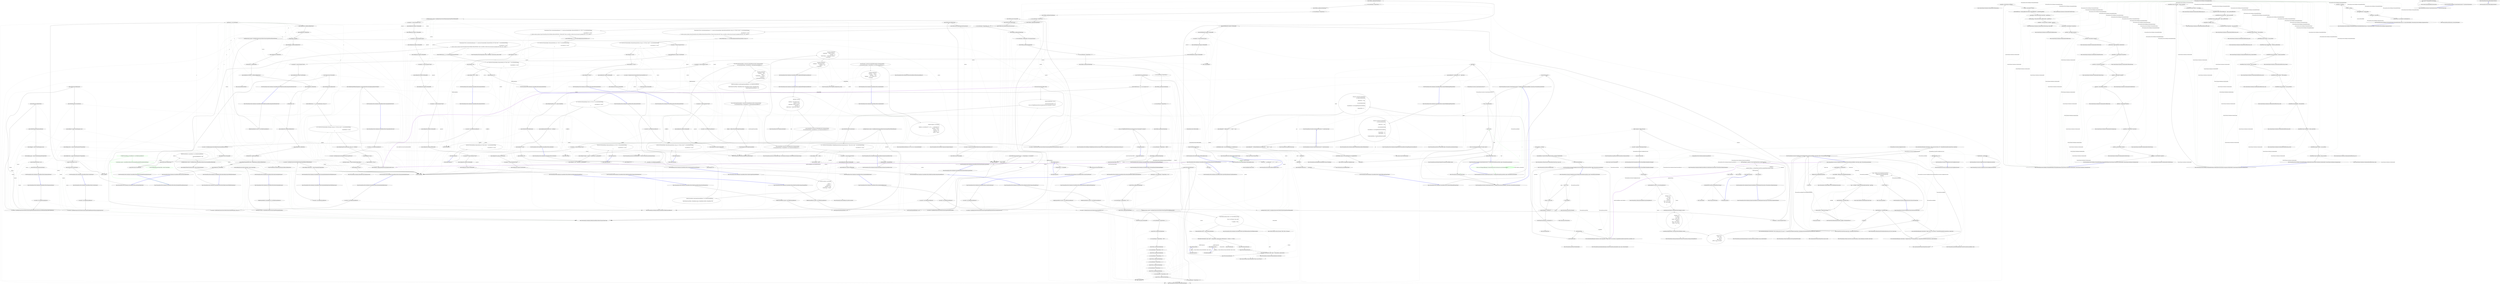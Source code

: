 digraph  {
d35 [cluster="Newtonsoft.Json.Tests.Serialization.ContractResolverTests.ResolveSerializableWithoutAttributeContract()", color=green, community=0, label="0: DefaultContractResolver contractResolver = new DefaultContractResolver()", span="130-130"];
d34 [cluster="Newtonsoft.Json.Tests.Serialization.ContractResolverTests.ResolveSerializableWithoutAttributeContract()", label="Entry Newtonsoft.Json.Tests.Serialization.ContractResolverTests.ResolveSerializableWithoutAttributeContract()", span="128-128"];
d36 [cluster="Newtonsoft.Json.Tests.Serialization.ContractResolverTests.ResolveSerializableWithoutAttributeContract()", color=green, community=0, label="0: JsonContract contract = contractResolver.ResolveContract(typeof(ISerializableWithoutAttributeTestObject))", span="131-131"];
d31 [cluster="Newtonsoft.Json.Serialization.DefaultContractResolver.DefaultContractResolver()", label="Entry Newtonsoft.Json.Serialization.DefaultContractResolver.DefaultContractResolver()", span="167-167"];
d37 [cluster="Newtonsoft.Json.Tests.Serialization.ContractResolverTests.ResolveSerializableWithoutAttributeContract()", color=green, community=0, label="0: Assert.AreEqual(JsonContractType.Object, contract.ContractType)", span="133-133"];
d32 [cluster="Newtonsoft.Json.Serialization.DefaultContractResolver.ResolveContract(System.Type)", label="Entry Newtonsoft.Json.Serialization.DefaultContractResolver.ResolveContract(System.Type)", span="185-185"];
d38 [cluster="Newtonsoft.Json.Tests.Serialization.ContractResolverTests.ResolveSerializableWithoutAttributeContract()", label="Exit Newtonsoft.Json.Tests.Serialization.ContractResolverTests.ResolveSerializableWithoutAttributeContract()", span="128-128"];
d33 [cluster="Unk.AreEqual", label="Entry Unk.AreEqual", span=""];
d27 [cluster="Newtonsoft.Json.Tests.Serialization.ContractResolverTests.ResolveSerializableContract()", label="DefaultContractResolver contractResolver = new DefaultContractResolver()", span="121-121"];
d40 [cluster="Newtonsoft.Json.Tests.Serialization.ContractResolverTests.ResolveObjectContractWithFieldsSerialization()", label="DefaultContractResolver contractResolver = new DefaultContractResolver\r\n            {\r\n                IgnoreSerializableAttribute = false\r\n            }", span="139-142"];
d65 [cluster="Newtonsoft.Json.Tests.Serialization.ContractResolverTests.ListInterface()", label="var resolver = new DefaultContractResolver()", span="181-181"];
d74 [cluster="Newtonsoft.Json.Tests.Serialization.ContractResolverTests.PropertyAttributeProvider()", label="var resolver = new DefaultContractResolver()", span="192-192"];
d83 [cluster="Newtonsoft.Json.Tests.Serialization.ContractResolverTests.AbstractTestClass()", label="var resolver = new DefaultContractResolver()", span="203-203"];
d106 [cluster="Newtonsoft.Json.Tests.Serialization.ContractResolverTests.AbstractListTestClass()", label="var resolver = new DefaultContractResolver()", span="228-228"];
d126 [cluster="Newtonsoft.Json.Tests.Serialization.ContractResolverTests.ListInterfaceDefaultCreator()", label="var resolver = new DefaultContractResolver()", span="259-259"];
d143 [cluster="Newtonsoft.Json.Tests.Serialization.ContractResolverTests.DictionaryInterfaceDefaultCreator()", label="var resolver = new DefaultContractResolver()", span="286-286"];
d159 [cluster="Newtonsoft.Json.Tests.Serialization.ContractResolverTests.AbstractDictionaryTestClass()", label="var resolver = new DefaultContractResolver()", span="308-308"];
d241 [cluster="Newtonsoft.Json.Tests.Serialization.ContractResolverTests.DeserializeDataMemberClassWithNoDataContract()", label="var resolver = new DefaultContractResolver()", span="449-449"];
d246 [cluster="Newtonsoft.Json.Tests.Serialization.ContractResolverTests.ResolveProperties_IgnoreStatic()", label="var resolver = new DefaultContractResolver()", span="459-459"];
d255 [cluster="Newtonsoft.Json.Tests.Serialization.ContractResolverTests.ParameterizedCreator()", label="var resolver = new DefaultContractResolver()", span="468-468"];
d265 [cluster="Newtonsoft.Json.Tests.Serialization.ContractResolverTests.OverrideCreator()", label="var resolver = new DefaultContractResolver()", span="483-483"];
d276 [cluster="Newtonsoft.Json.Tests.Serialization.ContractResolverTests.CustomOverrideCreator()", label="var resolver = new DefaultContractResolver()", span="499-499"];
d311 [cluster="Newtonsoft.Json.Tests.Serialization.ContractResolverTests.SerializeCompilerGeneratedMembers()", label="DefaultContractResolver skipCompilerGeneratedResolver = new DefaultContractResolver\r\n            {\r\n                DefaultMembersSearchFlags = BindingFlags.Instance | BindingFlags.NonPublic | BindingFlags.Public\r\n            }", span="597-600"];
d314 [cluster="Newtonsoft.Json.Tests.Serialization.ContractResolverTests.SerializeCompilerGeneratedMembers()", label="DefaultContractResolver includeCompilerGeneratedResolver = new DefaultContractResolver\r\n            {\r\n                DefaultMembersSearchFlags = BindingFlags.Instance | BindingFlags.NonPublic | BindingFlags.Public,\r\n                SerializeCompilerGeneratedMembers = true\r\n            }", span="612-616"];
d325 [cluster="Newtonsoft.Json.Tests.Serialization.ContractResolverTests.ExtensionDataGetterCanBeIteratedMultipleTimes()", label="DefaultContractResolver resolver = new DefaultContractResolver()", span="640-640"];
d351 [cluster="Newtonsoft.Json.Tests.Serialization.ContractResolverTests.DefaultContractResolverIgnoreShouldSerializeTrue()", label="DefaultContractResolver resolver = new DefaultContractResolver()", span="676-676"];
d360 [cluster="Newtonsoft.Json.Tests.Serialization.ContractResolverTests.DefaultContractResolverIgnoreShouldSerializeUnset()", label="DefaultContractResolver resolver = new DefaultContractResolver()", span="691-691"];
d373 [cluster="Newtonsoft.Json.Tests.Serialization.ContractResolverTests.DefaultContractResolverIgnoreIsSpecifiedTrue()", label="DefaultContractResolver resolver = new DefaultContractResolver()", span="730-730"];
d393 [cluster="Newtonsoft.Json.Tests.Serialization.ContractResolverTests.DefaultContractResolverIgnoreIsSpecifiedUnset()", label="DefaultContractResolver resolver = new DefaultContractResolver()", span="759-759"];
d28 [cluster="Newtonsoft.Json.Tests.Serialization.ContractResolverTests.ResolveSerializableContract()", label="JsonContract contract = contractResolver.ResolveContract(typeof(ISerializableTestObject))", span="122-122"];
d41 [cluster="Newtonsoft.Json.Tests.Serialization.ContractResolverTests.ResolveObjectContractWithFieldsSerialization()", label="JsonObjectContract contract = (JsonObjectContract)contractResolver.ResolveContract(typeof(AnswerFilterModel))", span="143-143"];
d66 [cluster="Newtonsoft.Json.Tests.Serialization.ContractResolverTests.ListInterface()", label="var contract = (JsonArrayContract)resolver.ResolveContract(typeof(IList<int>))", span="182-182"];
d75 [cluster="Newtonsoft.Json.Tests.Serialization.ContractResolverTests.PropertyAttributeProvider()", label="var contract = (JsonObjectContract)resolver.ResolveContract(typeof(Invoice))", span="193-193"];
d84 [cluster="Newtonsoft.Json.Tests.Serialization.ContractResolverTests.AbstractTestClass()", label="var contract = (JsonObjectContract)resolver.ResolveContract(typeof(AbstractTestClass))", span="204-204"];
d107 [cluster="Newtonsoft.Json.Tests.Serialization.ContractResolverTests.AbstractListTestClass()", label="var contract = (JsonArrayContract)resolver.ResolveContract(typeof(AbstractListTestClass<int>))", span="229-229"];
d127 [cluster="Newtonsoft.Json.Tests.Serialization.ContractResolverTests.ListInterfaceDefaultCreator()", label="var contract = (JsonArrayContract)resolver.ResolveContract(typeof(IList<int>))", span="260-260"];
d144 [cluster="Newtonsoft.Json.Tests.Serialization.ContractResolverTests.DictionaryInterfaceDefaultCreator()", label="var contract = (JsonDictionaryContract)resolver.ResolveContract(typeof(IDictionary<string, int>))", span="287-287"];
d160 [cluster="Newtonsoft.Json.Tests.Serialization.ContractResolverTests.AbstractDictionaryTestClass()", label="var contract = (JsonDictionaryContract)resolver.ResolveContract(typeof(AbstractDictionaryTestClass<string, int>))", span="309-309"];
d242 [cluster="Newtonsoft.Json.Tests.Serialization.ContractResolverTests.DeserializeDataMemberClassWithNoDataContract()", label="var contract = (JsonObjectContract)resolver.ResolveContract(typeof(AddressWithDataMember))", span="450-450"];
d247 [cluster="Newtonsoft.Json.Tests.Serialization.ContractResolverTests.ResolveProperties_IgnoreStatic()", label="var contract = (JsonObjectContract)resolver.ResolveContract(typeof(NumberFormatInfo))", span="460-460"];
d256 [cluster="Newtonsoft.Json.Tests.Serialization.ContractResolverTests.ParameterizedCreator()", label="var contract = (JsonObjectContract)resolver.ResolveContract(typeof(PublicParameterizedConstructorWithPropertyNameConflictWithAttribute))", span="469-469"];
d266 [cluster="Newtonsoft.Json.Tests.Serialization.ContractResolverTests.OverrideCreator()", label="var contract = (JsonObjectContract)resolver.ResolveContract(typeof(MultipleParametrizedConstructorsJsonConstructor))", span="484-484"];
d277 [cluster="Newtonsoft.Json.Tests.Serialization.ContractResolverTests.CustomOverrideCreator()", label="var contract = (JsonObjectContract)resolver.ResolveContract(typeof(MultipleParametrizedConstructorsJsonConstructor))", span="500-500"];
d326 [cluster="Newtonsoft.Json.Tests.Serialization.ContractResolverTests.ExtensionDataGetterCanBeIteratedMultipleTimes()", label="JsonObjectContract contract = (JsonObjectContract)resolver.ResolveContract(typeof(ClassWithExtensionData))", span="641-641"];
d353 [cluster="Newtonsoft.Json.Tests.Serialization.ContractResolverTests.DefaultContractResolverIgnoreShouldSerializeTrue()", label="JsonObjectContract contract = (JsonObjectContract)resolver.ResolveContract(typeof(ClassWithShouldSerialize))", span="679-679"];
d361 [cluster="Newtonsoft.Json.Tests.Serialization.ContractResolverTests.DefaultContractResolverIgnoreShouldSerializeUnset()", label="JsonObjectContract contract = (JsonObjectContract)resolver.ResolveContract(typeof(ClassWithShouldSerialize))", span="693-693"];
d375 [cluster="Newtonsoft.Json.Tests.Serialization.ContractResolverTests.DefaultContractResolverIgnoreIsSpecifiedTrue()", label="JsonObjectContract contract = (JsonObjectContract)resolver.ResolveContract(typeof(ClassWithIsSpecified))", span="733-733"];
d394 [cluster="Newtonsoft.Json.Tests.Serialization.ContractResolverTests.DefaultContractResolverIgnoreIsSpecifiedUnset()", label="JsonObjectContract contract = (JsonObjectContract)resolver.ResolveContract(typeof(ClassWithIsSpecified))", span="761-761"];
d29 [cluster="Newtonsoft.Json.Tests.Serialization.ContractResolverTests.ResolveSerializableContract()", label="Assert.AreEqual(JsonContractType.Serializable, contract.ContractType)", span="124-124"];
d42 [cluster="Newtonsoft.Json.Tests.Serialization.ContractResolverTests.ResolveObjectContractWithFieldsSerialization()", label="Assert.AreEqual(MemberSerialization.Fields, contract.MemberSerialization)", span="145-145"];
d46 [cluster="Newtonsoft.Json.Tests.Serialization.ContractResolverTests.JsonPropertyDefaultValue()", label="Assert.AreEqual(null, p.GetResolvedDefaultValue())", span="154-154"];
d47 [cluster="Newtonsoft.Json.Tests.Serialization.ContractResolverTests.JsonPropertyDefaultValue()", label="Assert.AreEqual(null, p.DefaultValue)", span="155-155"];
d49 [cluster="Newtonsoft.Json.Tests.Serialization.ContractResolverTests.JsonPropertyDefaultValue()", label="Assert.AreEqual(0, p.GetResolvedDefaultValue())", span="159-159"];
d50 [cluster="Newtonsoft.Json.Tests.Serialization.ContractResolverTests.JsonPropertyDefaultValue()", label="Assert.AreEqual(null, p.DefaultValue)", span="160-160"];
d52 [cluster="Newtonsoft.Json.Tests.Serialization.ContractResolverTests.JsonPropertyDefaultValue()", label="Assert.AreEqual(new DateTime(), p.GetResolvedDefaultValue())", span="164-164"];
d53 [cluster="Newtonsoft.Json.Tests.Serialization.ContractResolverTests.JsonPropertyDefaultValue()", label="Assert.AreEqual(null, p.DefaultValue)", span="165-165"];
d55 [cluster="Newtonsoft.Json.Tests.Serialization.ContractResolverTests.JsonPropertyDefaultValue()", label="Assert.AreEqual(null, p.GetResolvedDefaultValue())", span="169-169"];
d56 [cluster="Newtonsoft.Json.Tests.Serialization.ContractResolverTests.JsonPropertyDefaultValue()", label="Assert.AreEqual(null, p.DefaultValue)", span="170-170"];
d58 [cluster="Newtonsoft.Json.Tests.Serialization.ContractResolverTests.JsonPropertyDefaultValue()", label="Assert.AreEqual(CompareOptions.None, (CompareOptions)p.GetResolvedDefaultValue())", span="174-174"];
d59 [cluster="Newtonsoft.Json.Tests.Serialization.ContractResolverTests.JsonPropertyDefaultValue()", label="Assert.AreEqual(null, p.DefaultValue)", span="175-175"];
d68 [cluster="Newtonsoft.Json.Tests.Serialization.ContractResolverTests.ListInterface()", label="Assert.AreEqual(typeof(List<int>), contract.CreatedType)", span="185-185"];
d77 [cluster="Newtonsoft.Json.Tests.Serialization.ContractResolverTests.PropertyAttributeProvider()", label="Assert.AreEqual(1, property.AttributeProvider.GetAttributes(false).Count)", span="196-196"];
d78 [cluster="Newtonsoft.Json.Tests.Serialization.ContractResolverTests.PropertyAttributeProvider()", label="Assert.AreEqual(typeof(DefaultValueAttribute), property.AttributeProvider.GetAttributes(false)[0].GetType())", span="197-197"];
d91 [cluster="Newtonsoft.Json.Tests.Serialization.ContractResolverTests.AbstractTestClass()", label="Assert.AreEqual(''Value!'', o.Value)", span="222-222"];
d114 [cluster="Newtonsoft.Json.Tests.Serialization.ContractResolverTests.AbstractListTestClass()", label="Assert.AreEqual(2, l.Count)", span="247-247"];
d115 [cluster="Newtonsoft.Json.Tests.Serialization.ContractResolverTests.AbstractListTestClass()", label="Assert.AreEqual(1, l[0])", span="248-248"];
d116 [cluster="Newtonsoft.Json.Tests.Serialization.ContractResolverTests.AbstractListTestClass()", label="Assert.AreEqual(2, l[1])", span="249-249"];
d132 [cluster="Newtonsoft.Json.Tests.Serialization.ContractResolverTests.ListInterfaceDefaultCreator()", label="Assert.AreEqual(typeof(CustomList<int>), l.GetType())", span="272-272"];
d133 [cluster="Newtonsoft.Json.Tests.Serialization.ContractResolverTests.ListInterfaceDefaultCreator()", label="Assert.AreEqual(3, l.Count)", span="273-273"];
d134 [cluster="Newtonsoft.Json.Tests.Serialization.ContractResolverTests.ListInterfaceDefaultCreator()", label="Assert.AreEqual(1, l[0])", span="274-274"];
d135 [cluster="Newtonsoft.Json.Tests.Serialization.ContractResolverTests.ListInterfaceDefaultCreator()", label="Assert.AreEqual(2, l[1])", span="275-275"];
d136 [cluster="Newtonsoft.Json.Tests.Serialization.ContractResolverTests.ListInterfaceDefaultCreator()", label="Assert.AreEqual(3, l[2])", span="276-276"];
d149 [cluster="Newtonsoft.Json.Tests.Serialization.ContractResolverTests.DictionaryInterfaceDefaultCreator()", label="Assert.AreEqual(typeof(CustomDictionary<string, int>), d.GetType())", span="299-299"];
d150 [cluster="Newtonsoft.Json.Tests.Serialization.ContractResolverTests.DictionaryInterfaceDefaultCreator()", label="Assert.AreEqual(2, d.Count)", span="300-300"];
d151 [cluster="Newtonsoft.Json.Tests.Serialization.ContractResolverTests.DictionaryInterfaceDefaultCreator()", label="Assert.AreEqual(1, d[''key1''])", span="301-301"];
d152 [cluster="Newtonsoft.Json.Tests.Serialization.ContractResolverTests.DictionaryInterfaceDefaultCreator()", label="Assert.AreEqual(2, d[''key2''])", span="302-302"];
d167 [cluster="Newtonsoft.Json.Tests.Serialization.ContractResolverTests.AbstractDictionaryTestClass()", label="Assert.AreEqual(2, d.Count)", span="327-327"];
d168 [cluster="Newtonsoft.Json.Tests.Serialization.ContractResolverTests.AbstractDictionaryTestClass()", label="Assert.AreEqual(1, d[''key1''])", span="328-328"];
d169 [cluster="Newtonsoft.Json.Tests.Serialization.ContractResolverTests.AbstractDictionaryTestClass()", label="Assert.AreEqual(2, d[''key2''])", span="329-329"];
d180 [cluster="Newtonsoft.Json.Tests.Serialization.ContractResolverTests.SerializeWithEscapedPropertyName()", label="Assert.AreEqual(@''{''''AddressLine1-'-\''''-'''':''''value!''''}'', json)", span="348-348"];
d184 [cluster="Newtonsoft.Json.Tests.Serialization.ContractResolverTests.SerializeWithEscapedPropertyName()", label="Assert.AreEqual(@''AddressLine1-'-''''-'', reader.Value)", span="354-354"];
d194 [cluster="Newtonsoft.Json.Tests.Serialization.ContractResolverTests.SerializeWithHtmlEscapedPropertyName()", label="Assert.AreEqual(@''{''''\u003cb\u003eAddressLine1\u003c/b\u003e'''':''''value!''''}'', json)", span="375-375"];
d198 [cluster="Newtonsoft.Json.Tests.Serialization.ContractResolverTests.SerializeWithHtmlEscapedPropertyName()", label="Assert.AreEqual(@''<b>AddressLine1</b>'', reader.Value)", span="381-381"];
d243 [cluster="Newtonsoft.Json.Tests.Serialization.ContractResolverTests.DeserializeDataMemberClassWithNoDataContract()", label="Assert.AreEqual(''AddressLine1'', contract.Properties[0].PropertyName)", span="452-452"];
d259 [cluster="Newtonsoft.Json.Tests.Serialization.ContractResolverTests.ParameterizedCreator()", label="Assert.AreEqual(1, contract.CreatorParameters.Count)", span="473-473"];
d260 [cluster="Newtonsoft.Json.Tests.Serialization.ContractResolverTests.ParameterizedCreator()", label="Assert.AreEqual(''name'', contract.CreatorParameters[0].PropertyName)", span="474-474"];
d269 [cluster="Newtonsoft.Json.Tests.Serialization.ContractResolverTests.OverrideCreator()", label="Assert.AreEqual(2, contract.CreatorParameters.Count)", span="488-488"];
d270 [cluster="Newtonsoft.Json.Tests.Serialization.ContractResolverTests.OverrideCreator()", label="Assert.AreEqual(''Value'', contract.CreatorParameters[0].PropertyName)", span="489-489"];
d271 [cluster="Newtonsoft.Json.Tests.Serialization.ContractResolverTests.OverrideCreator()", label="Assert.AreEqual(''Age'', contract.CreatorParameters[1].PropertyName)", span="490-490"];
d282 [cluster="Newtonsoft.Json.Tests.Serialization.ContractResolverTests.CustomOverrideCreator()", label="Assert.AreEqual(''value!'', o.Value)", span="516-516"];
d283 [cluster="Newtonsoft.Json.Tests.Serialization.ContractResolverTests.CustomOverrideCreator()", label="Assert.AreEqual(1, o.Age)", span="517-517"];
d318 [cluster="Newtonsoft.Json.Tests.Serialization.ContractResolverTests.SerializeCompilerGeneratedMembers()", label="Assert.AreEqual(''Property'', (string)o[''<StringProperty>k__BackingField''])", span="625-625"];
d319 [cluster="Newtonsoft.Json.Tests.Serialization.ContractResolverTests.SerializeCompilerGeneratedMembers()", label="Assert.AreEqual(2, (int)o[''<IntProperty>k__BackingField''])", span="626-626"];
d355 [cluster="Newtonsoft.Json.Tests.Serialization.ContractResolverTests.DefaultContractResolverIgnoreShouldSerializeTrue()", label="Assert.AreEqual(null, property1.ShouldSerialize)", span="682-682"];
d357 [cluster="Newtonsoft.Json.Tests.Serialization.ContractResolverTests.DefaultContractResolverIgnoreShouldSerializeTrue()", label="Assert.AreEqual(null, property2.ShouldSerialize)", span="685-685"];
d365 [cluster="Newtonsoft.Json.Tests.Serialization.ContractResolverTests.DefaultContractResolverIgnoreShouldSerializeUnset()", label="Assert.AreEqual(null, property2.ShouldSerialize)", span="699-699"];
d377 [cluster="Newtonsoft.Json.Tests.Serialization.ContractResolverTests.DefaultContractResolverIgnoreIsSpecifiedTrue()", label="Assert.AreEqual(null, property1.GetIsSpecified)", span="736-736"];
d378 [cluster="Newtonsoft.Json.Tests.Serialization.ContractResolverTests.DefaultContractResolverIgnoreIsSpecifiedTrue()", label="Assert.AreEqual(null, property1.SetIsSpecified)", span="737-737"];
d380 [cluster="Newtonsoft.Json.Tests.Serialization.ContractResolverTests.DefaultContractResolverIgnoreIsSpecifiedTrue()", label="Assert.AreEqual(null, property2.GetIsSpecified)", span="740-740"];
d381 [cluster="Newtonsoft.Json.Tests.Serialization.ContractResolverTests.DefaultContractResolverIgnoreIsSpecifiedTrue()", label="Assert.AreEqual(null, property2.SetIsSpecified)", span="741-741"];
d383 [cluster="Newtonsoft.Json.Tests.Serialization.ContractResolverTests.DefaultContractResolverIgnoreIsSpecifiedTrue()", label="Assert.AreEqual(null, property3.GetIsSpecified)", span="744-744"];
d384 [cluster="Newtonsoft.Json.Tests.Serialization.ContractResolverTests.DefaultContractResolverIgnoreIsSpecifiedTrue()", label="Assert.AreEqual(null, property3.SetIsSpecified)", span="745-745"];
d386 [cluster="Newtonsoft.Json.Tests.Serialization.ContractResolverTests.DefaultContractResolverIgnoreIsSpecifiedTrue()", label="Assert.AreEqual(null, property4.GetIsSpecified)", span="748-748"];
d387 [cluster="Newtonsoft.Json.Tests.Serialization.ContractResolverTests.DefaultContractResolverIgnoreIsSpecifiedTrue()", label="Assert.AreEqual(null, property4.SetIsSpecified)", span="749-749"];
d389 [cluster="Newtonsoft.Json.Tests.Serialization.ContractResolverTests.DefaultContractResolverIgnoreIsSpecifiedTrue()", label="Assert.AreEqual(null, property5.GetIsSpecified)", span="752-752"];
d390 [cluster="Newtonsoft.Json.Tests.Serialization.ContractResolverTests.DefaultContractResolverIgnoreIsSpecifiedTrue()", label="Assert.AreEqual(null, property5.SetIsSpecified)", span="753-753"];
d402 [cluster="Newtonsoft.Json.Tests.Serialization.ContractResolverTests.DefaultContractResolverIgnoreIsSpecifiedUnset()", label="Assert.AreEqual(null, property3.GetIsSpecified)", span="772-772"];
d403 [cluster="Newtonsoft.Json.Tests.Serialization.ContractResolverTests.DefaultContractResolverIgnoreIsSpecifiedUnset()", label="Assert.AreEqual(null, property3.SetIsSpecified)", span="773-773"];
d405 [cluster="Newtonsoft.Json.Tests.Serialization.ContractResolverTests.DefaultContractResolverIgnoreIsSpecifiedUnset()", label="Assert.AreEqual(null, property4.GetIsSpecified)", span="776-776"];
d406 [cluster="Newtonsoft.Json.Tests.Serialization.ContractResolverTests.DefaultContractResolverIgnoreIsSpecifiedUnset()", label="Assert.AreEqual(null, property4.SetIsSpecified)", span="777-777"];
d408 [cluster="Newtonsoft.Json.Tests.Serialization.ContractResolverTests.DefaultContractResolverIgnoreIsSpecifiedUnset()", label="Assert.AreEqual(null, property5.GetIsSpecified)", span="780-780"];
d409 [cluster="Newtonsoft.Json.Tests.Serialization.ContractResolverTests.DefaultContractResolverIgnoreIsSpecifiedUnset()", label="Assert.AreEqual(null, property5.SetIsSpecified)", span="781-781"];
d26 [cluster="Newtonsoft.Json.Tests.Serialization.ContractResolverTests.ResolveSerializableContract()", label="Entry Newtonsoft.Json.Tests.Serialization.ContractResolverTests.ResolveSerializableContract()", span="119-119"];
d39 [cluster="Newtonsoft.Json.Tests.Serialization.ContractResolverTests.ResolveObjectContractWithFieldsSerialization()", label="Entry Newtonsoft.Json.Tests.Serialization.ContractResolverTests.ResolveObjectContractWithFieldsSerialization()", span="137-137"];
d64 [cluster="Newtonsoft.Json.Tests.Serialization.ContractResolverTests.ListInterface()", label="Entry Newtonsoft.Json.Tests.Serialization.ContractResolverTests.ListInterface()", span="179-179"];
d73 [cluster="Newtonsoft.Json.Tests.Serialization.ContractResolverTests.PropertyAttributeProvider()", label="Entry Newtonsoft.Json.Tests.Serialization.ContractResolverTests.PropertyAttributeProvider()", span="190-190"];
d82 [cluster="Newtonsoft.Json.Tests.Serialization.ContractResolverTests.AbstractTestClass()", label="Entry Newtonsoft.Json.Tests.Serialization.ContractResolverTests.AbstractTestClass()", span="201-201"];
d88 [cluster="Newtonsoft.Json.Tests.Serialization.ContractResolverTests.AbstractTestClass()", label="ExceptionAssert.Throws<JsonSerializationException>(() => JsonConvert.DeserializeObject<AbstractTestClass>(@''{Value:'Value!'}'', new JsonSerializerSettings\r\n            {\r\n                ContractResolver = resolver\r\n            }), ''Could not create an instance of type Newtonsoft.Json.Tests.TestObjects.AbstractTestClass. Type is an interface or abstract class and cannot be instantiated. Path 'Value', line 1, position 7.'')", span="210-213"];
d99 [cluster="lambda expression", label="JsonConvert.DeserializeObject<AbstractTestClass>(@''{Value:'Value!'}'', new JsonSerializerSettings\r\n            {\r\n                ContractResolver = resolver\r\n            })", span="210-213"];
d90 [cluster="Newtonsoft.Json.Tests.Serialization.ContractResolverTests.AbstractTestClass()", label="var o = JsonConvert.DeserializeObject<AbstractTestClass>(@''{Value:'Value!'}'', new JsonSerializerSettings\r\n            {\r\n                ContractResolver = resolver\r\n            })", span="217-220"];
d105 [cluster="Newtonsoft.Json.Tests.Serialization.ContractResolverTests.AbstractListTestClass()", label="Entry Newtonsoft.Json.Tests.Serialization.ContractResolverTests.AbstractListTestClass()", span="226-226"];
d111 [cluster="Newtonsoft.Json.Tests.Serialization.ContractResolverTests.AbstractListTestClass()", label="ExceptionAssert.Throws<JsonSerializationException>(() => JsonConvert.DeserializeObject<AbstractListTestClass<int>>(@''[1,2]'', new JsonSerializerSettings\r\n            {\r\n                ContractResolver = resolver\r\n            }), ''Could not create an instance of type Newtonsoft.Json.Tests.TestObjects.AbstractListTestClass`1[System.Int32]. Type is an interface or abstract class and cannot be instantiated. Path '', line 1, position 1.'')", span="235-238"];
d119 [cluster="lambda expression", label="JsonConvert.DeserializeObject<AbstractListTestClass<int>>(@''[1,2]'', new JsonSerializerSettings\r\n            {\r\n                ContractResolver = resolver\r\n            })", span="235-238"];
d113 [cluster="Newtonsoft.Json.Tests.Serialization.ContractResolverTests.AbstractListTestClass()", label="var l = JsonConvert.DeserializeObject<AbstractListTestClass<int>>(@''[1,2]'', new JsonSerializerSettings\r\n            {\r\n                ContractResolver = resolver\r\n            })", span="242-245"];
d125 [cluster="Newtonsoft.Json.Tests.Serialization.ContractResolverTests.ListInterfaceDefaultCreator()", label="Entry Newtonsoft.Json.Tests.Serialization.ContractResolverTests.ListInterfaceDefaultCreator()", span="257-257"];
d131 [cluster="Newtonsoft.Json.Tests.Serialization.ContractResolverTests.ListInterfaceDefaultCreator()", label="var l = JsonConvert.DeserializeObject<IList<int>>(@''[1,2,3]'', new JsonSerializerSettings\r\n            {\r\n                ContractResolver = resolver\r\n            })", span="267-270"];
d142 [cluster="Newtonsoft.Json.Tests.Serialization.ContractResolverTests.DictionaryInterfaceDefaultCreator()", label="Entry Newtonsoft.Json.Tests.Serialization.ContractResolverTests.DictionaryInterfaceDefaultCreator()", span="284-284"];
d148 [cluster="Newtonsoft.Json.Tests.Serialization.ContractResolverTests.DictionaryInterfaceDefaultCreator()", label="var d = JsonConvert.DeserializeObject<IDictionary<string, int>>(@''{key1:1,key2:2}'', new JsonSerializerSettings\r\n            {\r\n                ContractResolver = resolver\r\n            })", span="294-297"];
d158 [cluster="Newtonsoft.Json.Tests.Serialization.ContractResolverTests.AbstractDictionaryTestClass()", label="Entry Newtonsoft.Json.Tests.Serialization.ContractResolverTests.AbstractDictionaryTestClass()", span="306-306"];
d164 [cluster="Newtonsoft.Json.Tests.Serialization.ContractResolverTests.AbstractDictionaryTestClass()", label="ExceptionAssert.Throws<JsonSerializationException>(() => JsonConvert.DeserializeObject<AbstractDictionaryTestClass<string, int>>(@''{key1:1,key2:2}'', new JsonSerializerSettings\r\n            {\r\n                ContractResolver = resolver\r\n            }), ''Could not create an instance of type Newtonsoft.Json.Tests.TestObjects.AbstractDictionaryTestClass`2[System.String,System.Int32]. Type is an interface or abstract class and cannot be instantiated. Path 'key1', line 1, position 6.'')", span="315-318"];
d172 [cluster="lambda expression", label="JsonConvert.DeserializeObject<AbstractDictionaryTestClass<string, int>>(@''{key1:1,key2:2}'', new JsonSerializerSettings\r\n            {\r\n                ContractResolver = resolver\r\n            })", span="315-318"];
d166 [cluster="Newtonsoft.Json.Tests.Serialization.ContractResolverTests.AbstractDictionaryTestClass()", label="var d = JsonConvert.DeserializeObject<AbstractDictionaryTestClass<string, int>>(@''{key1:1,key2:2}'', new JsonSerializerSettings\r\n            {\r\n                ContractResolver = resolver\r\n            })", span="322-325"];
d240 [cluster="Newtonsoft.Json.Tests.Serialization.ContractResolverTests.DeserializeDataMemberClassWithNoDataContract()", label="Entry Newtonsoft.Json.Tests.Serialization.ContractResolverTests.DeserializeDataMemberClassWithNoDataContract()", span="447-447"];
d245 [cluster="Newtonsoft.Json.Tests.Serialization.ContractResolverTests.ResolveProperties_IgnoreStatic()", label="Entry Newtonsoft.Json.Tests.Serialization.ContractResolverTests.ResolveProperties_IgnoreStatic()", span="457-457"];
d254 [cluster="Newtonsoft.Json.Tests.Serialization.ContractResolverTests.ParameterizedCreator()", label="Entry Newtonsoft.Json.Tests.Serialization.ContractResolverTests.ParameterizedCreator()", span="466-466"];
d264 [cluster="Newtonsoft.Json.Tests.Serialization.ContractResolverTests.OverrideCreator()", label="Entry Newtonsoft.Json.Tests.Serialization.ContractResolverTests.OverrideCreator()", span="481-481"];
d275 [cluster="Newtonsoft.Json.Tests.Serialization.ContractResolverTests.CustomOverrideCreator()", label="Entry Newtonsoft.Json.Tests.Serialization.ContractResolverTests.CustomOverrideCreator()", span="497-497"];
d281 [cluster="Newtonsoft.Json.Tests.Serialization.ContractResolverTests.CustomOverrideCreator()", label="var o = JsonConvert.DeserializeObject<MultipleParametrizedConstructorsJsonConstructor>(''{Value:'value!', Age:1}'', new JsonSerializerSettings\r\n            {\r\n                ContractResolver = resolver\r\n            })", span="511-514"];
d310 [cluster="Newtonsoft.Json.Tests.Serialization.ContractResolverTests.SerializeCompilerGeneratedMembers()", label="StructTest structTest = new StructTest\r\n            {\r\n                IntField = 1,\r\n                IntProperty = 2,\r\n                StringField = ''Field'',\r\n                StringProperty = ''Property''\r\n            }", span="589-595"];
d312 [cluster="Newtonsoft.Json.Tests.Serialization.ContractResolverTests.SerializeCompilerGeneratedMembers()", label="string skipCompilerGeneratedJson = JsonConvert.SerializeObject(structTest, Formatting.Indented,\r\n                new JsonSerializerSettings { ContractResolver = skipCompilerGeneratedResolver })", span="602-603"];
d313 [cluster="Newtonsoft.Json.Tests.Serialization.ContractResolverTests.SerializeCompilerGeneratedMembers()", label="StringAssert.AreEqual(@''{\r\n  ''''StringField'''': ''''Field'''',\r\n  ''''IntField'''': 1,\r\n  ''''StringProperty'''': ''''Property'''',\r\n  ''''IntProperty'''': 2\r\n}'', skipCompilerGeneratedJson)", span="605-610"];
d315 [cluster="Newtonsoft.Json.Tests.Serialization.ContractResolverTests.SerializeCompilerGeneratedMembers()", label="string includeCompilerGeneratedJson = JsonConvert.SerializeObject(structTest, Formatting.Indented,\r\n                new JsonSerializerSettings { ContractResolver = includeCompilerGeneratedResolver })", span="618-619"];
d324 [cluster="Newtonsoft.Json.Tests.Serialization.ContractResolverTests.ExtensionDataGetterCanBeIteratedMultipleTimes()", label="Entry Newtonsoft.Json.Tests.Serialization.ContractResolverTests.ExtensionDataGetterCanBeIteratedMultipleTimes()", span="638-638"];
d350 [cluster="Newtonsoft.Json.Tests.Serialization.ContractResolverTests.DefaultContractResolverIgnoreShouldSerializeTrue()", label="Entry Newtonsoft.Json.Tests.Serialization.ContractResolverTests.DefaultContractResolverIgnoreShouldSerializeTrue()", span="674-674"];
d352 [cluster="Newtonsoft.Json.Tests.Serialization.ContractResolverTests.DefaultContractResolverIgnoreShouldSerializeTrue()", label="resolver.IgnoreShouldSerializeMembers = true", span="677-677"];
d359 [cluster="Newtonsoft.Json.Tests.Serialization.ContractResolverTests.DefaultContractResolverIgnoreShouldSerializeUnset()", label="Entry Newtonsoft.Json.Tests.Serialization.ContractResolverTests.DefaultContractResolverIgnoreShouldSerializeUnset()", span="689-689"];
d372 [cluster="Newtonsoft.Json.Tests.Serialization.ContractResolverTests.DefaultContractResolverIgnoreIsSpecifiedTrue()", label="Entry Newtonsoft.Json.Tests.Serialization.ContractResolverTests.DefaultContractResolverIgnoreIsSpecifiedTrue()", span="728-728"];
d374 [cluster="Newtonsoft.Json.Tests.Serialization.ContractResolverTests.DefaultContractResolverIgnoreIsSpecifiedTrue()", label="resolver.IgnoreIsSpecifiedMembers = true", span="731-731"];
d392 [cluster="Newtonsoft.Json.Tests.Serialization.ContractResolverTests.DefaultContractResolverIgnoreIsSpecifiedUnset()", label="Entry Newtonsoft.Json.Tests.Serialization.ContractResolverTests.DefaultContractResolverIgnoreIsSpecifiedUnset()", span="757-757"];
d67 [cluster="Newtonsoft.Json.Tests.Serialization.ContractResolverTests.ListInterface()", label="Assert.IsTrue(contract.IsInstantiable)", span="184-184"];
d69 [cluster="Newtonsoft.Json.Tests.Serialization.ContractResolverTests.ListInterface()", label="Assert.IsNotNull(contract.DefaultCreator)", span="186-186"];
d76 [cluster="Newtonsoft.Json.Tests.Serialization.ContractResolverTests.PropertyAttributeProvider()", label="JsonProperty property = contract.Properties[''FollowUpDays'']", span="195-195"];
d85 [cluster="Newtonsoft.Json.Tests.Serialization.ContractResolverTests.AbstractTestClass()", label="Assert.IsFalse(contract.IsInstantiable)", span="206-206"];
d86 [cluster="Newtonsoft.Json.Tests.Serialization.ContractResolverTests.AbstractTestClass()", label="Assert.IsNull(contract.DefaultCreator)", span="207-207"];
d87 [cluster="Newtonsoft.Json.Tests.Serialization.ContractResolverTests.AbstractTestClass()", label="Assert.IsNull(contract.OverrideCreator)", span="208-208"];
d89 [cluster="Newtonsoft.Json.Tests.Serialization.ContractResolverTests.AbstractTestClass()", label="contract.DefaultCreator = () => new AbstractImplementationTestClass()", span="215-215"];
d108 [cluster="Newtonsoft.Json.Tests.Serialization.ContractResolverTests.AbstractListTestClass()", label="Assert.IsFalse(contract.IsInstantiable)", span="231-231"];
d109 [cluster="Newtonsoft.Json.Tests.Serialization.ContractResolverTests.AbstractListTestClass()", label="Assert.IsNull(contract.DefaultCreator)", span="232-232"];
d110 [cluster="Newtonsoft.Json.Tests.Serialization.ContractResolverTests.AbstractListTestClass()", label="Assert.IsFalse(contract.HasParameterizedCreatorInternal)", span="233-233"];
d112 [cluster="Newtonsoft.Json.Tests.Serialization.ContractResolverTests.AbstractListTestClass()", label="contract.DefaultCreator = () => new AbstractImplementationListTestClass<int>()", span="240-240"];
d128 [cluster="Newtonsoft.Json.Tests.Serialization.ContractResolverTests.ListInterfaceDefaultCreator()", label="Assert.IsTrue(contract.IsInstantiable)", span="262-262"];
d129 [cluster="Newtonsoft.Json.Tests.Serialization.ContractResolverTests.ListInterfaceDefaultCreator()", label="Assert.IsNotNull(contract.DefaultCreator)", span="263-263"];
d130 [cluster="Newtonsoft.Json.Tests.Serialization.ContractResolverTests.ListInterfaceDefaultCreator()", label="contract.DefaultCreator = () => new CustomList<int>()", span="265-265"];
d145 [cluster="Newtonsoft.Json.Tests.Serialization.ContractResolverTests.DictionaryInterfaceDefaultCreator()", label="Assert.IsTrue(contract.IsInstantiable)", span="289-289"];
d146 [cluster="Newtonsoft.Json.Tests.Serialization.ContractResolverTests.DictionaryInterfaceDefaultCreator()", label="Assert.IsNotNull(contract.DefaultCreator)", span="290-290"];
d147 [cluster="Newtonsoft.Json.Tests.Serialization.ContractResolverTests.DictionaryInterfaceDefaultCreator()", label="contract.DefaultCreator = () => new CustomDictionary<string, int>()", span="292-292"];
d161 [cluster="Newtonsoft.Json.Tests.Serialization.ContractResolverTests.AbstractDictionaryTestClass()", label="Assert.IsFalse(contract.IsInstantiable)", span="311-311"];
d162 [cluster="Newtonsoft.Json.Tests.Serialization.ContractResolverTests.AbstractDictionaryTestClass()", label="Assert.IsNull(contract.DefaultCreator)", span="312-312"];
d163 [cluster="Newtonsoft.Json.Tests.Serialization.ContractResolverTests.AbstractDictionaryTestClass()", label="Assert.IsFalse(contract.HasParameterizedCreatorInternal)", span="313-313"];
d165 [cluster="Newtonsoft.Json.Tests.Serialization.ContractResolverTests.AbstractDictionaryTestClass()", label="contract.DefaultCreator = () => new AbstractImplementationDictionaryTestClass<string, int>()", span="320-320"];
d248 [cluster="Newtonsoft.Json.Tests.Serialization.ContractResolverTests.ResolveProperties_IgnoreStatic()", label="Assert.IsFalse(contract.Properties.Any(c => c.PropertyName == ''InvariantInfo''))", span="462-462"];
d257 [cluster="Newtonsoft.Json.Tests.Serialization.ContractResolverTests.ParameterizedCreator()", label="Assert.IsNull(contract.DefaultCreator)", span="471-471"];
d258 [cluster="Newtonsoft.Json.Tests.Serialization.ContractResolverTests.ParameterizedCreator()", label="Assert.IsNotNull(contract.ParameterizedCreator)", span="472-472"];
d261 [cluster="Newtonsoft.Json.Tests.Serialization.ContractResolverTests.ParameterizedCreator()", label="contract.ParameterizedCreator = null", span="476-476"];
d262 [cluster="Newtonsoft.Json.Tests.Serialization.ContractResolverTests.ParameterizedCreator()", label="Assert.IsNull(contract.ParameterizedCreator)", span="477-477"];
d267 [cluster="Newtonsoft.Json.Tests.Serialization.ContractResolverTests.OverrideCreator()", label="Assert.IsNull(contract.DefaultCreator)", span="486-486"];
d268 [cluster="Newtonsoft.Json.Tests.Serialization.ContractResolverTests.OverrideCreator()", label="Assert.IsNotNull(contract.OverrideCreator)", span="487-487"];
d272 [cluster="Newtonsoft.Json.Tests.Serialization.ContractResolverTests.OverrideCreator()", label="contract.OverrideCreator = null", span="492-492"];
d273 [cluster="Newtonsoft.Json.Tests.Serialization.ContractResolverTests.OverrideCreator()", label="Assert.IsNull(contract.OverrideCreator)", span="493-493"];
d278 [cluster="Newtonsoft.Json.Tests.Serialization.ContractResolverTests.CustomOverrideCreator()", label="bool ensureCustomCreatorCalled = false", span="502-502"];
d279 [cluster="Newtonsoft.Json.Tests.Serialization.ContractResolverTests.CustomOverrideCreator()", label="contract.OverrideCreator = args =>\r\n            {\r\n                ensureCustomCreatorCalled = true;\r\n                return new MultipleParametrizedConstructorsJsonConstructor((string)args[0], (int)args[1]);\r\n            }", span="504-508"];
d280 [cluster="Newtonsoft.Json.Tests.Serialization.ContractResolverTests.CustomOverrideCreator()", label="Assert.IsNotNull(contract.OverrideCreator)", span="509-509"];
d327 [cluster="Newtonsoft.Json.Tests.Serialization.ContractResolverTests.ExtensionDataGetterCanBeIteratedMultipleTimes()", label="ClassWithExtensionData myClass = new ClassWithExtensionData\r\n            {\r\n                Data = new Dictionary<string, object>\r\n                {\r\n                    { ''SomeField'', ''Field'' },\r\n                }\r\n            }", span="643-649"];
d328 [cluster="Newtonsoft.Json.Tests.Serialization.ContractResolverTests.ExtensionDataGetterCanBeIteratedMultipleTimes()", label="ExtensionDataGetter getter = contract.ExtensionDataGetter", span="651-651"];
d354 [cluster="Newtonsoft.Json.Tests.Serialization.ContractResolverTests.DefaultContractResolverIgnoreShouldSerializeTrue()", label="var property1 = contract.Properties[''Prop1'']", span="681-681"];
d356 [cluster="Newtonsoft.Json.Tests.Serialization.ContractResolverTests.DefaultContractResolverIgnoreShouldSerializeTrue()", label="var property2 = contract.Properties[''Prop2'']", span="684-684"];
d362 [cluster="Newtonsoft.Json.Tests.Serialization.ContractResolverTests.DefaultContractResolverIgnoreShouldSerializeUnset()", label="var property1 = contract.Properties[''Prop1'']", span="695-695"];
d364 [cluster="Newtonsoft.Json.Tests.Serialization.ContractResolverTests.DefaultContractResolverIgnoreShouldSerializeUnset()", label="var property2 = contract.Properties[''Prop2'']", span="698-698"];
d376 [cluster="Newtonsoft.Json.Tests.Serialization.ContractResolverTests.DefaultContractResolverIgnoreIsSpecifiedTrue()", label="var property1 = contract.Properties[''Prop1'']", span="735-735"];
d379 [cluster="Newtonsoft.Json.Tests.Serialization.ContractResolverTests.DefaultContractResolverIgnoreIsSpecifiedTrue()", label="var property2 = contract.Properties[''Prop2'']", span="739-739"];
d382 [cluster="Newtonsoft.Json.Tests.Serialization.ContractResolverTests.DefaultContractResolverIgnoreIsSpecifiedTrue()", label="var property3 = contract.Properties[''Prop3'']", span="743-743"];
d385 [cluster="Newtonsoft.Json.Tests.Serialization.ContractResolverTests.DefaultContractResolverIgnoreIsSpecifiedTrue()", label="var property4 = contract.Properties[''Prop4'']", span="747-747"];
d388 [cluster="Newtonsoft.Json.Tests.Serialization.ContractResolverTests.DefaultContractResolverIgnoreIsSpecifiedTrue()", label="var property5 = contract.Properties[''Prop5'']", span="751-751"];
d395 [cluster="Newtonsoft.Json.Tests.Serialization.ContractResolverTests.DefaultContractResolverIgnoreIsSpecifiedUnset()", label="var property1 = contract.Properties[''Prop1'']", span="763-763"];
d398 [cluster="Newtonsoft.Json.Tests.Serialization.ContractResolverTests.DefaultContractResolverIgnoreIsSpecifiedUnset()", label="var property2 = contract.Properties[''Prop2'']", span="767-767"];
d401 [cluster="Newtonsoft.Json.Tests.Serialization.ContractResolverTests.DefaultContractResolverIgnoreIsSpecifiedUnset()", label="var property3 = contract.Properties[''Prop3'']", span="771-771"];
d404 [cluster="Newtonsoft.Json.Tests.Serialization.ContractResolverTests.DefaultContractResolverIgnoreIsSpecifiedUnset()", label="var property4 = contract.Properties[''Prop4'']", span="775-775"];
d407 [cluster="Newtonsoft.Json.Tests.Serialization.ContractResolverTests.DefaultContractResolverIgnoreIsSpecifiedUnset()", label="var property5 = contract.Properties[''Prop5'']", span="779-779"];
d30 [cluster="Newtonsoft.Json.Tests.Serialization.ContractResolverTests.ResolveSerializableContract()", label="Exit Newtonsoft.Json.Tests.Serialization.ContractResolverTests.ResolveSerializableContract()", span="119-119"];
d43 [cluster="Newtonsoft.Json.Tests.Serialization.ContractResolverTests.ResolveObjectContractWithFieldsSerialization()", label="Exit Newtonsoft.Json.Tests.Serialization.ContractResolverTests.ResolveObjectContractWithFieldsSerialization()", span="137-137"];
d45 [cluster="Newtonsoft.Json.Tests.Serialization.ContractResolverTests.JsonPropertyDefaultValue()", label="JsonProperty p = new JsonProperty()", span="152-152"];
d62 [cluster="Newtonsoft.Json.Serialization.JsonProperty.GetResolvedDefaultValue()", label="Entry Newtonsoft.Json.Serialization.JsonProperty.GetResolvedDefaultValue()", span="177-177"];
d48 [cluster="Newtonsoft.Json.Tests.Serialization.ContractResolverTests.JsonPropertyDefaultValue()", label="p.PropertyType = typeof(int)", span="157-157"];
d51 [cluster="Newtonsoft.Json.Tests.Serialization.ContractResolverTests.JsonPropertyDefaultValue()", label="p.PropertyType = typeof(DateTime)", span="162-162"];
d63 [cluster="System.DateTime.DateTime()", label="Entry System.DateTime.DateTime()", span="0-0"];
d54 [cluster="Newtonsoft.Json.Tests.Serialization.ContractResolverTests.JsonPropertyDefaultValue()", label="p.PropertyType = null", span="167-167"];
d57 [cluster="Newtonsoft.Json.Tests.Serialization.ContractResolverTests.JsonPropertyDefaultValue()", label="p.PropertyType = typeof(CompareOptions)", span="172-172"];
d60 [cluster="Newtonsoft.Json.Tests.Serialization.ContractResolverTests.JsonPropertyDefaultValue()", label="Exit Newtonsoft.Json.Tests.Serialization.ContractResolverTests.JsonPropertyDefaultValue()", span="150-150"];
d347 [cluster="Newtonsoft.Json.Tests.Serialization.ContractResolverTests.ClassWithShouldSerialize.ShouldSerializeProp1()", label="Entry Newtonsoft.Json.Tests.Serialization.ContractResolverTests.ClassWithShouldSerialize.ShouldSerializeProp1()", span="667-667"];
d80 [cluster="Newtonsoft.Json.Serialization.IAttributeProvider.GetAttributes(bool)", label="Entry Newtonsoft.Json.Serialization.IAttributeProvider.GetAttributes(bool)", span="40-40"];
d79 [cluster="Newtonsoft.Json.Tests.Serialization.ContractResolverTests.PropertyAttributeProvider()", label="Exit Newtonsoft.Json.Tests.Serialization.ContractResolverTests.PropertyAttributeProvider()", span="190-190"];
d81 [cluster="object.GetType()", label="Entry object.GetType()", span="0-0"];
d92 [cluster="Newtonsoft.Json.Tests.Serialization.ContractResolverTests.AbstractTestClass()", label="Exit Newtonsoft.Json.Tests.Serialization.ContractResolverTests.AbstractTestClass()", span="201-201"];
d117 [cluster="Newtonsoft.Json.Tests.Serialization.ContractResolverTests.AbstractListTestClass()", label="Exit Newtonsoft.Json.Tests.Serialization.ContractResolverTests.AbstractListTestClass()", span="226-226"];
d137 [cluster="Newtonsoft.Json.Tests.Serialization.ContractResolverTests.ListInterfaceDefaultCreator()", label="Exit Newtonsoft.Json.Tests.Serialization.ContractResolverTests.ListInterfaceDefaultCreator()", span="257-257"];
d153 [cluster="Newtonsoft.Json.Tests.Serialization.ContractResolverTests.DictionaryInterfaceDefaultCreator()", label="Exit Newtonsoft.Json.Tests.Serialization.ContractResolverTests.DictionaryInterfaceDefaultCreator()", span="284-284"];
d170 [cluster="Newtonsoft.Json.Tests.Serialization.ContractResolverTests.AbstractDictionaryTestClass()", label="Exit Newtonsoft.Json.Tests.Serialization.ContractResolverTests.AbstractDictionaryTestClass()", span="306-306"];
d179 [cluster="Newtonsoft.Json.Tests.Serialization.ContractResolverTests.SerializeWithEscapedPropertyName()", label="string json = JsonConvert.SerializeObject(\r\n                new AddressWithDataMember\r\n                {\r\n                    AddressLine1 = ''value!''\r\n                },\r\n                new JsonSerializerSettings\r\n                {\r\n                    ContractResolver = new EscapedPropertiesContractResolver\r\n                    {\r\n                        PropertySuffix = @''-'-''''-''\r\n                    }\r\n                })", span="335-346"];
d181 [cluster="Newtonsoft.Json.Tests.Serialization.ContractResolverTests.SerializeWithEscapedPropertyName()", label="JsonTextReader reader = new JsonTextReader(new StringReader(json))", span="350-350"];
d183 [cluster="Newtonsoft.Json.Tests.Serialization.ContractResolverTests.SerializeWithEscapedPropertyName()", label="reader.Read()", span="352-352"];
d185 [cluster="Newtonsoft.Json.Tests.Serialization.ContractResolverTests.SerializeWithEscapedPropertyName()", label="Exit Newtonsoft.Json.Tests.Serialization.ContractResolverTests.SerializeWithEscapedPropertyName()", span="333-333"];
d193 [cluster="Newtonsoft.Json.Tests.Serialization.ContractResolverTests.SerializeWithHtmlEscapedPropertyName()", label="string json = JsonConvert.SerializeObject(\r\n                new AddressWithDataMember\r\n                {\r\n                    AddressLine1 = ''value!''\r\n                },\r\n                new JsonSerializerSettings\r\n                {\r\n                    ContractResolver = new EscapedPropertiesContractResolver\r\n                    {\r\n                        PropertyPrefix = ''<b>'',\r\n                        PropertySuffix = ''</b>''\r\n                    },\r\n                    StringEscapeHandling = StringEscapeHandling.EscapeHtml\r\n                })", span="360-373"];
d195 [cluster="Newtonsoft.Json.Tests.Serialization.ContractResolverTests.SerializeWithHtmlEscapedPropertyName()", label="JsonTextReader reader = new JsonTextReader(new StringReader(json))", span="377-377"];
d197 [cluster="Newtonsoft.Json.Tests.Serialization.ContractResolverTests.SerializeWithHtmlEscapedPropertyName()", label="reader.Read()", span="379-379"];
d199 [cluster="Newtonsoft.Json.Tests.Serialization.ContractResolverTests.SerializeWithHtmlEscapedPropertyName()", label="Exit Newtonsoft.Json.Tests.Serialization.ContractResolverTests.SerializeWithHtmlEscapedPropertyName()", span="358-358"];
d244 [cluster="Newtonsoft.Json.Tests.Serialization.ContractResolverTests.DeserializeDataMemberClassWithNoDataContract()", label="Exit Newtonsoft.Json.Tests.Serialization.ContractResolverTests.DeserializeDataMemberClassWithNoDataContract()", span="447-447"];
d284 [cluster="Newtonsoft.Json.Tests.Serialization.ContractResolverTests.CustomOverrideCreator()", label="Assert.IsTrue(ensureCustomCreatorCalled)", span="518-518"];
d316 [cluster="Newtonsoft.Json.Tests.Serialization.ContractResolverTests.SerializeCompilerGeneratedMembers()", label="JObject o = JObject.Parse(includeCompilerGeneratedJson)", span="621-621"];
d317 [cluster="Newtonsoft.Json.Tests.Serialization.ContractResolverTests.SerializeCompilerGeneratedMembers()", label="Console.WriteLine(includeCompilerGeneratedJson)", span="623-623"];
d320 [cluster="Newtonsoft.Json.Tests.Serialization.ContractResolverTests.SerializeCompilerGeneratedMembers()", label="Exit Newtonsoft.Json.Tests.Serialization.ContractResolverTests.SerializeCompilerGeneratedMembers()", span="587-587"];
d358 [cluster="Newtonsoft.Json.Tests.Serialization.ContractResolverTests.DefaultContractResolverIgnoreShouldSerializeTrue()", label="Exit Newtonsoft.Json.Tests.Serialization.ContractResolverTests.DefaultContractResolverIgnoreShouldSerializeTrue()", span="674-674"];
d366 [cluster="Newtonsoft.Json.Tests.Serialization.ContractResolverTests.DefaultContractResolverIgnoreShouldSerializeUnset()", label="Exit Newtonsoft.Json.Tests.Serialization.ContractResolverTests.DefaultContractResolverIgnoreShouldSerializeUnset()", span="689-689"];
d391 [cluster="Newtonsoft.Json.Tests.Serialization.ContractResolverTests.DefaultContractResolverIgnoreIsSpecifiedTrue()", label="Exit Newtonsoft.Json.Tests.Serialization.ContractResolverTests.DefaultContractResolverIgnoreIsSpecifiedTrue()", span="728-728"];
d410 [cluster="Newtonsoft.Json.Tests.Serialization.ContractResolverTests.DefaultContractResolverIgnoreIsSpecifiedUnset()", label="Exit Newtonsoft.Json.Tests.Serialization.ContractResolverTests.DefaultContractResolverIgnoreIsSpecifiedUnset()", span="757-757"];
d70 [cluster="Newtonsoft.Json.Tests.Serialization.ContractResolverTests.ListInterface()", label="Exit Newtonsoft.Json.Tests.Serialization.ContractResolverTests.ListInterface()", span="179-179"];
d95 [cluster="Newtonsoft.Json.Tests.ExceptionAssert.Throws<TException>(System.Action, params string[])", label="Entry Newtonsoft.Json.Tests.ExceptionAssert.Throws<TException>(System.Action, params string[])", span="370-370"];
d98 [cluster="lambda expression", label="Entry lambda expression", span="210-213"];
d414 [label=resolver, span=""];
d100 [cluster="lambda expression", label="Exit lambda expression", span="210-213"];
d96 [cluster="Newtonsoft.Json.JsonSerializerSettings.JsonSerializerSettings()", label="Entry Newtonsoft.Json.JsonSerializerSettings.JsonSerializerSettings()", span="447-447"];
d97 [cluster="Newtonsoft.Json.JsonConvert.DeserializeObject<T>(string, Newtonsoft.Json.JsonSerializerSettings)", label="Entry Newtonsoft.Json.JsonConvert.DeserializeObject<T>(string, Newtonsoft.Json.JsonSerializerSettings)", span="766-766"];
d118 [cluster="lambda expression", label="Entry lambda expression", span="235-238"];
d415 [label=resolver, span=""];
d120 [cluster="lambda expression", label="Exit lambda expression", span="235-238"];
d171 [cluster="lambda expression", label="Entry lambda expression", span="315-318"];
d416 [label=resolver, span=""];
d173 [cluster="lambda expression", label="Exit lambda expression", span="315-318"];
d249 [cluster="Newtonsoft.Json.Tests.Serialization.ContractResolverTests.ResolveProperties_IgnoreStatic()", label="Exit Newtonsoft.Json.Tests.Serialization.ContractResolverTests.ResolveProperties_IgnoreStatic()", span="457-457"];
d263 [cluster="Newtonsoft.Json.Tests.Serialization.ContractResolverTests.ParameterizedCreator()", label="Exit Newtonsoft.Json.Tests.Serialization.ContractResolverTests.ParameterizedCreator()", span="466-466"];
d274 [cluster="Newtonsoft.Json.Tests.Serialization.ContractResolverTests.OverrideCreator()", label="Exit Newtonsoft.Json.Tests.Serialization.ContractResolverTests.OverrideCreator()", span="481-481"];
d285 [cluster="Newtonsoft.Json.Tests.Serialization.ContractResolverTests.CustomOverrideCreator()", label="Exit Newtonsoft.Json.Tests.Serialization.ContractResolverTests.CustomOverrideCreator()", span="497-497"];
d309 [cluster="Newtonsoft.Json.Tests.Serialization.ContractResolverTests.SerializeCompilerGeneratedMembers()", label="Entry Newtonsoft.Json.Tests.Serialization.ContractResolverTests.SerializeCompilerGeneratedMembers()", span="587-587"];
d321 [cluster="Newtonsoft.Json.Tests.TestObjects.StructTest.StructTest()", label="Entry Newtonsoft.Json.Tests.TestObjects.StructTest.StructTest()", span="27-27"];
d299 [cluster="Newtonsoft.Json.JsonConvert.SerializeObject(object, Newtonsoft.Json.Formatting, Newtonsoft.Json.JsonSerializerSettings)", label="Entry Newtonsoft.Json.JsonConvert.SerializeObject(object, Newtonsoft.Json.Formatting, Newtonsoft.Json.JsonSerializerSettings)", span="618-618"];
d300 [cluster="Newtonsoft.Json.Tests.StringAssert.AreEqual(string, string)", label="Entry Newtonsoft.Json.Tests.StringAssert.AreEqual(string, string)", span="341-341"];
d335 [cluster="Newtonsoft.Json.Tests.Serialization.ContractResolverTests.ExtensionDataGetterCanBeIteratedMultipleTimes()", label="Exit Newtonsoft.Json.Tests.Serialization.ContractResolverTests.ExtensionDataGetterCanBeIteratedMultipleTimes()", span="638-638"];
d71 [cluster="Unk.IsTrue", label="Entry Unk.IsTrue", span=""];
d72 [cluster="Unk.IsNotNull", label="Entry Unk.IsNotNull", span=""];
d93 [cluster="Unk.IsFalse", label="Entry Unk.IsFalse", span=""];
d94 [cluster="Unk.IsNull", label="Entry Unk.IsNull", span=""];
d250 [cluster="Unk.Any", label="Entry Unk.Any", span=""];
d251 [cluster="lambda expression", label="Entry lambda expression", span="462-462"];
d288 [cluster="lambda expression", label="return new MultipleParametrizedConstructorsJsonConstructor((string)args[0], (int)args[1]);", span="507-507"];
d336 [cluster="Newtonsoft.Json.Tests.Serialization.ContractResolverTests.ClassWithExtensionData.ClassWithExtensionData()", label="Entry Newtonsoft.Json.Tests.Serialization.ContractResolverTests.ClassWithExtensionData.ClassWithExtensionData()", span="631-631"];
d337 [cluster="System.Collections.Generic.Dictionary<TKey, TValue>.Dictionary()", label="Entry System.Collections.Generic.Dictionary<TKey, TValue>.Dictionary()", span="0-0"];
d329 [cluster="Newtonsoft.Json.Tests.Serialization.ContractResolverTests.ExtensionDataGetterCanBeIteratedMultipleTimes()", label="IEnumerable<KeyValuePair<object, object>> dictionaryData = getter(myClass).ToDictionary(kv => kv.Key, kv => kv.Value)", span="653-653"];
d332 [cluster="Newtonsoft.Json.Tests.Serialization.ContractResolverTests.ExtensionDataGetterCanBeIteratedMultipleTimes()", label="IEnumerable<KeyValuePair<object, object>> extensionData = getter(myClass)", span="657-657"];
d363 [cluster="Newtonsoft.Json.Tests.Serialization.ContractResolverTests.DefaultContractResolverIgnoreShouldSerializeUnset()", label="Assert.AreNotEqual(null, property1.ShouldSerialize)", span="696-696"];
d396 [cluster="Newtonsoft.Json.Tests.Serialization.ContractResolverTests.DefaultContractResolverIgnoreIsSpecifiedUnset()", label="Assert.AreNotEqual(null, property1.GetIsSpecified)", span="764-764"];
d397 [cluster="Newtonsoft.Json.Tests.Serialization.ContractResolverTests.DefaultContractResolverIgnoreIsSpecifiedUnset()", label="Assert.AreNotEqual(null, property1.SetIsSpecified)", span="765-765"];
d399 [cluster="Newtonsoft.Json.Tests.Serialization.ContractResolverTests.DefaultContractResolverIgnoreIsSpecifiedUnset()", label="Assert.AreNotEqual(null, property2.GetIsSpecified)", span="768-768"];
d400 [cluster="Newtonsoft.Json.Tests.Serialization.ContractResolverTests.DefaultContractResolverIgnoreIsSpecifiedUnset()", label="Assert.AreNotEqual(null, property2.SetIsSpecified)", span="769-769"];
d44 [cluster="Newtonsoft.Json.Tests.Serialization.ContractResolverTests.JsonPropertyDefaultValue()", label="Entry Newtonsoft.Json.Tests.Serialization.ContractResolverTests.JsonPropertyDefaultValue()", span="150-150"];
d61 [cluster="Newtonsoft.Json.Serialization.JsonProperty.JsonProperty()", label="Entry Newtonsoft.Json.Serialization.JsonProperty.JsonProperty()", span="38-38"];
d349 [cluster="Newtonsoft.Json.Tests.Serialization.ContractResolverTests.ClassWithShouldSerialize.ShouldSerializeProp1()", label="Exit Newtonsoft.Json.Tests.Serialization.ContractResolverTests.ClassWithShouldSerialize.ShouldSerializeProp1()", span="667-667"];
d348 [cluster="Newtonsoft.Json.Tests.Serialization.ContractResolverTests.ClassWithShouldSerialize.ShouldSerializeProp1()", label="return false;", span="669-669"];
d178 [cluster="Newtonsoft.Json.Tests.Serialization.ContractResolverTests.SerializeWithEscapedPropertyName()", label="Entry Newtonsoft.Json.Tests.Serialization.ContractResolverTests.SerializeWithEscapedPropertyName()", span="333-333"];
d186 [cluster="Newtonsoft.Json.Tests.Serialization.AddressWithDataMember.AddressWithDataMember()", label="Entry Newtonsoft.Json.Tests.Serialization.AddressWithDataMember.AddressWithDataMember()", span="106-106"];
d187 [cluster="Newtonsoft.Json.Tests.Serialization.EscapedPropertiesContractResolver.EscapedPropertiesContractResolver()", label="Entry Newtonsoft.Json.Tests.Serialization.EscapedPropertiesContractResolver.EscapedPropertiesContractResolver()", span="73-73"];
d188 [cluster="Newtonsoft.Json.JsonConvert.SerializeObject(object, Newtonsoft.Json.JsonSerializerSettings)", label="Entry Newtonsoft.Json.JsonConvert.SerializeObject(object, Newtonsoft.Json.JsonSerializerSettings)", span="582-582"];
d182 [cluster="Newtonsoft.Json.Tests.Serialization.ContractResolverTests.SerializeWithEscapedPropertyName()", label="reader.Read()", span="351-351"];
d189 [cluster="Newtonsoft.Json.JsonTextReader.JsonTextReader(System.IO.TextReader)", label="Entry Newtonsoft.Json.JsonTextReader.JsonTextReader(System.IO.TextReader)", span="82-82"];
d190 [cluster="System.IO.StringReader.StringReader(string)", label="Entry System.IO.StringReader.StringReader(string)", span="0-0"];
d191 [cluster="Newtonsoft.Json.JsonTextReader.Read()", label="Entry Newtonsoft.Json.JsonTextReader.Read()", span="400-400"];
d192 [cluster="Newtonsoft.Json.Tests.Serialization.ContractResolverTests.SerializeWithHtmlEscapedPropertyName()", label="Entry Newtonsoft.Json.Tests.Serialization.ContractResolverTests.SerializeWithHtmlEscapedPropertyName()", span="358-358"];
d196 [cluster="Newtonsoft.Json.Tests.Serialization.ContractResolverTests.SerializeWithHtmlEscapedPropertyName()", label="reader.Read()", span="378-378"];
d287 [cluster="lambda expression", label="ensureCustomCreatorCalled = true", span="506-506"];
d322 [cluster="Newtonsoft.Json.Linq.JObject.Parse(string)", label="Entry Newtonsoft.Json.Linq.JObject.Parse(string)", span="392-392"];
d323 [cluster="System.Console.WriteLine(string)", label="Entry System.Console.WriteLine(string)", span="0-0"];
d293 [cluster="Newtonsoft.Json.Tests.Serialization.ContractResolverTests.SerializeInterface()", label="string iPersonJson = JsonConvert.SerializeObject(employee, Formatting.Indented,\r\n                new JsonSerializerSettings { ContractResolver = new IPersonContractResolver() })", span="533-534"];
d303 [cluster="Newtonsoft.Json.Tests.Serialization.ContractResolverTests.SingleTypeWithMultipleContractResolvers()", label="string startingWithA = JsonConvert.SerializeObject(book, Formatting.Indented,\r\n                new JsonSerializerSettings { ContractResolver = new DynamicContractResolver('A') })", span="555-556"];
d304 [cluster="Newtonsoft.Json.Tests.Serialization.ContractResolverTests.SingleTypeWithMultipleContractResolvers()", label="string startingWithB = JsonConvert.SerializeObject(book, Formatting.Indented,\r\n                new JsonSerializerSettings { ContractResolver = new DynamicContractResolver('B') })", span="564-565"];
d294 [cluster="Newtonsoft.Json.Tests.Serialization.ContractResolverTests.SerializeInterface()", label="StringAssert.AreEqual(@''{\r\n  ''''FirstName'''': ''''Maurice'''',\r\n  ''''LastName'''': ''''Moss'''',\r\n  ''''BirthDate'''': ''''1977-12-30T01:01:01Z''''\r\n}'', iPersonJson)", span="536-540"];
d305 [cluster="Newtonsoft.Json.Tests.Serialization.ContractResolverTests.SingleTypeWithMultipleContractResolvers()", label="StringAssert.AreEqual(@''{\r\n  ''''AuthorName'''': ''''Brandon Sanderson'''',\r\n  ''''AuthorAge'''': 34,\r\n  ''''AuthorCountry'''': ''''United States of America''''\r\n}'', startingWithA)", span="572-576"];
d306 [cluster="Newtonsoft.Json.Tests.Serialization.ContractResolverTests.SingleTypeWithMultipleContractResolvers()", label="StringAssert.AreEqual(@''{\r\n  ''''BookName'''': ''''The Gathering Storm'''',\r\n  ''''BookPrice'''': 16.19\r\n}'', startingWithB)", span="578-581"];
d334 [cluster="Newtonsoft.Json.Tests.Serialization.ContractResolverTests.ExtensionDataGetterCanBeIteratedMultipleTimes()", label="Assert.IsTrue(extensionData.Any())", span="659-659"];
d202 [cluster="Newtonsoft.Json.Tests.Serialization.ContractResolverTests.CalculatingPropertyNameEscapedSkipping()", label="Assert.IsTrue(p._skipPropertyNameEscape)", span="388-388"];
d204 [cluster="Newtonsoft.Json.Tests.Serialization.ContractResolverTests.CalculatingPropertyNameEscapedSkipping()", label="Assert.IsTrue(p._skipPropertyNameEscape)", span="391-391"];
d206 [cluster="Newtonsoft.Json.Tests.Serialization.ContractResolverTests.CalculatingPropertyNameEscapedSkipping()", label="Assert.IsTrue(p._skipPropertyNameEscape)", span="394-394"];
d208 [cluster="Newtonsoft.Json.Tests.Serialization.ContractResolverTests.CalculatingPropertyNameEscapedSkipping()", label="Assert.IsTrue(p._skipPropertyNameEscape)", span="397-397"];
d210 [cluster="Newtonsoft.Json.Tests.Serialization.ContractResolverTests.CalculatingPropertyNameEscapedSkipping()", label="Assert.IsTrue(p._skipPropertyNameEscape)", span="400-400"];
d212 [cluster="Newtonsoft.Json.Tests.Serialization.ContractResolverTests.CalculatingPropertyNameEscapedSkipping()", label="Assert.IsTrue(p._skipPropertyNameEscape)", span="403-403"];
d214 [cluster="Newtonsoft.Json.Tests.Serialization.ContractResolverTests.CalculatingPropertyNameEscapedSkipping()", label="Assert.IsTrue(p._skipPropertyNameEscape)", span="406-406"];
d216 [cluster="Newtonsoft.Json.Tests.Serialization.ContractResolverTests.CalculatingPropertyNameEscapedSkipping()", label="Assert.IsTrue(p._skipPropertyNameEscape)", span="409-409"];
d218 [cluster="Newtonsoft.Json.Tests.Serialization.ContractResolverTests.CalculatingPropertyNameEscapedSkipping()", label="Assert.IsTrue(p._skipPropertyNameEscape)", span="412-412"];
d330 [cluster="Newtonsoft.Json.Tests.Serialization.ContractResolverTests.ExtensionDataGetterCanBeIteratedMultipleTimes()", label="Assert.IsTrue(dictionaryData.Any())", span="654-654"];
d331 [cluster="Newtonsoft.Json.Tests.Serialization.ContractResolverTests.ExtensionDataGetterCanBeIteratedMultipleTimes()", label="Assert.IsTrue(dictionaryData.Any())", span="655-655"];
d333 [cluster="Newtonsoft.Json.Tests.Serialization.ContractResolverTests.ExtensionDataGetterCanBeIteratedMultipleTimes()", label="Assert.IsTrue(extensionData.Any())", span="658-658"];
d220 [cluster="Newtonsoft.Json.Tests.Serialization.ContractResolverTests.CalculatingPropertyNameEscapedSkipping()", label="Assert.IsFalse(p._skipPropertyNameEscape)", span="415-415"];
d222 [cluster="Newtonsoft.Json.Tests.Serialization.ContractResolverTests.CalculatingPropertyNameEscapedSkipping()", label="Assert.IsFalse(p._skipPropertyNameEscape)", span="418-418"];
d224 [cluster="Newtonsoft.Json.Tests.Serialization.ContractResolverTests.CalculatingPropertyNameEscapedSkipping()", label="Assert.IsFalse(p._skipPropertyNameEscape)", span="421-421"];
d226 [cluster="Newtonsoft.Json.Tests.Serialization.ContractResolverTests.CalculatingPropertyNameEscapedSkipping()", label="Assert.IsFalse(p._skipPropertyNameEscape)", span="424-424"];
d228 [cluster="Newtonsoft.Json.Tests.Serialization.ContractResolverTests.CalculatingPropertyNameEscapedSkipping()", label="Assert.IsFalse(p._skipPropertyNameEscape)", span="427-427"];
d230 [cluster="Newtonsoft.Json.Tests.Serialization.ContractResolverTests.CalculatingPropertyNameEscapedSkipping()", label="Assert.IsFalse(p._skipPropertyNameEscape)", span="430-430"];
d232 [cluster="Newtonsoft.Json.Tests.Serialization.ContractResolverTests.CalculatingPropertyNameEscapedSkipping()", label="Assert.IsFalse(p._skipPropertyNameEscape)", span="433-433"];
d234 [cluster="Newtonsoft.Json.Tests.Serialization.ContractResolverTests.CalculatingPropertyNameEscapedSkipping()", label="Assert.IsFalse(p._skipPropertyNameEscape)", span="436-436"];
d236 [cluster="Newtonsoft.Json.Tests.Serialization.ContractResolverTests.CalculatingPropertyNameEscapedSkipping()", label="Assert.IsFalse(p._skipPropertyNameEscape)", span="439-439"];
d238 [cluster="Newtonsoft.Json.Tests.Serialization.ContractResolverTests.CalculatingPropertyNameEscapedSkipping()", label="Assert.IsFalse(p._skipPropertyNameEscape)", span="442-442"];
d253 [cluster="lambda expression", label="Exit lambda expression", span="462-462"];
d252 [cluster="lambda expression", label="c.PropertyName == ''InvariantInfo''", span="462-462"];
d286 [cluster="lambda expression", label="Entry lambda expression", span="504-508"];
d289 [cluster="lambda expression", label="Exit lambda expression", span="504-508"];
d290 [cluster="Newtonsoft.Json.Tests.TestObjects.MultipleParametrizedConstructorsJsonConstructor.MultipleParametrizedConstructorsJsonConstructor(string, int)", label="Entry Newtonsoft.Json.Tests.TestObjects.MultipleParametrizedConstructorsJsonConstructor.MultipleParametrizedConstructorsJsonConstructor(string, int)", span="40-40"];
d338 [cluster="Newtonsoft.Json.Serialization.ExtensionDataGetter.Invoke(object)", label="Entry Newtonsoft.Json.Serialization.ExtensionDataGetter.Invoke(object)", span="75-75"];
d339 [cluster="Unk.ToDictionary", label="Entry Unk.ToDictionary", span=""];
d341 [cluster="lambda expression", label="Entry lambda expression", span="653-653"];
d344 [cluster="lambda expression", label="Entry lambda expression", span="653-653"];
d367 [cluster="Unk.AreNotEqual", label="Entry Unk.AreNotEqual", span=""];
d201 [cluster="Newtonsoft.Json.Tests.Serialization.ContractResolverTests.CalculatingPropertyNameEscapedSkipping()", label="JsonProperty p = new JsonProperty { PropertyName = ''abc'' }", span="387-387"];
d203 [cluster="Newtonsoft.Json.Tests.Serialization.ContractResolverTests.CalculatingPropertyNameEscapedSkipping()", label="p = new JsonProperty { PropertyName = ''123'' }", span="390-390"];
d205 [cluster="Newtonsoft.Json.Tests.Serialization.ContractResolverTests.CalculatingPropertyNameEscapedSkipping()", label="p = new JsonProperty { PropertyName = ''._-'' }", span="393-393"];
d207 [cluster="Newtonsoft.Json.Tests.Serialization.ContractResolverTests.CalculatingPropertyNameEscapedSkipping()", label="p = new JsonProperty { PropertyName = ''!@#'' }", span="396-396"];
d209 [cluster="Newtonsoft.Json.Tests.Serialization.ContractResolverTests.CalculatingPropertyNameEscapedSkipping()", label="p = new JsonProperty { PropertyName = ''$%^'' }", span="399-399"];
d211 [cluster="Newtonsoft.Json.Tests.Serialization.ContractResolverTests.CalculatingPropertyNameEscapedSkipping()", label="p = new JsonProperty { PropertyName = ''?*('' }", span="402-402"];
d213 [cluster="Newtonsoft.Json.Tests.Serialization.ContractResolverTests.CalculatingPropertyNameEscapedSkipping()", label="p = new JsonProperty { PropertyName = '')_+'' }", span="405-405"];
d215 [cluster="Newtonsoft.Json.Tests.Serialization.ContractResolverTests.CalculatingPropertyNameEscapedSkipping()", label="p = new JsonProperty { PropertyName = ''=:,'' }", span="408-408"];
d217 [cluster="Newtonsoft.Json.Tests.Serialization.ContractResolverTests.CalculatingPropertyNameEscapedSkipping()", label="p = new JsonProperty { PropertyName = null }", span="411-411"];
d219 [cluster="Newtonsoft.Json.Tests.Serialization.ContractResolverTests.CalculatingPropertyNameEscapedSkipping()", label="p = new JsonProperty { PropertyName = ''&'' }", span="414-414"];
d221 [cluster="Newtonsoft.Json.Tests.Serialization.ContractResolverTests.CalculatingPropertyNameEscapedSkipping()", label="p = new JsonProperty { PropertyName = ''<'' }", span="417-417"];
d223 [cluster="Newtonsoft.Json.Tests.Serialization.ContractResolverTests.CalculatingPropertyNameEscapedSkipping()", label="p = new JsonProperty { PropertyName = ''>'' }", span="420-420"];
d225 [cluster="Newtonsoft.Json.Tests.Serialization.ContractResolverTests.CalculatingPropertyNameEscapedSkipping()", label="p = new JsonProperty { PropertyName = ''''' }", span="423-423"];
d227 [cluster="Newtonsoft.Json.Tests.Serialization.ContractResolverTests.CalculatingPropertyNameEscapedSkipping()", label="p = new JsonProperty { PropertyName = @'''''''' }", span="426-426"];
d229 [cluster="Newtonsoft.Json.Tests.Serialization.ContractResolverTests.CalculatingPropertyNameEscapedSkipping()", label="p = new JsonProperty { PropertyName = Environment.NewLine }", span="429-429"];
d231 [cluster="Newtonsoft.Json.Tests.Serialization.ContractResolverTests.CalculatingPropertyNameEscapedSkipping()", label="p = new JsonProperty { PropertyName = ''\0'' }", span="432-432"];
d233 [cluster="Newtonsoft.Json.Tests.Serialization.ContractResolverTests.CalculatingPropertyNameEscapedSkipping()", label="p = new JsonProperty { PropertyName = ''\n'' }", span="435-435"];
d235 [cluster="Newtonsoft.Json.Tests.Serialization.ContractResolverTests.CalculatingPropertyNameEscapedSkipping()", label="p = new JsonProperty { PropertyName = ''\v'' }", span="438-438"];
d237 [cluster="Newtonsoft.Json.Tests.Serialization.ContractResolverTests.CalculatingPropertyNameEscapedSkipping()", label="p = new JsonProperty { PropertyName = ''\u00B9'' }", span="441-441"];
d292 [cluster="Newtonsoft.Json.Tests.Serialization.ContractResolverTests.SerializeInterface()", label="Employee employee = new Employee\r\n            {\r\n                BirthDate = new DateTime(1977, 12, 30, 1, 1, 1, DateTimeKind.Utc),\r\n                FirstName = ''Maurice'',\r\n                LastName = ''Moss'',\r\n                Department = ''IT'',\r\n                JobTitle = ''Support''\r\n            }", span="524-531"];
d298 [cluster="Newtonsoft.Json.Tests.Serialization.IPersonContractResolver.IPersonContractResolver()", label="Entry Newtonsoft.Json.Tests.Serialization.IPersonContractResolver.IPersonContractResolver()", span="93-93"];
d302 [cluster="Newtonsoft.Json.Tests.Serialization.ContractResolverTests.SingleTypeWithMultipleContractResolvers()", label="Book book = new Book\r\n            {\r\n                BookName = ''The Gathering Storm'',\r\n                BookPrice = 16.19m,\r\n                AuthorName = ''Brandon Sanderson'',\r\n                AuthorAge = 34,\r\n                AuthorCountry = ''United States of America''\r\n            }", span="546-553"];
d0 [cluster="Newtonsoft.Json.Tests.Serialization.DynamicContractResolver.DynamicContractResolver(char)", label="Entry Newtonsoft.Json.Tests.Serialization.DynamicContractResolver.DynamicContractResolver(char)", span="56-56"];
d295 [cluster="Newtonsoft.Json.Tests.Serialization.ContractResolverTests.SerializeInterface()", label="Exit Newtonsoft.Json.Tests.Serialization.ContractResolverTests.SerializeInterface()", span="522-522"];
d307 [cluster="Newtonsoft.Json.Tests.Serialization.ContractResolverTests.SingleTypeWithMultipleContractResolvers()", label="Exit Newtonsoft.Json.Tests.Serialization.ContractResolverTests.SingleTypeWithMultipleContractResolvers()", span="544-544"];
d340 [cluster="System.Collections.Generic.IEnumerable<TSource>.Any<TSource>()", label="Entry System.Collections.Generic.IEnumerable<TSource>.Any<TSource>()", span="0-0"];
d239 [cluster="Newtonsoft.Json.Tests.Serialization.ContractResolverTests.CalculatingPropertyNameEscapedSkipping()", label="Exit Newtonsoft.Json.Tests.Serialization.ContractResolverTests.CalculatingPropertyNameEscapedSkipping()", span="385-385"];
d343 [cluster="lambda expression", label="Exit lambda expression", span="653-653"];
d342 [cluster="lambda expression", label="kv.Key", span="653-653"];
d346 [cluster="lambda expression", label="Exit lambda expression", span="653-653"];
d345 [cluster="lambda expression", label="kv.Value", span="653-653"];
d200 [cluster="Newtonsoft.Json.Tests.Serialization.ContractResolverTests.CalculatingPropertyNameEscapedSkipping()", label="Entry Newtonsoft.Json.Tests.Serialization.ContractResolverTests.CalculatingPropertyNameEscapedSkipping()", span="385-385"];
d291 [cluster="Newtonsoft.Json.Tests.Serialization.ContractResolverTests.SerializeInterface()", label="Entry Newtonsoft.Json.Tests.Serialization.ContractResolverTests.SerializeInterface()", span="522-522"];
d296 [cluster="Newtonsoft.Json.Tests.TestObjects.Organization.Employee.Employee()", label="Entry Newtonsoft.Json.Tests.TestObjects.Organization.Employee.Employee()", span="29-29"];
d297 [cluster="System.DateTime.DateTime(int, int, int, int, int, int, System.DateTimeKind)", label="Entry System.DateTime.DateTime(int, int, int, int, int, int, System.DateTimeKind)", span="0-0"];
d301 [cluster="Newtonsoft.Json.Tests.Serialization.ContractResolverTests.SingleTypeWithMultipleContractResolvers()", label="Entry Newtonsoft.Json.Tests.Serialization.ContractResolverTests.SingleTypeWithMultipleContractResolvers()", span="544-544"];
d308 [cluster="Newtonsoft.Json.Tests.Serialization.Book.Book()", label="Entry Newtonsoft.Json.Tests.Serialization.Book.Book()", span="84-84"];
d2 [cluster="Newtonsoft.Json.Tests.Serialization.DynamicContractResolver.DynamicContractResolver(char)", label="Exit Newtonsoft.Json.Tests.Serialization.DynamicContractResolver.DynamicContractResolver(char)", span="56-56"];
d1 [cluster="Newtonsoft.Json.Tests.Serialization.DynamicContractResolver.DynamicContractResolver(char)", label="_startingWithChar = startingWithChar", span="58-58"];
d411 [label="Newtonsoft.Json.Tests.Serialization.DynamicContractResolver", span=""];
d4 [cluster="Newtonsoft.Json.Tests.Serialization.DynamicContractResolver.CreateProperties(System.Type, Newtonsoft.Json.MemberSerialization)", label="IList<JsonProperty> properties = base.CreateProperties(type, memberSerialization)", span="63-63"];
d5 [cluster="Newtonsoft.Json.Tests.Serialization.DynamicContractResolver.CreateProperties(System.Type, Newtonsoft.Json.MemberSerialization)", label="properties =\r\n                properties.Where(p => p.PropertyName.StartsWith(_startingWithChar.ToString())).ToList()", span="66-67"];
d12 [cluster="lambda expression", label="p.PropertyName.StartsWith(_startingWithChar.ToString())", span="67-67"];
d3 [cluster="Newtonsoft.Json.Tests.Serialization.DynamicContractResolver.CreateProperties(System.Type, Newtonsoft.Json.MemberSerialization)", label="Entry Newtonsoft.Json.Tests.Serialization.DynamicContractResolver.CreateProperties(System.Type, Newtonsoft.Json.MemberSerialization)", span="61-61"];
d8 [cluster="Newtonsoft.Json.Serialization.DefaultContractResolver.CreateProperties(System.Type, Newtonsoft.Json.MemberSerialization)", label="Entry Newtonsoft.Json.Serialization.DefaultContractResolver.CreateProperties(System.Type, Newtonsoft.Json.MemberSerialization)", span="1297-1297"];
d6 [cluster="Newtonsoft.Json.Tests.Serialization.DynamicContractResolver.CreateProperties(System.Type, Newtonsoft.Json.MemberSerialization)", label="return properties;", span="69-69"];
d9 [cluster="Unk.Where", label="Entry Unk.Where", span=""];
d10 [cluster="Unk.ToList", label="Entry Unk.ToList", span=""];
d11 [cluster="lambda expression", label="Entry lambda expression", span="67-67"];
d13 [cluster="lambda expression", label="Exit lambda expression", span="67-67"];
d14 [cluster="char.ToString()", label="Entry char.ToString()", span="0-0"];
d15 [cluster="string.StartsWith(string)", label="Entry string.StartsWith(string)", span="0-0"];
d7 [cluster="Newtonsoft.Json.Tests.Serialization.DynamicContractResolver.CreateProperties(System.Type, Newtonsoft.Json.MemberSerialization)", label="Exit Newtonsoft.Json.Tests.Serialization.DynamicContractResolver.CreateProperties(System.Type, Newtonsoft.Json.MemberSerialization)", span="61-61"];
m0_0 [cluster="Newtonsoft.Json.Tests.Documentation.Samples.Schema.RefJsonSchemaResolver.Example()", file="DefaultContractResolver.cs", label="Entry Newtonsoft.Json.Tests.Documentation.Samples.Schema.RefJsonSchemaResolver.Example()", span="11-11"];
m0_1 [cluster="Newtonsoft.Json.Tests.Documentation.Samples.Schema.RefJsonSchemaResolver.Example()", file="DefaultContractResolver.cs", label="string schemaJson", span="14-14"];
m0_2 [cluster="Newtonsoft.Json.Tests.Documentation.Samples.Schema.RefJsonSchemaResolver.Example()", file="DefaultContractResolver.cs", label="JsonSchemaResolver resolver = new JsonSchemaResolver()", span="15-15"];
m0_3 [cluster="Newtonsoft.Json.Tests.Documentation.Samples.Schema.RefJsonSchemaResolver.Example()", file="DefaultContractResolver.cs", label="schemaJson = @''{\r\n              'id': 'person',\r\n              'type': 'object',\r\n              'properties': {\r\n                'name': {'type':'string'},\r\n                'age': {'type':'integer'}\r\n              }\r\n            }''", span="17-24"];
m0_4 [cluster="Newtonsoft.Json.Tests.Documentation.Samples.Schema.RefJsonSchemaResolver.Example()", file="DefaultContractResolver.cs", label="JsonSchema personSchema = JsonSchema.Parse(schemaJson, resolver)", span="26-26"];
m0_6 [cluster="Newtonsoft.Json.Tests.Documentation.Samples.Schema.RefJsonSchemaResolver.Example()", file="DefaultContractResolver.cs", label="JsonSchema employeeSchema = JsonSchema.Parse(schemaJson, resolver)", span="38-38"];
m0_5 [cluster="Newtonsoft.Json.Tests.Documentation.Samples.Schema.RefJsonSchemaResolver.Example()", file="DefaultContractResolver.cs", label="schemaJson = @''{\r\n              'id': 'employee',\r\n              'type': 'object',\r\n              'extends': {'$ref':'person'},\r\n              'properties': {\r\n                'salary': {'type':'number'},\r\n                'jobTitle': {'type':'string'}\r\n              }\r\n            }''", span="28-36"];
m0_7 [cluster="Newtonsoft.Json.Tests.Documentation.Samples.Schema.RefJsonSchemaResolver.Example()", file="DefaultContractResolver.cs", label="string json = @''{\r\n              'name': 'James',\r\n              'age': 29,\r\n              'salary': 9000.01,\r\n              'jobTitle': 'Junior Vice President'\r\n            }''", span="40-45"];
m0_9 [cluster="Newtonsoft.Json.Tests.Documentation.Samples.Schema.RefJsonSchemaResolver.Example()", file="DefaultContractResolver.cs", label="bool valid = employee.IsValid(employeeSchema)", span="49-49"];
m0_8 [cluster="Newtonsoft.Json.Tests.Documentation.Samples.Schema.RefJsonSchemaResolver.Example()", file="DefaultContractResolver.cs", label="JObject employee = JObject.Parse(json)", span="47-47"];
m0_10 [cluster="Newtonsoft.Json.Tests.Documentation.Samples.Schema.RefJsonSchemaResolver.Example()", file="DefaultContractResolver.cs", label="Console.WriteLine(valid)", span="51-51"];
m0_11 [cluster="Newtonsoft.Json.Tests.Documentation.Samples.Schema.RefJsonSchemaResolver.Example()", file="DefaultContractResolver.cs", label="Exit Newtonsoft.Json.Tests.Documentation.Samples.Schema.RefJsonSchemaResolver.Example()", span="11-11"];
m0_15 [cluster="Newtonsoft.Json.Linq.JToken.IsValid(Newtonsoft.Json.Schema.JsonSchema)", file="DefaultContractResolver.cs", label="Entry Newtonsoft.Json.Linq.JToken.IsValid(Newtonsoft.Json.Schema.JsonSchema)", span="44-44"];
m0_12 [cluster="Newtonsoft.Json.Schema.JsonSchemaResolver.JsonSchemaResolver()", file="DefaultContractResolver.cs", label="Entry Newtonsoft.Json.Schema.JsonSchemaResolver.JsonSchemaResolver()", span="50-50"];
m0_13 [cluster="Newtonsoft.Json.Schema.JsonSchema.Parse(string, Newtonsoft.Json.Schema.JsonSchemaResolver)", file="DefaultContractResolver.cs", label="Entry Newtonsoft.Json.Schema.JsonSchema.Parse(string, Newtonsoft.Json.Schema.JsonSchemaResolver)", span="299-299"];
m0_16 [cluster="System.Console.WriteLine(bool)", file="DefaultContractResolver.cs", label="Entry System.Console.WriteLine(bool)", span="0-0"];
m1_28 [cluster="System.Runtime.Serialization.SerializationInfo.GetString(string)", file="ISerializableTestObject.cs", label="Entry System.Runtime.Serialization.SerializationInfo.GetString(string)", span="0-0"];
m1_42 [cluster="System.Runtime.Serialization.SerializationInfo.GetUInt64(string)", file="ISerializableTestObject.cs", label="Entry System.Runtime.Serialization.SerializationInfo.GetUInt64(string)", span="0-0"];
m1_71 [cluster="System.Runtime.Serialization.SerializationInfo.AddValue(string, long)", file="ISerializableTestObject.cs", label="Entry System.Runtime.Serialization.SerializationInfo.AddValue(string, long)", span="0-0"];
m1_35 [cluster="System.Runtime.Serialization.SerializationInfo.GetDecimal(string)", file="ISerializableTestObject.cs", label="Entry System.Runtime.Serialization.SerializationInfo.GetDecimal(string)", span="0-0"];
m1_74 [cluster="System.Runtime.Serialization.SerializationInfo.AddValue(string, ushort)", file="ISerializableTestObject.cs", label="Entry System.Runtime.Serialization.SerializationInfo.AddValue(string, ushort)", span="0-0"];
m1_64 [cluster="System.Runtime.Serialization.SerializationInfo.AddValue(string, int)", file="ISerializableTestObject.cs", label="Entry System.Runtime.Serialization.SerializationInfo.AddValue(string, int)", span="0-0"];
m1_33 [cluster="System.Runtime.Serialization.SerializationInfo.GetChar(string)", file="ISerializableTestObject.cs", label="Entry System.Runtime.Serialization.SerializationInfo.GetChar(string)", span="0-0"];
m1_67 [cluster="System.Runtime.Serialization.SerializationInfo.AddValue(string, char)", file="ISerializableTestObject.cs", label="Entry System.Runtime.Serialization.SerializationInfo.AddValue(string, char)", span="0-0"];
m1_66 [cluster="System.Runtime.Serialization.SerializationInfo.AddValue(string, byte)", file="ISerializableTestObject.cs", label="Entry System.Runtime.Serialization.SerializationInfo.AddValue(string, byte)", span="0-0"];
m1_32 [cluster="System.Runtime.Serialization.SerializationInfo.GetByte(string)", file="ISerializableTestObject.cs", label="Entry System.Runtime.Serialization.SerializationInfo.GetByte(string)", span="0-0"];
m1_29 [cluster="System.Runtime.Serialization.SerializationInfo.GetInt32(string)", file="ISerializableTestObject.cs", label="Entry System.Runtime.Serialization.SerializationInfo.GetInt32(string)", span="0-0"];
m1_43 [cluster="Newtonsoft.Json.Tests.TestObjects.ISerializableTestObject.GetObjectData(System.Runtime.Serialization.SerializationInfo, System.Runtime.Serialization.StreamingContext)", file="ISerializableTestObject.cs", label="Entry Newtonsoft.Json.Tests.TestObjects.ISerializableTestObject.GetObjectData(System.Runtime.Serialization.SerializationInfo, System.Runtime.Serialization.StreamingContext)", span="84-84"];
m1_44 [cluster="Newtonsoft.Json.Tests.TestObjects.ISerializableTestObject.GetObjectData(System.Runtime.Serialization.SerializationInfo, System.Runtime.Serialization.StreamingContext)", file="ISerializableTestObject.cs", label="info.AddValue((string)''stringValue'', (object)_stringValue)", span="86-86"];
m1_45 [cluster="Newtonsoft.Json.Tests.TestObjects.ISerializableTestObject.GetObjectData(System.Runtime.Serialization.SerializationInfo, System.Runtime.Serialization.StreamingContext)", file="ISerializableTestObject.cs", label="info.AddValue((string)''intValue'', (int)_intValue)", span="87-87"];
m1_46 [cluster="Newtonsoft.Json.Tests.TestObjects.ISerializableTestObject.GetObjectData(System.Runtime.Serialization.SerializationInfo, System.Runtime.Serialization.StreamingContext)", file="ISerializableTestObject.cs", label="info.AddValue((string)''dateTimeOffsetValue'', (object)_dateTimeOffsetValue)", span="88-88"];
m1_47 [cluster="Newtonsoft.Json.Tests.TestObjects.ISerializableTestObject.GetObjectData(System.Runtime.Serialization.SerializationInfo, System.Runtime.Serialization.StreamingContext)", file="ISerializableTestObject.cs", label="info.AddValue((string)''personValue'', (object)_personValue)", span="89-89"];
m1_48 [cluster="Newtonsoft.Json.Tests.TestObjects.ISerializableTestObject.GetObjectData(System.Runtime.Serialization.SerializationInfo, System.Runtime.Serialization.StreamingContext)", file="ISerializableTestObject.cs", label="info.AddValue((string)''nullPersonValue'', (object)_nullPersonValue)", span="90-90"];
m1_49 [cluster="Newtonsoft.Json.Tests.TestObjects.ISerializableTestObject.GetObjectData(System.Runtime.Serialization.SerializationInfo, System.Runtime.Serialization.StreamingContext)", file="ISerializableTestObject.cs", label="info.AddValue(''nullableInt'', null)", span="91-91"];
m1_50 [cluster="Newtonsoft.Json.Tests.TestObjects.ISerializableTestObject.GetObjectData(System.Runtime.Serialization.SerializationInfo, System.Runtime.Serialization.StreamingContext)", file="ISerializableTestObject.cs", label="info.AddValue((string)''booleanValue'', (bool)_booleanValue)", span="93-93"];
m1_51 [cluster="Newtonsoft.Json.Tests.TestObjects.ISerializableTestObject.GetObjectData(System.Runtime.Serialization.SerializationInfo, System.Runtime.Serialization.StreamingContext)", file="ISerializableTestObject.cs", label="info.AddValue((string)''byteValue'', (byte)_byteValue)", span="94-94"];
m1_52 [cluster="Newtonsoft.Json.Tests.TestObjects.ISerializableTestObject.GetObjectData(System.Runtime.Serialization.SerializationInfo, System.Runtime.Serialization.StreamingContext)", file="ISerializableTestObject.cs", label="info.AddValue((string)''charValue'', (char)_charValue)", span="95-95"];
m1_53 [cluster="Newtonsoft.Json.Tests.TestObjects.ISerializableTestObject.GetObjectData(System.Runtime.Serialization.SerializationInfo, System.Runtime.Serialization.StreamingContext)", file="ISerializableTestObject.cs", label="info.AddValue((string)''dateTimeValue'', (DateTime)_dateTimeValue)", span="96-96"];
m1_54 [cluster="Newtonsoft.Json.Tests.TestObjects.ISerializableTestObject.GetObjectData(System.Runtime.Serialization.SerializationInfo, System.Runtime.Serialization.StreamingContext)", file="ISerializableTestObject.cs", label="info.AddValue((string)''decimalValue'', (decimal)_decimalValue)", span="97-97"];
m1_55 [cluster="Newtonsoft.Json.Tests.TestObjects.ISerializableTestObject.GetObjectData(System.Runtime.Serialization.SerializationInfo, System.Runtime.Serialization.StreamingContext)", file="ISerializableTestObject.cs", label="info.AddValue((string)''shortValue'', (short)_shortValue)", span="98-98"];
m1_56 [cluster="Newtonsoft.Json.Tests.TestObjects.ISerializableTestObject.GetObjectData(System.Runtime.Serialization.SerializationInfo, System.Runtime.Serialization.StreamingContext)", file="ISerializableTestObject.cs", label="info.AddValue((string)''longValue'', (long)_longValue)", span="99-99"];
m1_57 [cluster="Newtonsoft.Json.Tests.TestObjects.ISerializableTestObject.GetObjectData(System.Runtime.Serialization.SerializationInfo, System.Runtime.Serialization.StreamingContext)", file="ISerializableTestObject.cs", label="info.AddValue((string)''sbyteValue'', (sbyte)_sbyteValue)", span="100-100"];
m1_58 [cluster="Newtonsoft.Json.Tests.TestObjects.ISerializableTestObject.GetObjectData(System.Runtime.Serialization.SerializationInfo, System.Runtime.Serialization.StreamingContext)", file="ISerializableTestObject.cs", label="info.AddValue((string)''floatValue'', (float)_floatValue)", span="101-101"];
m1_59 [cluster="Newtonsoft.Json.Tests.TestObjects.ISerializableTestObject.GetObjectData(System.Runtime.Serialization.SerializationInfo, System.Runtime.Serialization.StreamingContext)", file="ISerializableTestObject.cs", label="info.AddValue((string)''ushortValue'', (ushort)_ushortValue)", span="102-102"];
m1_60 [cluster="Newtonsoft.Json.Tests.TestObjects.ISerializableTestObject.GetObjectData(System.Runtime.Serialization.SerializationInfo, System.Runtime.Serialization.StreamingContext)", file="ISerializableTestObject.cs", label="info.AddValue((string)''uintValue'', (uint)_uintValue)", span="103-103"];
m1_61 [cluster="Newtonsoft.Json.Tests.TestObjects.ISerializableTestObject.GetObjectData(System.Runtime.Serialization.SerializationInfo, System.Runtime.Serialization.StreamingContext)", file="ISerializableTestObject.cs", label="info.AddValue((string)''ulongValue'', (ulong)_ulongValue)", span="104-104"];
m1_62 [cluster="Newtonsoft.Json.Tests.TestObjects.ISerializableTestObject.GetObjectData(System.Runtime.Serialization.SerializationInfo, System.Runtime.Serialization.StreamingContext)", file="ISerializableTestObject.cs", label="Exit Newtonsoft.Json.Tests.TestObjects.ISerializableTestObject.GetObjectData(System.Runtime.Serialization.SerializationInfo, System.Runtime.Serialization.StreamingContext)", span="84-84"];
m1_75 [cluster="System.Runtime.Serialization.SerializationInfo.AddValue(string, uint)", file="ISerializableTestObject.cs", label="Entry System.Runtime.Serialization.SerializationInfo.AddValue(string, uint)", span="0-0"];
m1_65 [cluster="System.Runtime.Serialization.SerializationInfo.AddValue(string, bool)", file="ISerializableTestObject.cs", label="Entry System.Runtime.Serialization.SerializationInfo.AddValue(string, bool)", span="0-0"];
m1_38 [cluster="System.Runtime.Serialization.SerializationInfo.GetSByte(string)", file="ISerializableTestObject.cs", label="Entry System.Runtime.Serialization.SerializationInfo.GetSByte(string)", span="0-0"];
m1_34 [cluster="System.Runtime.Serialization.SerializationInfo.GetDateTime(string)", file="ISerializableTestObject.cs", label="Entry System.Runtime.Serialization.SerializationInfo.GetDateTime(string)", span="0-0"];
m1_72 [cluster="System.Runtime.Serialization.SerializationInfo.AddValue(string, sbyte)", file="ISerializableTestObject.cs", label="Entry System.Runtime.Serialization.SerializationInfo.AddValue(string, sbyte)", span="0-0"];
m1_39 [cluster="System.Runtime.Serialization.SerializationInfo.GetSingle(string)", file="ISerializableTestObject.cs", label="Entry System.Runtime.Serialization.SerializationInfo.GetSingle(string)", span="0-0"];
m1_8 [cluster="Newtonsoft.Json.Tests.TestObjects.ISerializableTestObject.ISerializableTestObject(System.Runtime.Serialization.SerializationInfo, System.Runtime.Serialization.StreamingContext)", file="ISerializableTestObject.cs", label="Entry Newtonsoft.Json.Tests.TestObjects.ISerializableTestObject.ISerializableTestObject(System.Runtime.Serialization.SerializationInfo, System.Runtime.Serialization.StreamingContext)", span="61-61"];
m1_9 [cluster="Newtonsoft.Json.Tests.TestObjects.ISerializableTestObject.ISerializableTestObject(System.Runtime.Serialization.SerializationInfo, System.Runtime.Serialization.StreamingContext)", file="ISerializableTestObject.cs", label="_stringValue = info.GetString(''stringValue'')", span="63-63"];
m1_10 [cluster="Newtonsoft.Json.Tests.TestObjects.ISerializableTestObject.ISerializableTestObject(System.Runtime.Serialization.SerializationInfo, System.Runtime.Serialization.StreamingContext)", file="ISerializableTestObject.cs", label="_intValue = info.GetInt32(''intValue'')", span="64-64"];
m1_11 [cluster="Newtonsoft.Json.Tests.TestObjects.ISerializableTestObject.ISerializableTestObject(System.Runtime.Serialization.SerializationInfo, System.Runtime.Serialization.StreamingContext)", file="ISerializableTestObject.cs", label="_dateTimeOffsetValue = (DateTimeOffset)info.GetValue(''dateTimeOffsetValue'', typeof(DateTimeOffset))", span="65-65"];
m1_12 [cluster="Newtonsoft.Json.Tests.TestObjects.ISerializableTestObject.ISerializableTestObject(System.Runtime.Serialization.SerializationInfo, System.Runtime.Serialization.StreamingContext)", file="ISerializableTestObject.cs", label="_personValue = (Person)info.GetValue(''personValue'', typeof(Person))", span="66-66"];
m1_13 [cluster="Newtonsoft.Json.Tests.TestObjects.ISerializableTestObject.ISerializableTestObject(System.Runtime.Serialization.SerializationInfo, System.Runtime.Serialization.StreamingContext)", file="ISerializableTestObject.cs", label="_nullPersonValue = (Person)info.GetValue(''nullPersonValue'', typeof(Person))", span="67-67"];
m1_14 [cluster="Newtonsoft.Json.Tests.TestObjects.ISerializableTestObject.ISerializableTestObject(System.Runtime.Serialization.SerializationInfo, System.Runtime.Serialization.StreamingContext)", file="ISerializableTestObject.cs", label="_nullableInt = (int?)info.GetValue(''nullableInt'', typeof(int?))", span="68-68"];
m1_15 [cluster="Newtonsoft.Json.Tests.TestObjects.ISerializableTestObject.ISerializableTestObject(System.Runtime.Serialization.SerializationInfo, System.Runtime.Serialization.StreamingContext)", file="ISerializableTestObject.cs", label="_booleanValue = info.GetBoolean(''booleanValue'')", span="70-70"];
m1_16 [cluster="Newtonsoft.Json.Tests.TestObjects.ISerializableTestObject.ISerializableTestObject(System.Runtime.Serialization.SerializationInfo, System.Runtime.Serialization.StreamingContext)", file="ISerializableTestObject.cs", label="_byteValue = info.GetByte(''byteValue'')", span="71-71"];
m1_17 [cluster="Newtonsoft.Json.Tests.TestObjects.ISerializableTestObject.ISerializableTestObject(System.Runtime.Serialization.SerializationInfo, System.Runtime.Serialization.StreamingContext)", file="ISerializableTestObject.cs", label="_charValue = info.GetChar(''charValue'')", span="72-72"];
m1_18 [cluster="Newtonsoft.Json.Tests.TestObjects.ISerializableTestObject.ISerializableTestObject(System.Runtime.Serialization.SerializationInfo, System.Runtime.Serialization.StreamingContext)", file="ISerializableTestObject.cs", label="_dateTimeValue = info.GetDateTime(''dateTimeValue'')", span="73-73"];
m1_19 [cluster="Newtonsoft.Json.Tests.TestObjects.ISerializableTestObject.ISerializableTestObject(System.Runtime.Serialization.SerializationInfo, System.Runtime.Serialization.StreamingContext)", file="ISerializableTestObject.cs", label="_decimalValue = info.GetDecimal(''decimalValue'')", span="74-74"];
m1_20 [cluster="Newtonsoft.Json.Tests.TestObjects.ISerializableTestObject.ISerializableTestObject(System.Runtime.Serialization.SerializationInfo, System.Runtime.Serialization.StreamingContext)", file="ISerializableTestObject.cs", label="_shortValue = info.GetInt16(''shortValue'')", span="75-75"];
m1_21 [cluster="Newtonsoft.Json.Tests.TestObjects.ISerializableTestObject.ISerializableTestObject(System.Runtime.Serialization.SerializationInfo, System.Runtime.Serialization.StreamingContext)", file="ISerializableTestObject.cs", label="_longValue = info.GetInt64(''longValue'')", span="76-76"];
m1_22 [cluster="Newtonsoft.Json.Tests.TestObjects.ISerializableTestObject.ISerializableTestObject(System.Runtime.Serialization.SerializationInfo, System.Runtime.Serialization.StreamingContext)", file="ISerializableTestObject.cs", label="_sbyteValue = info.GetSByte(''sbyteValue'')", span="77-77"];
m1_23 [cluster="Newtonsoft.Json.Tests.TestObjects.ISerializableTestObject.ISerializableTestObject(System.Runtime.Serialization.SerializationInfo, System.Runtime.Serialization.StreamingContext)", file="ISerializableTestObject.cs", label="_floatValue = info.GetSingle(''floatValue'')", span="78-78"];
m1_24 [cluster="Newtonsoft.Json.Tests.TestObjects.ISerializableTestObject.ISerializableTestObject(System.Runtime.Serialization.SerializationInfo, System.Runtime.Serialization.StreamingContext)", file="ISerializableTestObject.cs", label="_ushortValue = info.GetUInt16(''ushortValue'')", span="79-79"];
m1_25 [cluster="Newtonsoft.Json.Tests.TestObjects.ISerializableTestObject.ISerializableTestObject(System.Runtime.Serialization.SerializationInfo, System.Runtime.Serialization.StreamingContext)", file="ISerializableTestObject.cs", label="_uintValue = info.GetUInt32(''uintValue'')", span="80-80"];
m1_26 [cluster="Newtonsoft.Json.Tests.TestObjects.ISerializableTestObject.ISerializableTestObject(System.Runtime.Serialization.SerializationInfo, System.Runtime.Serialization.StreamingContext)", file="ISerializableTestObject.cs", label="_ulongValue = info.GetUInt64(''ulongValue'')", span="81-81"];
m1_27 [cluster="Newtonsoft.Json.Tests.TestObjects.ISerializableTestObject.ISerializableTestObject(System.Runtime.Serialization.SerializationInfo, System.Runtime.Serialization.StreamingContext)", file="ISerializableTestObject.cs", label="Exit Newtonsoft.Json.Tests.TestObjects.ISerializableTestObject.ISerializableTestObject(System.Runtime.Serialization.SerializationInfo, System.Runtime.Serialization.StreamingContext)", span="61-61"];
m1_7 [cluster="System.DateTime.DateTime(long, System.DateTimeKind)", file="ISerializableTestObject.cs", label="Entry System.DateTime.DateTime(long, System.DateTimeKind)", span="0-0"];
m1_76 [cluster="System.Runtime.Serialization.SerializationInfo.AddValue(string, ulong)", file="ISerializableTestObject.cs", label="Entry System.Runtime.Serialization.SerializationInfo.AddValue(string, ulong)", span="0-0"];
m1_0 [cluster="Newtonsoft.Json.Tests.TestObjects.ISerializableTestObject.ISerializableTestObject(string, int, System.DateTimeOffset, Newtonsoft.Json.Tests.TestObjects.Organization.Person)", file="ISerializableTestObject.cs", label="Entry Newtonsoft.Json.Tests.TestObjects.ISerializableTestObject.ISerializableTestObject(string, int, System.DateTimeOffset, Newtonsoft.Json.Tests.TestObjects.Organization.Person)", span="52-52"];
m1_1 [cluster="Newtonsoft.Json.Tests.TestObjects.ISerializableTestObject.ISerializableTestObject(string, int, System.DateTimeOffset, Newtonsoft.Json.Tests.TestObjects.Organization.Person)", file="ISerializableTestObject.cs", label="_stringValue = stringValue", span="54-54"];
m1_2 [cluster="Newtonsoft.Json.Tests.TestObjects.ISerializableTestObject.ISerializableTestObject(string, int, System.DateTimeOffset, Newtonsoft.Json.Tests.TestObjects.Organization.Person)", file="ISerializableTestObject.cs", label="_intValue = intValue", span="55-55"];
m1_3 [cluster="Newtonsoft.Json.Tests.TestObjects.ISerializableTestObject.ISerializableTestObject(string, int, System.DateTimeOffset, Newtonsoft.Json.Tests.TestObjects.Organization.Person)", file="ISerializableTestObject.cs", label="_dateTimeOffsetValue = dateTimeOffset", span="56-56"];
m1_4 [cluster="Newtonsoft.Json.Tests.TestObjects.ISerializableTestObject.ISerializableTestObject(string, int, System.DateTimeOffset, Newtonsoft.Json.Tests.TestObjects.Organization.Person)", file="ISerializableTestObject.cs", label="_personValue = personValue", span="57-57"];
m1_5 [cluster="Newtonsoft.Json.Tests.TestObjects.ISerializableTestObject.ISerializableTestObject(string, int, System.DateTimeOffset, Newtonsoft.Json.Tests.TestObjects.Organization.Person)", file="ISerializableTestObject.cs", label="_dateTimeValue = new DateTime(0, DateTimeKind.Utc)", span="58-58"];
m1_6 [cluster="Newtonsoft.Json.Tests.TestObjects.ISerializableTestObject.ISerializableTestObject(string, int, System.DateTimeOffset, Newtonsoft.Json.Tests.TestObjects.Organization.Person)", file="ISerializableTestObject.cs", label="Exit Newtonsoft.Json.Tests.TestObjects.ISerializableTestObject.ISerializableTestObject(string, int, System.DateTimeOffset, Newtonsoft.Json.Tests.TestObjects.Organization.Person)", span="52-52"];
m1_31 [cluster="System.Runtime.Serialization.SerializationInfo.GetBoolean(string)", file="ISerializableTestObject.cs", label="Entry System.Runtime.Serialization.SerializationInfo.GetBoolean(string)", span="0-0"];
m1_70 [cluster="System.Runtime.Serialization.SerializationInfo.AddValue(string, short)", file="ISerializableTestObject.cs", label="Entry System.Runtime.Serialization.SerializationInfo.AddValue(string, short)", span="0-0"];
m1_41 [cluster="System.Runtime.Serialization.SerializationInfo.GetUInt32(string)", file="ISerializableTestObject.cs", label="Entry System.Runtime.Serialization.SerializationInfo.GetUInt32(string)", span="0-0"];
m1_30 [cluster="System.Runtime.Serialization.SerializationInfo.GetValue(string, System.Type)", file="ISerializableTestObject.cs", label="Entry System.Runtime.Serialization.SerializationInfo.GetValue(string, System.Type)", span="0-0"];
m1_69 [cluster="System.Runtime.Serialization.SerializationInfo.AddValue(string, decimal)", file="ISerializableTestObject.cs", label="Entry System.Runtime.Serialization.SerializationInfo.AddValue(string, decimal)", span="0-0"];
m1_73 [cluster="System.Runtime.Serialization.SerializationInfo.AddValue(string, float)", file="ISerializableTestObject.cs", label="Entry System.Runtime.Serialization.SerializationInfo.AddValue(string, float)", span="0-0"];
m1_37 [cluster="System.Runtime.Serialization.SerializationInfo.GetInt64(string)", file="ISerializableTestObject.cs", label="Entry System.Runtime.Serialization.SerializationInfo.GetInt64(string)", span="0-0"];
m1_63 [cluster="System.Runtime.Serialization.SerializationInfo.AddValue(string, object)", file="ISerializableTestObject.cs", label="Entry System.Runtime.Serialization.SerializationInfo.AddValue(string, object)", span="0-0"];
m1_40 [cluster="System.Runtime.Serialization.SerializationInfo.GetUInt16(string)", file="ISerializableTestObject.cs", label="Entry System.Runtime.Serialization.SerializationInfo.GetUInt16(string)", span="0-0"];
m1_36 [cluster="System.Runtime.Serialization.SerializationInfo.GetInt16(string)", file="ISerializableTestObject.cs", label="Entry System.Runtime.Serialization.SerializationInfo.GetInt16(string)", span="0-0"];
m1_68 [cluster="System.Runtime.Serialization.SerializationInfo.AddValue(string, System.DateTime)", file="ISerializableTestObject.cs", label="Entry System.Runtime.Serialization.SerializationInfo.AddValue(string, System.DateTime)", span="0-0"];
m1_77 [file="ISerializableTestObject.cs", label="Newtonsoft.Json.Tests.TestObjects.ISerializableTestObject", span=""];
m6_10 [cluster="Newtonsoft.Json.Converters.CustomCreationConverter<T>.ReadJson(Newtonsoft.Json.JsonReader, System.Type, Newtonsoft.Json.JsonSerializer)", file="Ratio.cs", label="Exit Newtonsoft.Json.Converters.CustomCreationConverter<T>.ReadJson(Newtonsoft.Json.JsonReader, System.Type, Newtonsoft.Json.JsonSerializer)", span="56-56"];
m6_3 [cluster="Newtonsoft.Json.Tests.Documentation.Samples.Linq.QueryJsonSelectToken.Example()", file="Ratio.cs", label="Console.WriteLine(name)", span="46-46"];
m6_12 [cluster="System.Console.WriteLine(decimal)", file="Ratio.cs", label="Entry System.Console.WriteLine(decimal)", span="0-0"];
m6_11 [cluster="Newtonsoft.Json.Converters.CustomCreationConverter<T>.Create(System.Type)", file="Ratio.cs", label="Entry Newtonsoft.Json.Converters.CustomCreationConverter<T>.Create(System.Type)", span="71-71"];
m6_14 [cluster="Newtonsoft.Json.Converters.CustomCreationConverter<T>.Create(System.Type)", file="Ratio.cs", label="Exit Newtonsoft.Json.Converters.CustomCreationConverter<T>.Create(System.Type)", span="71-71"];
m6_18 [cluster="System.Type.IsAssignableFrom(System.Type)", file="Ratio.cs", label="Entry System.Type.IsAssignableFrom(System.Type)", span="0-0"];
m6_13 [cluster="Newtonsoft.Json.JsonSerializer.Populate(Newtonsoft.Json.JsonReader, object)", file="Ratio.cs", label="Entry Newtonsoft.Json.JsonSerializer.Populate(Newtonsoft.Json.JsonReader, object)", span="334-334"];
m6_0 [cluster="Newtonsoft.Json.Converters.CustomCreationConverter<T>.WriteJson(Newtonsoft.Json.JsonWriter, object, Newtonsoft.Json.JsonSerializer)", file="Ratio.cs", label="Entry Newtonsoft.Json.Converters.CustomCreationConverter<T>.WriteJson(Newtonsoft.Json.JsonWriter, object, Newtonsoft.Json.JsonSerializer)", span="44-44"];
m6_1 [cluster="Newtonsoft.Json.Converters.CustomCreationConverter<T>.WriteJson(Newtonsoft.Json.JsonWriter, object, Newtonsoft.Json.JsonSerializer)", color=green, community=0, file="Ratio.cs", label="0: throw new NotSupportedException(''CustomCreationConverter should only be used while deserializing.'');", span="46-46"];
m6_2 [cluster="Newtonsoft.Json.Converters.CustomCreationConverter<T>.WriteJson(Newtonsoft.Json.JsonWriter, object, Newtonsoft.Json.JsonSerializer)", file="Ratio.cs", label="Exit Newtonsoft.Json.Converters.CustomCreationConverter<T>.WriteJson(Newtonsoft.Json.JsonWriter, object, Newtonsoft.Json.JsonSerializer)", span="44-44"];
m6_4 [cluster="Newtonsoft.Json.Converters.CustomCreationConverter<T>.ReadJson(Newtonsoft.Json.JsonReader, System.Type, Newtonsoft.Json.JsonSerializer)", file="Ratio.cs", label="Entry Newtonsoft.Json.Converters.CustomCreationConverter<T>.ReadJson(Newtonsoft.Json.JsonReader, System.Type, Newtonsoft.Json.JsonSerializer)", span="56-56"];
m6_6 [cluster="Newtonsoft.Json.Converters.CustomCreationConverter<T>.ReadJson(Newtonsoft.Json.JsonReader, System.Type, Newtonsoft.Json.JsonSerializer)", file="Ratio.cs", label="value == null", span="59-59"];
m6_5 [cluster="Newtonsoft.Json.Converters.CustomCreationConverter<T>.ReadJson(Newtonsoft.Json.JsonReader, System.Type, Newtonsoft.Json.JsonSerializer)", file="Ratio.cs", label="T value = Create(objectType)", span="58-58"];
m6_7 [cluster="Newtonsoft.Json.Converters.CustomCreationConverter<T>.ReadJson(Newtonsoft.Json.JsonReader, System.Type, Newtonsoft.Json.JsonSerializer)", file="Ratio.cs", label="throw new JsonSerializationException(''No object created.'');", span="60-60"];
m6_8 [cluster="Newtonsoft.Json.Converters.CustomCreationConverter<T>.ReadJson(Newtonsoft.Json.JsonReader, System.Type, Newtonsoft.Json.JsonSerializer)", file="Ratio.cs", label="serializer.Populate(reader, value)", span="62-62"];
m6_9 [cluster="Newtonsoft.Json.Linq.JObject.Parse(string)", file="Ratio.cs", label="Entry Newtonsoft.Json.Linq.JObject.Parse(string)", span="359-359"];
m6_15 [cluster="Newtonsoft.Json.Converters.CustomCreationConverter<T>.CanConvert(System.Type)", file="Ratio.cs", label="Entry Newtonsoft.Json.Converters.CustomCreationConverter<T>.CanConvert(System.Type)", span="80-80"];
m6_16 [cluster="Newtonsoft.Json.Converters.CustomCreationConverter<T>.CanConvert(System.Type)", file="Ratio.cs", label="return typeof (T).IsAssignableFrom(objectType);", span="82-82"];
m6_17 [cluster="Newtonsoft.Json.Converters.CustomCreationConverter<T>.CanConvert(System.Type)", file="Ratio.cs", label="Exit Newtonsoft.Json.Converters.CustomCreationConverter<T>.CanConvert(System.Type)", span="80-80"];
m6_19 [file="Ratio.cs", label="Newtonsoft.Json.Converters.CustomCreationConverter<T>", span=""];
m7_2 [cluster="Newtonsoft.Json.Tests.TestFixtureBase.WriteEscapedJson(string)", file="ReferenceLoopHandlingTests.cs", label="Entry Newtonsoft.Json.Tests.TestFixtureBase.WriteEscapedJson(string)", span="53-53"];
m7_3 [cluster="Newtonsoft.Json.Tests.TestFixtureBase.WriteEscapedJson(string)", file="ReferenceLoopHandlingTests.cs", label="Console.WriteLine(EscapeJson(json))", span="55-55"];
m7_4 [cluster="Newtonsoft.Json.Tests.TestFixtureBase.WriteEscapedJson(string)", file="ReferenceLoopHandlingTests.cs", label="Exit Newtonsoft.Json.Tests.TestFixtureBase.WriteEscapedJson(string)", span="53-53"];
m7_9 [cluster="string.Replace(string, string)", file="ReferenceLoopHandlingTests.cs", label="Entry string.Replace(string, string)", span="0-0"];
m7_5 [cluster="Newtonsoft.Json.Tests.TestFixtureBase.EscapeJson(string)", file="ReferenceLoopHandlingTests.cs", label="Entry Newtonsoft.Json.Tests.TestFixtureBase.EscapeJson(string)", span="58-58"];
m7_7 [cluster="Newtonsoft.Json.Tests.TestFixtureBase.EscapeJson(string)", file="ReferenceLoopHandlingTests.cs", label="return @''@'''''' + json.Replace(@'''''''', @'''''''''''') + @'''''''';", span="60-60"];
m7_8 [cluster="Newtonsoft.Json.Tests.TestFixtureBase.EscapeJson(string)", file="ReferenceLoopHandlingTests.cs", label="Exit Newtonsoft.Json.Tests.TestFixtureBase.EscapeJson(string)", span="58-58"];
m7_0 [cluster="Newtonsoft.Json.Tests.TestFixtureBase.TestSetup()", file="ReferenceLoopHandlingTests.cs", label="Entry Newtonsoft.Json.Tests.TestFixtureBase.TestSetup()", span="39-39"];
m7_1 [cluster="Newtonsoft.Json.Tests.TestFixtureBase.TestSetup()", file="ReferenceLoopHandlingTests.cs", label="Exit Newtonsoft.Json.Tests.TestFixtureBase.TestSetup()", span="39-39"];
m7_10 [file="ReferenceLoopHandlingTests.cs", label="Newtonsoft.Json.Tests.TestFixtureBase", span=""];
m8_48 [cluster="Newtonsoft.Json.JsonSerializationException.Create(Newtonsoft.Json.JsonReader, string)", file="StringEnumConverter.cs", label="Entry Newtonsoft.Json.JsonSerializationException.Create(Newtonsoft.Json.JsonReader, string)", span="82-82"];
m8_52 [cluster="Newtonsoft.Json.Utilities.ConvertUtils.ConvertOrCast(object, System.Globalization.CultureInfo, System.Type)", file="StringEnumConverter.cs", label="Entry Newtonsoft.Json.Utilities.ConvertUtils.ConvertOrCast(object, System.Globalization.CultureInfo, System.Type)", span="600-600"];
m8_53 [cluster="Newtonsoft.Json.Utilities.MiscellaneousUtils.FormatValueForPrint(object)", file="StringEnumConverter.cs", label="Entry Newtonsoft.Json.Utilities.MiscellaneousUtils.FormatValueForPrint(object)", span="138-138"];
m8_50 [cluster="object.ToString()", file="StringEnumConverter.cs", label="Entry object.ToString()", span="0-0"];
m8_29 [cluster="Newtonsoft.Json.Converters.StringEnumConverter.ReadJson(Newtonsoft.Json.JsonReader, System.Type, object, Newtonsoft.Json.JsonSerializer)", file="StringEnumConverter.cs", label="Entry Newtonsoft.Json.Converters.StringEnumConverter.ReadJson(Newtonsoft.Json.JsonReader, System.Type, object, Newtonsoft.Json.JsonSerializer)", span="123-123"];
m8_30 [cluster="Newtonsoft.Json.Converters.StringEnumConverter.ReadJson(Newtonsoft.Json.JsonReader, System.Type, object, Newtonsoft.Json.JsonSerializer)", file="StringEnumConverter.cs", label="reader.TokenType == JsonToken.Null", span="125-125"];
m8_31 [cluster="Newtonsoft.Json.Converters.StringEnumConverter.ReadJson(Newtonsoft.Json.JsonReader, System.Type, object, Newtonsoft.Json.JsonSerializer)", file="StringEnumConverter.cs", label="!ReflectionUtils.IsNullableType(objectType)", span="127-127"];
m8_32 [cluster="Newtonsoft.Json.Converters.StringEnumConverter.ReadJson(Newtonsoft.Json.JsonReader, System.Type, object, Newtonsoft.Json.JsonSerializer)", file="StringEnumConverter.cs", label="throw JsonSerializationException.Create(reader, ''Cannot convert null value to {0}.''.FormatWith(CultureInfo.InvariantCulture, objectType));", span="129-129"];
m8_34 [cluster="Newtonsoft.Json.Converters.StringEnumConverter.ReadJson(Newtonsoft.Json.JsonReader, System.Type, object, Newtonsoft.Json.JsonSerializer)", file="StringEnumConverter.cs", label="bool isNullable = ReflectionUtils.IsNullableType(objectType)", span="135-135"];
m8_35 [cluster="Newtonsoft.Json.Converters.StringEnumConverter.ReadJson(Newtonsoft.Json.JsonReader, System.Type, object, Newtonsoft.Json.JsonSerializer)", file="StringEnumConverter.cs", label="Type t = isNullable ? Nullable.GetUnderlyingType(objectType) : objectType", span="136-136"];
m8_36 [cluster="Newtonsoft.Json.Converters.StringEnumConverter.ReadJson(Newtonsoft.Json.JsonReader, System.Type, object, Newtonsoft.Json.JsonSerializer)", file="StringEnumConverter.cs", label="reader.TokenType == JsonToken.String", span="140-140"];
m8_37 [cluster="Newtonsoft.Json.Converters.StringEnumConverter.ReadJson(Newtonsoft.Json.JsonReader, System.Type, object, Newtonsoft.Json.JsonSerializer)", file="StringEnumConverter.cs", label="string enumText = reader.Value.ToString()", span="142-142"];
m8_39 [cluster="Newtonsoft.Json.Converters.StringEnumConverter.ReadJson(Newtonsoft.Json.JsonReader, System.Type, object, Newtonsoft.Json.JsonSerializer)", file="StringEnumConverter.cs", label="reader.TokenType == JsonToken.Integer", span="147-147"];
m8_41 [cluster="Newtonsoft.Json.Converters.StringEnumConverter.ReadJson(Newtonsoft.Json.JsonReader, System.Type, object, Newtonsoft.Json.JsonSerializer)", file="StringEnumConverter.cs", label="throw JsonSerializationException.Create(reader, ''Integer value {0} is not allowed.''.FormatWith(CultureInfo.InvariantCulture, reader.Value));", span="151-151"];
m8_42 [cluster="Newtonsoft.Json.Converters.StringEnumConverter.ReadJson(Newtonsoft.Json.JsonReader, System.Type, object, Newtonsoft.Json.JsonSerializer)", file="StringEnumConverter.cs", label="return ConvertUtils.ConvertOrCast(reader.Value, CultureInfo.InvariantCulture, t);", span="154-154"];
m8_44 [cluster="Newtonsoft.Json.Converters.StringEnumConverter.ReadJson(Newtonsoft.Json.JsonReader, System.Type, object, Newtonsoft.Json.JsonSerializer)", file="StringEnumConverter.cs", label="throw JsonSerializationException.Create(reader, ''Error converting value {0} to type '{1}'.''.FormatWith(CultureInfo.InvariantCulture, MiscellaneousUtils.FormatValueForPrint(reader.Value), objectType), ex);", span="159-159"];
m8_45 [cluster="Newtonsoft.Json.Converters.StringEnumConverter.ReadJson(Newtonsoft.Json.JsonReader, System.Type, object, Newtonsoft.Json.JsonSerializer)", file="StringEnumConverter.cs", label="throw JsonSerializationException.Create(reader, ''Unexpected token {0} when parsing enum.''.FormatWith(CultureInfo.InvariantCulture, reader.TokenType));", span="163-163"];
m8_33 [cluster="Newtonsoft.Json.Converters.StringEnumConverter.ReadJson(Newtonsoft.Json.JsonReader, System.Type, object, Newtonsoft.Json.JsonSerializer)", file="StringEnumConverter.cs", label="return null;", span="132-132"];
m8_38 [cluster="Newtonsoft.Json.Converters.StringEnumConverter.ReadJson(Newtonsoft.Json.JsonReader, System.Type, object, Newtonsoft.Json.JsonSerializer)", file="StringEnumConverter.cs", label="return EnumUtils.ParseEnumName(enumText, isNullable, !AllowIntegerValues, t);", span="144-144"];
m8_40 [cluster="Newtonsoft.Json.Converters.StringEnumConverter.ReadJson(Newtonsoft.Json.JsonReader, System.Type, object, Newtonsoft.Json.JsonSerializer)", file="StringEnumConverter.cs", label="!AllowIntegerValues", span="149-149"];
m8_43 [cluster="Newtonsoft.Json.Converters.StringEnumConverter.ReadJson(Newtonsoft.Json.JsonReader, System.Type, object, Newtonsoft.Json.JsonSerializer)", file="StringEnumConverter.cs", label=Exception, span="157-157"];
m8_46 [cluster="Newtonsoft.Json.Converters.StringEnumConverter.ReadJson(Newtonsoft.Json.JsonReader, System.Type, object, Newtonsoft.Json.JsonSerializer)", file="StringEnumConverter.cs", label="Exit Newtonsoft.Json.Converters.StringEnumConverter.ReadJson(Newtonsoft.Json.JsonReader, System.Type, object, Newtonsoft.Json.JsonSerializer)", span="123-123"];
m8_22 [cluster="char.IsNumber(char)", file="StringEnumConverter.cs", label="Entry char.IsNumber(char)", span="0-0"];
m8_3 [cluster="Newtonsoft.Json.Converters.StringEnumConverter.StringEnumConverter(bool)", file="StringEnumConverter.cs", label="Entry Newtonsoft.Json.Converters.StringEnumConverter.StringEnumConverter(bool)", span="71-71"];
m8_4 [cluster="Newtonsoft.Json.Converters.StringEnumConverter.StringEnumConverter(bool)", file="StringEnumConverter.cs", label="CamelCaseText = camelCaseText", span="74-74"];
m8_5 [cluster="Newtonsoft.Json.Converters.StringEnumConverter.StringEnumConverter(bool)", file="StringEnumConverter.cs", label="Exit Newtonsoft.Json.Converters.StringEnumConverter.StringEnumConverter(bool)", span="71-71"];
m8_24 [cluster="Newtonsoft.Json.JsonSerializationException.Create(Newtonsoft.Json.IJsonLineInfo, string, string, System.Exception)", file="StringEnumConverter.cs", label="Entry Newtonsoft.Json.JsonSerializationException.Create(Newtonsoft.Json.IJsonLineInfo, string, string, System.Exception)", span="92-92"];
m8_60 [cluster="System.Type.IsEnum()", file="StringEnumConverter.cs", label="Entry System.Type.IsEnum()", span="189-189"];
m8_20 [cluster="Newtonsoft.Json.JsonWriter.WriteNull()", file="StringEnumConverter.cs", label="Entry Newtonsoft.Json.JsonWriter.WriteNull()", span="907-907"];
m8_0 [cluster="Newtonsoft.Json.Converters.StringEnumConverter.StringEnumConverter()", file="StringEnumConverter.cs", label="Entry Newtonsoft.Json.Converters.StringEnumConverter.StringEnumConverter()", span="62-62"];
m8_1 [cluster="Newtonsoft.Json.Converters.StringEnumConverter.StringEnumConverter()", file="StringEnumConverter.cs", label="AllowIntegerValues = true", span="64-64"];
m8_2 [cluster="Newtonsoft.Json.Converters.StringEnumConverter.StringEnumConverter()", file="StringEnumConverter.cs", label="Exit Newtonsoft.Json.Converters.StringEnumConverter.StringEnumConverter()", span="62-62"];
m8_6 [cluster="Newtonsoft.Json.Converters.StringEnumConverter.WriteJson(Newtonsoft.Json.JsonWriter, object, Newtonsoft.Json.JsonSerializer)", file="StringEnumConverter.cs", label="Entry Newtonsoft.Json.Converters.StringEnumConverter.WriteJson(Newtonsoft.Json.JsonWriter, object, Newtonsoft.Json.JsonSerializer)", span="83-83"];
m8_7 [cluster="Newtonsoft.Json.Converters.StringEnumConverter.WriteJson(Newtonsoft.Json.JsonWriter, object, Newtonsoft.Json.JsonSerializer)", file="StringEnumConverter.cs", label="value == null", span="85-85"];
m8_8 [cluster="Newtonsoft.Json.Converters.StringEnumConverter.WriteJson(Newtonsoft.Json.JsonWriter, object, Newtonsoft.Json.JsonSerializer)", file="StringEnumConverter.cs", label="writer.WriteNull()", span="87-87"];
m8_10 [cluster="Newtonsoft.Json.Converters.StringEnumConverter.WriteJson(Newtonsoft.Json.JsonWriter, object, Newtonsoft.Json.JsonSerializer)", file="StringEnumConverter.cs", label="Enum e = (Enum)value", span="91-91"];
m8_14 [cluster="Newtonsoft.Json.Converters.StringEnumConverter.WriteJson(Newtonsoft.Json.JsonWriter, object, Newtonsoft.Json.JsonSerializer)", file="StringEnumConverter.cs", label="throw JsonSerializationException.Create(null, writer.ContainerPath, ''Integer value {0} is not allowed.''.FormatWith(CultureInfo.InvariantCulture, enumName), null);", span="99-99"];
m8_15 [cluster="Newtonsoft.Json.Converters.StringEnumConverter.WriteJson(Newtonsoft.Json.JsonWriter, object, Newtonsoft.Json.JsonSerializer)", file="StringEnumConverter.cs", label="writer.WriteValue(value)", span="103-103"];
m8_18 [cluster="Newtonsoft.Json.Converters.StringEnumConverter.WriteJson(Newtonsoft.Json.JsonWriter, object, Newtonsoft.Json.JsonSerializer)", file="StringEnumConverter.cs", label="writer.WriteValue(finalName)", span="111-111"];
m8_9 [cluster="Newtonsoft.Json.Converters.StringEnumConverter.WriteJson(Newtonsoft.Json.JsonWriter, object, Newtonsoft.Json.JsonSerializer)", file="StringEnumConverter.cs", label="return;", span="88-88"];
m8_11 [cluster="Newtonsoft.Json.Converters.StringEnumConverter.WriteJson(Newtonsoft.Json.JsonWriter, object, Newtonsoft.Json.JsonSerializer)", file="StringEnumConverter.cs", label="string enumName = e.ToString(''G'')", span="93-93"];
m8_16 [cluster="Newtonsoft.Json.Converters.StringEnumConverter.WriteJson(Newtonsoft.Json.JsonWriter, object, Newtonsoft.Json.JsonSerializer)", file="StringEnumConverter.cs", label="Type enumType = e.GetType()", span="107-107"];
m8_12 [cluster="Newtonsoft.Json.Converters.StringEnumConverter.WriteJson(Newtonsoft.Json.JsonWriter, object, Newtonsoft.Json.JsonSerializer)", file="StringEnumConverter.cs", label="char.IsNumber(enumName[0]) || enumName[0] == '-'", span="95-95"];
m8_17 [cluster="Newtonsoft.Json.Converters.StringEnumConverter.WriteJson(Newtonsoft.Json.JsonWriter, object, Newtonsoft.Json.JsonSerializer)", file="StringEnumConverter.cs", label="string finalName = EnumUtils.ToEnumName(enumType, enumName, CamelCaseText)", span="109-109"];
m8_13 [cluster="Newtonsoft.Json.Converters.StringEnumConverter.WriteJson(Newtonsoft.Json.JsonWriter, object, Newtonsoft.Json.JsonSerializer)", file="StringEnumConverter.cs", label="!AllowIntegerValues", span="97-97"];
m8_19 [cluster="Newtonsoft.Json.Converters.StringEnumConverter.WriteJson(Newtonsoft.Json.JsonWriter, object, Newtonsoft.Json.JsonSerializer)", file="StringEnumConverter.cs", label="Exit Newtonsoft.Json.Converters.StringEnumConverter.WriteJson(Newtonsoft.Json.JsonWriter, object, Newtonsoft.Json.JsonSerializer)", span="83-83"];
m8_54 [cluster="string.FormatWith(System.IFormatProvider, object, object)", file="StringEnumConverter.cs", label="Entry string.FormatWith(System.IFormatProvider, object, object)", span="52-52"];
m8_25 [cluster="Newtonsoft.Json.JsonWriter.WriteValue(object)", file="StringEnumConverter.cs", label="Entry Newtonsoft.Json.JsonWriter.WriteValue(object)", span="1424-1424"];
m8_47 [cluster="Newtonsoft.Json.Utilities.ReflectionUtils.IsNullableType(System.Type)", file="StringEnumConverter.cs", label="Entry Newtonsoft.Json.Utilities.ReflectionUtils.IsNullableType(System.Type)", span="263-263"];
m8_49 [cluster="System.Nullable.GetUnderlyingType(System.Type)", file="StringEnumConverter.cs", label="Entry System.Nullable.GetUnderlyingType(System.Type)", span="0-0"];
m8_51 [cluster="Newtonsoft.Json.Utilities.EnumUtils.ParseEnumName(string, bool, bool, System.Type)", file="StringEnumConverter.cs", label="Entry Newtonsoft.Json.Utilities.EnumUtils.ParseEnumName(string, bool, bool, System.Type)", span="187-187"];
m8_28 [cluster="Newtonsoft.Json.JsonWriter.WriteValue(string)", file="StringEnumConverter.cs", label="Entry Newtonsoft.Json.JsonWriter.WriteValue(string)", span="945-945"];
m8_21 [cluster="System.Enum.ToString(string)", file="StringEnumConverter.cs", label="Entry System.Enum.ToString(string)", span="0-0"];
m8_23 [cluster="string.FormatWith(System.IFormatProvider, object)", file="StringEnumConverter.cs", label="Entry string.FormatWith(System.IFormatProvider, object)", span="47-47"];
m8_27 [cluster="Newtonsoft.Json.Utilities.EnumUtils.ToEnumName(System.Type, string, bool)", file="StringEnumConverter.cs", label="Entry Newtonsoft.Json.Utilities.EnumUtils.ToEnumName(System.Type, string, bool)", span="233-233"];
m8_55 [cluster="Newtonsoft.Json.JsonSerializationException.Create(Newtonsoft.Json.JsonReader, string, System.Exception)", file="StringEnumConverter.cs", label="Entry Newtonsoft.Json.JsonSerializationException.Create(Newtonsoft.Json.JsonReader, string, System.Exception)", span="87-87"];
m8_56 [cluster="Newtonsoft.Json.Converters.StringEnumConverter.CanConvert(System.Type)", file="StringEnumConverter.cs", label="Entry Newtonsoft.Json.Converters.StringEnumConverter.CanConvert(System.Type)", span="173-173"];
m8_57 [cluster="Newtonsoft.Json.Converters.StringEnumConverter.CanConvert(System.Type)", file="StringEnumConverter.cs", label="Type t = (ReflectionUtils.IsNullableType(objectType))\r\n                ? Nullable.GetUnderlyingType(objectType)\r\n                : objectType", span="175-177"];
m8_58 [cluster="Newtonsoft.Json.Converters.StringEnumConverter.CanConvert(System.Type)", file="StringEnumConverter.cs", label="return t.IsEnum();", span="179-179"];
m8_59 [cluster="Newtonsoft.Json.Converters.StringEnumConverter.CanConvert(System.Type)", file="StringEnumConverter.cs", label="Exit Newtonsoft.Json.Converters.StringEnumConverter.CanConvert(System.Type)", span="173-173"];
m8_61 [file="StringEnumConverter.cs", label="Newtonsoft.Json.Converters.StringEnumConverter", span=""];
d35 -> d36  [color=green, key=0, style=solid];
d35 -> d31  [color=green, key=2, style=dotted];
d34 -> d35  [color=green, key=0, style=solid];
d36 -> d37  [color=green, key=0, style=solid];
d36 -> d32  [color=green, key=2, style=dotted];
d37 -> d38  [color=green, key=0, style=solid];
d37 -> d33  [color=green, key=2, style=dotted];
d38 -> d34  [color=blue, key=0, style=bold];
d27 -> d31  [key=2, style=dotted];
d27 -> d28  [key=0, style=solid];
d40 -> d31  [key=2, style=dotted];
d40 -> d41  [key=0, style=solid];
d65 -> d31  [key=2, style=dotted];
d65 -> d66  [key=0, style=solid];
d74 -> d31  [key=2, style=dotted];
d74 -> d75  [key=0, style=solid];
d83 -> d31  [key=2, style=dotted];
d83 -> d84  [key=0, style=solid];
d83 -> d88  [color=darkseagreen4, key=1, label=resolver, style=dashed];
d83 -> d99  [color=darkseagreen4, key=1, label=resolver, style=dashed];
d83 -> d90  [color=darkseagreen4, key=1, label=resolver, style=dashed];
d106 -> d31  [key=2, style=dotted];
d106 -> d107  [key=0, style=solid];
d106 -> d111  [color=darkseagreen4, key=1, label=resolver, style=dashed];
d106 -> d119  [color=darkseagreen4, key=1, label=resolver, style=dashed];
d106 -> d113  [color=darkseagreen4, key=1, label=resolver, style=dashed];
d126 -> d31  [key=2, style=dotted];
d126 -> d127  [key=0, style=solid];
d126 -> d131  [color=darkseagreen4, key=1, label=resolver, style=dashed];
d143 -> d31  [key=2, style=dotted];
d143 -> d144  [key=0, style=solid];
d143 -> d148  [color=darkseagreen4, key=1, label=resolver, style=dashed];
d159 -> d31  [key=2, style=dotted];
d159 -> d160  [key=0, style=solid];
d159 -> d164  [color=darkseagreen4, key=1, label=resolver, style=dashed];
d159 -> d172  [color=darkseagreen4, key=1, label=resolver, style=dashed];
d159 -> d166  [color=darkseagreen4, key=1, label=resolver, style=dashed];
d241 -> d31  [key=2, style=dotted];
d241 -> d242  [key=0, style=solid];
d246 -> d31  [key=2, style=dotted];
d246 -> d247  [key=0, style=solid];
d255 -> d31  [key=2, style=dotted];
d255 -> d256  [key=0, style=solid];
d265 -> d31  [key=2, style=dotted];
d265 -> d266  [key=0, style=solid];
d276 -> d31  [key=2, style=dotted];
d276 -> d277  [key=0, style=solid];
d276 -> d281  [color=darkseagreen4, key=1, label=resolver, style=dashed];
d311 -> d31  [key=2, style=dotted];
d311 -> d312  [key=0, style=solid];
d314 -> d31  [key=2, style=dotted];
d314 -> d315  [key=0, style=solid];
d325 -> d31  [key=2, style=dotted];
d325 -> d326  [key=0, style=solid];
d351 -> d31  [key=2, style=dotted];
d351 -> d352  [key=0, style=solid];
d351 -> d353  [color=darkseagreen4, key=1, label=resolver, style=dashed];
d360 -> d31  [key=2, style=dotted];
d360 -> d361  [key=0, style=solid];
d373 -> d31  [key=2, style=dotted];
d373 -> d374  [key=0, style=solid];
d373 -> d375  [color=darkseagreen4, key=1, label=resolver, style=dashed];
d393 -> d31  [key=2, style=dotted];
d393 -> d394  [key=0, style=solid];
d28 -> d32  [key=2, style=dotted];
d28 -> d29  [key=0, style=solid];
d41 -> d32  [key=2, style=dotted];
d41 -> d42  [key=0, style=solid];
d66 -> d32  [key=2, style=dotted];
d66 -> d67  [key=0, style=solid];
d66 -> d68  [color=darkseagreen4, key=1, label=contract, style=dashed];
d66 -> d69  [color=darkseagreen4, key=1, label=contract, style=dashed];
d75 -> d32  [key=2, style=dotted];
d75 -> d76  [key=0, style=solid];
d84 -> d32  [key=2, style=dotted];
d84 -> d85  [key=0, style=solid];
d84 -> d86  [color=darkseagreen4, key=1, label=contract, style=dashed];
d84 -> d87  [color=darkseagreen4, key=1, label=contract, style=dashed];
d84 -> d89  [color=darkseagreen4, key=1, label=contract, style=dashed];
d107 -> d32  [key=2, style=dotted];
d107 -> d108  [key=0, style=solid];
d107 -> d109  [color=darkseagreen4, key=1, label=contract, style=dashed];
d107 -> d110  [color=darkseagreen4, key=1, label=contract, style=dashed];
d107 -> d112  [color=darkseagreen4, key=1, label=contract, style=dashed];
d127 -> d32  [key=2, style=dotted];
d127 -> d128  [key=0, style=solid];
d127 -> d129  [color=darkseagreen4, key=1, label=contract, style=dashed];
d127 -> d130  [color=darkseagreen4, key=1, label=contract, style=dashed];
d144 -> d32  [key=2, style=dotted];
d144 -> d145  [key=0, style=solid];
d144 -> d146  [color=darkseagreen4, key=1, label=contract, style=dashed];
d144 -> d147  [color=darkseagreen4, key=1, label=contract, style=dashed];
d160 -> d32  [key=2, style=dotted];
d160 -> d161  [key=0, style=solid];
d160 -> d162  [color=darkseagreen4, key=1, label=contract, style=dashed];
d160 -> d163  [color=darkseagreen4, key=1, label=contract, style=dashed];
d160 -> d165  [color=darkseagreen4, key=1, label=contract, style=dashed];
d242 -> d32  [key=2, style=dotted];
d242 -> d243  [key=0, style=solid];
d247 -> d32  [key=2, style=dotted];
d247 -> d248  [key=0, style=solid];
d256 -> d32  [key=2, style=dotted];
d256 -> d257  [key=0, style=solid];
d256 -> d258  [color=darkseagreen4, key=1, label=contract, style=dashed];
d256 -> d259  [color=darkseagreen4, key=1, label=contract, style=dashed];
d256 -> d260  [color=darkseagreen4, key=1, label=contract, style=dashed];
d256 -> d261  [color=darkseagreen4, key=1, label=contract, style=dashed];
d256 -> d262  [color=darkseagreen4, key=1, label=contract, style=dashed];
d266 -> d32  [key=2, style=dotted];
d266 -> d267  [key=0, style=solid];
d266 -> d268  [color=darkseagreen4, key=1, label=contract, style=dashed];
d266 -> d269  [color=darkseagreen4, key=1, label=contract, style=dashed];
d266 -> d270  [color=darkseagreen4, key=1, label=contract, style=dashed];
d266 -> d271  [color=darkseagreen4, key=1, label=contract, style=dashed];
d266 -> d272  [color=darkseagreen4, key=1, label=contract, style=dashed];
d266 -> d273  [color=darkseagreen4, key=1, label=contract, style=dashed];
d277 -> d32  [key=2, style=dotted];
d277 -> d278  [key=0, style=solid];
d277 -> d279  [color=darkseagreen4, key=1, label=contract, style=dashed];
d277 -> d280  [color=darkseagreen4, key=1, label=contract, style=dashed];
d326 -> d32  [key=2, style=dotted];
d326 -> d327  [key=0, style=solid];
d326 -> d328  [color=darkseagreen4, key=1, label=contract, style=dashed];
d353 -> d32  [key=2, style=dotted];
d353 -> d354  [key=0, style=solid];
d353 -> d356  [color=darkseagreen4, key=1, label=contract, style=dashed];
d361 -> d32  [key=2, style=dotted];
d361 -> d362  [key=0, style=solid];
d361 -> d364  [color=darkseagreen4, key=1, label=contract, style=dashed];
d375 -> d32  [key=2, style=dotted];
d375 -> d376  [key=0, style=solid];
d375 -> d379  [color=darkseagreen4, key=1, label=contract, style=dashed];
d375 -> d382  [color=darkseagreen4, key=1, label=contract, style=dashed];
d375 -> d385  [color=darkseagreen4, key=1, label=contract, style=dashed];
d375 -> d388  [color=darkseagreen4, key=1, label=contract, style=dashed];
d394 -> d32  [key=2, style=dotted];
d394 -> d395  [key=0, style=solid];
d394 -> d398  [color=darkseagreen4, key=1, label=contract, style=dashed];
d394 -> d401  [color=darkseagreen4, key=1, label=contract, style=dashed];
d394 -> d404  [color=darkseagreen4, key=1, label=contract, style=dashed];
d394 -> d407  [color=darkseagreen4, key=1, label=contract, style=dashed];
d29 -> d33  [key=2, style=dotted];
d29 -> d30  [key=0, style=solid];
d42 -> d33  [key=2, style=dotted];
d42 -> d43  [key=0, style=solid];
d46 -> d33  [key=2, style=dotted];
d46 -> d47  [key=0, style=solid];
d46 -> d62  [key=2, style=dotted];
d47 -> d33  [key=2, style=dotted];
d47 -> d48  [key=0, style=solid];
d49 -> d33  [key=2, style=dotted];
d49 -> d50  [key=0, style=solid];
d49 -> d62  [key=2, style=dotted];
d50 -> d33  [key=2, style=dotted];
d50 -> d51  [key=0, style=solid];
d52 -> d33  [key=2, style=dotted];
d52 -> d53  [key=0, style=solid];
d52 -> d63  [key=2, style=dotted];
d52 -> d62  [key=2, style=dotted];
d53 -> d33  [key=2, style=dotted];
d53 -> d54  [key=0, style=solid];
d55 -> d33  [key=2, style=dotted];
d55 -> d56  [key=0, style=solid];
d55 -> d62  [key=2, style=dotted];
d56 -> d33  [key=2, style=dotted];
d56 -> d57  [key=0, style=solid];
d58 -> d33  [key=2, style=dotted];
d58 -> d59  [key=0, style=solid];
d58 -> d62  [key=2, style=dotted];
d59 -> d33  [key=2, style=dotted];
d59 -> d60  [key=0, style=solid];
d68 -> d33  [key=2, style=dotted];
d68 -> d69  [key=0, style=solid];
d77 -> d33  [key=2, style=dotted];
d77 -> d78  [key=0, style=solid];
d77 -> d80  [key=2, style=dotted];
d78 -> d33  [key=2, style=dotted];
d78 -> d79  [key=0, style=solid];
d78 -> d80  [key=2, style=dotted];
d78 -> d81  [key=2, style=dotted];
d91 -> d33  [key=2, style=dotted];
d91 -> d92  [key=0, style=solid];
d114 -> d33  [key=2, style=dotted];
d114 -> d115  [key=0, style=solid];
d115 -> d33  [key=2, style=dotted];
d115 -> d116  [key=0, style=solid];
d116 -> d33  [key=2, style=dotted];
d116 -> d117  [key=0, style=solid];
d132 -> d33  [key=2, style=dotted];
d132 -> d133  [key=0, style=solid];
d132 -> d81  [key=2, style=dotted];
d133 -> d33  [key=2, style=dotted];
d133 -> d134  [key=0, style=solid];
d134 -> d33  [key=2, style=dotted];
d134 -> d135  [key=0, style=solid];
d135 -> d33  [key=2, style=dotted];
d135 -> d136  [key=0, style=solid];
d136 -> d33  [key=2, style=dotted];
d136 -> d137  [key=0, style=solid];
d149 -> d33  [key=2, style=dotted];
d149 -> d150  [key=0, style=solid];
d149 -> d81  [key=2, style=dotted];
d150 -> d33  [key=2, style=dotted];
d150 -> d151  [key=0, style=solid];
d151 -> d33  [key=2, style=dotted];
d151 -> d152  [key=0, style=solid];
d152 -> d33  [key=2, style=dotted];
d152 -> d153  [key=0, style=solid];
d167 -> d33  [key=2, style=dotted];
d167 -> d168  [key=0, style=solid];
d168 -> d33  [key=2, style=dotted];
d168 -> d169  [key=0, style=solid];
d169 -> d33  [key=2, style=dotted];
d169 -> d170  [key=0, style=solid];
d180 -> d33  [key=2, style=dotted];
d180 -> d181  [key=0, style=solid];
d184 -> d33  [key=2, style=dotted];
d184 -> d185  [key=0, style=solid];
d194 -> d33  [key=2, style=dotted];
d194 -> d195  [key=0, style=solid];
d198 -> d33  [key=2, style=dotted];
d198 -> d199  [key=0, style=solid];
d243 -> d33  [key=2, style=dotted];
d243 -> d244  [key=0, style=solid];
d259 -> d33  [key=2, style=dotted];
d259 -> d260  [key=0, style=solid];
d260 -> d33  [key=2, style=dotted];
d260 -> d261  [key=0, style=solid];
d269 -> d33  [key=2, style=dotted];
d269 -> d270  [key=0, style=solid];
d270 -> d33  [key=2, style=dotted];
d270 -> d271  [key=0, style=solid];
d271 -> d33  [key=2, style=dotted];
d271 -> d272  [key=0, style=solid];
d282 -> d33  [key=2, style=dotted];
d282 -> d283  [key=0, style=solid];
d283 -> d33  [key=2, style=dotted];
d283 -> d284  [key=0, style=solid];
d318 -> d33  [key=2, style=dotted];
d318 -> d319  [key=0, style=solid];
d319 -> d33  [key=2, style=dotted];
d319 -> d320  [key=0, style=solid];
d355 -> d33  [key=2, style=dotted];
d355 -> d356  [key=0, style=solid];
d357 -> d33  [key=2, style=dotted];
d357 -> d358  [key=0, style=solid];
d365 -> d33  [key=2, style=dotted];
d365 -> d366  [key=0, style=solid];
d377 -> d33  [key=2, style=dotted];
d377 -> d378  [key=0, style=solid];
d378 -> d33  [key=2, style=dotted];
d378 -> d379  [key=0, style=solid];
d380 -> d33  [key=2, style=dotted];
d380 -> d381  [key=0, style=solid];
d381 -> d33  [key=2, style=dotted];
d381 -> d382  [key=0, style=solid];
d383 -> d33  [key=2, style=dotted];
d383 -> d384  [key=0, style=solid];
d384 -> d33  [key=2, style=dotted];
d384 -> d385  [key=0, style=solid];
d386 -> d33  [key=2, style=dotted];
d386 -> d387  [key=0, style=solid];
d387 -> d33  [key=2, style=dotted];
d387 -> d388  [key=0, style=solid];
d389 -> d33  [key=2, style=dotted];
d389 -> d390  [key=0, style=solid];
d390 -> d33  [key=2, style=dotted];
d390 -> d391  [key=0, style=solid];
d402 -> d33  [key=2, style=dotted];
d402 -> d403  [key=0, style=solid];
d403 -> d33  [key=2, style=dotted];
d403 -> d404  [key=0, style=solid];
d405 -> d33  [key=2, style=dotted];
d405 -> d406  [key=0, style=solid];
d406 -> d33  [key=2, style=dotted];
d406 -> d407  [key=0, style=solid];
d408 -> d33  [key=2, style=dotted];
d408 -> d409  [key=0, style=solid];
d409 -> d33  [key=2, style=dotted];
d409 -> d410  [key=0, style=solid];
d26 -> d27  [key=0, style=solid];
d39 -> d40  [key=0, style=solid];
d64 -> d65  [key=0, style=solid];
d73 -> d74  [key=0, style=solid];
d82 -> d83  [key=0, style=solid];
d88 -> d89  [key=0, style=solid];
d88 -> d95  [key=2, style=dotted];
d88 -> d98  [color=darkseagreen4, key=1, label="lambda expression", style=dashed];
d99 -> d100  [key=0, style=solid];
d99 -> d96  [key=2, style=dotted];
d99 -> d97  [key=2, style=dotted];
d90 -> d91  [key=0, style=solid];
d90 -> d96  [key=2, style=dotted];
d90 -> d97  [key=2, style=dotted];
d105 -> d106  [key=0, style=solid];
d111 -> d112  [key=0, style=solid];
d111 -> d95  [key=2, style=dotted];
d111 -> d118  [color=darkseagreen4, key=1, label="lambda expression", style=dashed];
d119 -> d120  [key=0, style=solid];
d119 -> d96  [key=2, style=dotted];
d119 -> d97  [key=2, style=dotted];
d113 -> d114  [key=0, style=solid];
d113 -> d115  [color=darkseagreen4, key=1, label=l, style=dashed];
d113 -> d116  [color=darkseagreen4, key=1, label=l, style=dashed];
d113 -> d96  [key=2, style=dotted];
d113 -> d97  [key=2, style=dotted];
d125 -> d126  [key=0, style=solid];
d131 -> d132  [key=0, style=solid];
d131 -> d133  [color=darkseagreen4, key=1, label=l, style=dashed];
d131 -> d134  [color=darkseagreen4, key=1, label=l, style=dashed];
d131 -> d135  [color=darkseagreen4, key=1, label=l, style=dashed];
d131 -> d136  [color=darkseagreen4, key=1, label=l, style=dashed];
d131 -> d96  [key=2, style=dotted];
d131 -> d97  [key=2, style=dotted];
d142 -> d143  [key=0, style=solid];
d148 -> d149  [key=0, style=solid];
d148 -> d150  [color=darkseagreen4, key=1, label=d, style=dashed];
d148 -> d151  [color=darkseagreen4, key=1, label=d, style=dashed];
d148 -> d152  [color=darkseagreen4, key=1, label=d, style=dashed];
d148 -> d96  [key=2, style=dotted];
d148 -> d97  [key=2, style=dotted];
d158 -> d159  [key=0, style=solid];
d164 -> d165  [key=0, style=solid];
d164 -> d95  [key=2, style=dotted];
d164 -> d171  [color=darkseagreen4, key=1, label="lambda expression", style=dashed];
d172 -> d173  [key=0, style=solid];
d172 -> d96  [key=2, style=dotted];
d172 -> d97  [key=2, style=dotted];
d166 -> d167  [key=0, style=solid];
d166 -> d168  [color=darkseagreen4, key=1, label=d, style=dashed];
d166 -> d169  [color=darkseagreen4, key=1, label=d, style=dashed];
d166 -> d96  [key=2, style=dotted];
d166 -> d97  [key=2, style=dotted];
d240 -> d241  [key=0, style=solid];
d245 -> d246  [key=0, style=solid];
d254 -> d255  [key=0, style=solid];
d264 -> d265  [key=0, style=solid];
d275 -> d276  [key=0, style=solid];
d281 -> d282  [key=0, style=solid];
d281 -> d283  [color=darkseagreen4, key=1, label=o, style=dashed];
d281 -> d96  [key=2, style=dotted];
d281 -> d97  [key=2, style=dotted];
d310 -> d311  [key=0, style=solid];
d310 -> d321  [key=2, style=dotted];
d310 -> d312  [color=darkseagreen4, key=1, label=structTest, style=dashed];
d310 -> d315  [color=darkseagreen4, key=1, label=structTest, style=dashed];
d312 -> d313  [key=0, style=solid];
d312 -> d96  [key=2, style=dotted];
d312 -> d299  [key=2, style=dotted];
d313 -> d314  [key=0, style=solid];
d313 -> d300  [key=2, style=dotted];
d315 -> d316  [key=0, style=solid];
d315 -> d96  [key=2, style=dotted];
d315 -> d299  [key=2, style=dotted];
d315 -> d317  [color=darkseagreen4, key=1, label=includeCompilerGeneratedJson, style=dashed];
d324 -> d325  [key=0, style=solid];
d350 -> d351  [key=0, style=solid];
d352 -> d353  [key=0, style=solid];
d359 -> d360  [key=0, style=solid];
d372 -> d373  [key=0, style=solid];
d374 -> d375  [key=0, style=solid];
d392 -> d393  [key=0, style=solid];
d67 -> d68  [key=0, style=solid];
d67 -> d71  [key=2, style=dotted];
d69 -> d70  [key=0, style=solid];
d69 -> d72  [key=2, style=dotted];
d76 -> d77  [key=0, style=solid];
d76 -> d78  [color=darkseagreen4, key=1, label=property, style=dashed];
d85 -> d86  [key=0, style=solid];
d85 -> d93  [key=2, style=dotted];
d86 -> d87  [key=0, style=solid];
d86 -> d94  [key=2, style=dotted];
d87 -> d88  [key=0, style=solid];
d87 -> d94  [key=2, style=dotted];
d89 -> d90  [key=0, style=solid];
d108 -> d109  [key=0, style=solid];
d108 -> d93  [key=2, style=dotted];
d109 -> d110  [key=0, style=solid];
d109 -> d94  [key=2, style=dotted];
d110 -> d111  [key=0, style=solid];
d110 -> d93  [key=2, style=dotted];
d112 -> d113  [key=0, style=solid];
d128 -> d129  [key=0, style=solid];
d128 -> d71  [key=2, style=dotted];
d129 -> d130  [key=0, style=solid];
d129 -> d72  [key=2, style=dotted];
d130 -> d131  [key=0, style=solid];
d145 -> d146  [key=0, style=solid];
d145 -> d71  [key=2, style=dotted];
d146 -> d147  [key=0, style=solid];
d146 -> d72  [key=2, style=dotted];
d147 -> d148  [key=0, style=solid];
d161 -> d162  [key=0, style=solid];
d161 -> d93  [key=2, style=dotted];
d162 -> d163  [key=0, style=solid];
d162 -> d94  [key=2, style=dotted];
d163 -> d164  [key=0, style=solid];
d163 -> d93  [key=2, style=dotted];
d165 -> d166  [key=0, style=solid];
d248 -> d249  [key=0, style=solid];
d248 -> d250  [key=2, style=dotted];
d248 -> d93  [key=2, style=dotted];
d248 -> d251  [color=darkseagreen4, key=1, label="lambda expression", style=dashed];
d257 -> d258  [key=0, style=solid];
d257 -> d94  [key=2, style=dotted];
d258 -> d259  [key=0, style=solid];
d258 -> d72  [key=2, style=dotted];
d261 -> d262  [key=0, style=solid];
d262 -> d263  [key=0, style=solid];
d262 -> d94  [key=2, style=dotted];
d267 -> d268  [key=0, style=solid];
d267 -> d94  [key=2, style=dotted];
d268 -> d269  [key=0, style=solid];
d268 -> d72  [key=2, style=dotted];
d272 -> d273  [key=0, style=solid];
d273 -> d274  [key=0, style=solid];
d273 -> d94  [key=2, style=dotted];
d278 -> d77  [color=darkorchid, key=3, label="Local variable bool ensureCustomCreatorCalled", style=bold];
d278 -> d279  [key=0, style=solid];
d279 -> d280  [key=0, style=solid];
d279 -> d288  [color=darkseagreen4, key=1, label="?", style=dashed];
d280 -> d281  [key=0, style=solid];
d280 -> d72  [key=2, style=dotted];
d327 -> d328  [key=0, style=solid];
d327 -> d336  [key=2, style=dotted];
d327 -> d337  [key=2, style=dotted];
d327 -> d329  [color=darkseagreen4, key=1, label=myClass, style=dashed];
d327 -> d332  [color=darkseagreen4, key=1, label=myClass, style=dashed];
d328 -> d329  [key=0, style=solid];
d328 -> d332  [color=darkseagreen4, key=1, label=getter, style=dashed];
d354 -> d355  [key=0, style=solid];
d356 -> d357  [key=0, style=solid];
d362 -> d363  [key=0, style=solid];
d364 -> d365  [key=0, style=solid];
d376 -> d377  [key=0, style=solid];
d376 -> d378  [color=darkseagreen4, key=1, label=property1, style=dashed];
d379 -> d380  [key=0, style=solid];
d379 -> d381  [color=darkseagreen4, key=1, label=property2, style=dashed];
d382 -> d383  [key=0, style=solid];
d382 -> d384  [color=darkseagreen4, key=1, label=property3, style=dashed];
d385 -> d386  [key=0, style=solid];
d385 -> d387  [color=darkseagreen4, key=1, label=property4, style=dashed];
d388 -> d389  [key=0, style=solid];
d388 -> d390  [color=darkseagreen4, key=1, label=property5, style=dashed];
d395 -> d396  [key=0, style=solid];
d395 -> d397  [color=darkseagreen4, key=1, label=property1, style=dashed];
d398 -> d399  [key=0, style=solid];
d398 -> d400  [color=darkseagreen4, key=1, label=property2, style=dashed];
d401 -> d402  [key=0, style=solid];
d401 -> d403  [color=darkseagreen4, key=1, label=property3, style=dashed];
d404 -> d405  [key=0, style=solid];
d404 -> d406  [color=darkseagreen4, key=1, label=property4, style=dashed];
d407 -> d408  [key=0, style=solid];
d407 -> d409  [color=darkseagreen4, key=1, label=property5, style=dashed];
d30 -> d26  [color=blue, key=0, style=bold];
d43 -> d39  [color=blue, key=0, style=bold];
d45 -> d46  [key=0, style=solid];
d45 -> d47  [color=darkseagreen4, key=1, label=p, style=dashed];
d45 -> d49  [color=darkseagreen4, key=1, label=p, style=dashed];
d45 -> d50  [color=darkseagreen4, key=1, label=p, style=dashed];
d45 -> d52  [color=darkseagreen4, key=1, label=p, style=dashed];
d45 -> d53  [color=darkseagreen4, key=1, label=p, style=dashed];
d45 -> d55  [color=darkseagreen4, key=1, label=p, style=dashed];
d45 -> d56  [color=darkseagreen4, key=1, label=p, style=dashed];
d45 -> d58  [color=darkseagreen4, key=1, label=p, style=dashed];
d45 -> d59  [color=darkseagreen4, key=1, label=p, style=dashed];
d45 -> d61  [key=2, style=dotted];
d45 -> d48  [color=darkseagreen4, key=1, label=p, style=dashed];
d45 -> d51  [color=darkseagreen4, key=1, label=p, style=dashed];
d45 -> d54  [color=darkseagreen4, key=1, label=p, style=dashed];
d45 -> d57  [color=darkseagreen4, key=1, label=p, style=dashed];
d48 -> d49  [key=0, style=solid];
d51 -> d52  [key=0, style=solid];
d54 -> d55  [key=0, style=solid];
d57 -> d58  [key=0, style=solid];
d60 -> d44  [color=blue, key=0, style=bold];
d347 -> d77  [color=darkorchid, key=3, label="method methodReturn bool ShouldSerializeProp1", style=bold];
d347 -> d348  [key=0, style=solid];
d79 -> d73  [color=blue, key=0, style=bold];
d92 -> d82  [color=blue, key=0, style=bold];
d117 -> d105  [color=blue, key=0, style=bold];
d137 -> d125  [color=blue, key=0, style=bold];
d153 -> d142  [color=blue, key=0, style=bold];
d170 -> d158  [color=blue, key=0, style=bold];
d179 -> d180  [key=0, style=solid];
d179 -> d186  [key=2, style=dotted];
d179 -> d96  [key=2, style=dotted];
d179 -> d187  [key=2, style=dotted];
d179 -> d188  [key=2, style=dotted];
d179 -> d181  [color=darkseagreen4, key=1, label=json, style=dashed];
d181 -> d184  [color=darkseagreen4, key=1, label=reader, style=dashed];
d181 -> d182  [key=0, style=solid];
d181 -> d189  [key=2, style=dotted];
d181 -> d190  [key=2, style=dotted];
d181 -> d183  [color=darkseagreen4, key=1, label=reader, style=dashed];
d183 -> d184  [key=0, style=solid];
d183 -> d191  [key=2, style=dotted];
d185 -> d178  [color=blue, key=0, style=bold];
d193 -> d194  [key=0, style=solid];
d193 -> d186  [key=2, style=dotted];
d193 -> d96  [key=2, style=dotted];
d193 -> d187  [key=2, style=dotted];
d193 -> d188  [key=2, style=dotted];
d193 -> d195  [color=darkseagreen4, key=1, label=json, style=dashed];
d195 -> d198  [color=darkseagreen4, key=1, label=reader, style=dashed];
d195 -> d196  [key=0, style=solid];
d195 -> d189  [key=2, style=dotted];
d195 -> d190  [key=2, style=dotted];
d195 -> d197  [color=darkseagreen4, key=1, label=reader, style=dashed];
d197 -> d198  [key=0, style=solid];
d197 -> d191  [key=2, style=dotted];
d199 -> d192  [color=blue, key=0, style=bold];
d244 -> d240  [color=blue, key=0, style=bold];
d284 -> d285  [key=0, style=solid];
d284 -> d71  [key=2, style=dotted];
d316 -> d318  [color=darkseagreen4, key=1, label=o, style=dashed];
d316 -> d319  [color=darkseagreen4, key=1, label=o, style=dashed];
d316 -> d317  [key=0, style=solid];
d316 -> d322  [key=2, style=dotted];
d317 -> d318  [key=0, style=solid];
d317 -> d323  [key=2, style=dotted];
d320 -> d309  [color=blue, key=0, style=bold];
d358 -> d350  [color=blue, key=0, style=bold];
d366 -> d359  [color=blue, key=0, style=bold];
d391 -> d372  [color=blue, key=0, style=bold];
d410 -> d392  [color=blue, key=0, style=bold];
d70 -> d64  [color=blue, key=0, style=bold];
d98 -> d99  [key=0, style=solid];
d414 -> d99  [color=darkseagreen4, key=1, label=resolver, style=dashed];
d100 -> d98  [color=blue, key=0, style=bold];
d118 -> d119  [key=0, style=solid];
d415 -> d119  [color=darkseagreen4, key=1, label=resolver, style=dashed];
d120 -> d118  [color=blue, key=0, style=bold];
d171 -> d172  [key=0, style=solid];
d416 -> d172  [color=darkseagreen4, key=1, label=resolver, style=dashed];
d173 -> d171  [color=blue, key=0, style=bold];
d249 -> d245  [color=blue, key=0, style=bold];
d263 -> d254  [color=blue, key=0, style=bold];
d274 -> d264  [color=blue, key=0, style=bold];
d285 -> d275  [color=blue, key=0, style=bold];
d309 -> d310  [key=0, style=solid];
d335 -> d324  [color=blue, key=0, style=bold];
d251 -> d252  [key=0, style=solid];
d288 -> d289  [key=0, style=solid];
d288 -> d290  [key=2, style=dotted];
d329 -> d330  [key=0, style=solid];
d329 -> d338  [key=2, style=dotted];
d329 -> d339  [key=2, style=dotted];
d329 -> d341  [color=darkseagreen4, key=1, label="lambda expression", style=dashed];
d329 -> d344  [color=darkseagreen4, key=1, label="lambda expression", style=dashed];
d329 -> d331  [color=darkseagreen4, key=1, label=dictionaryData, style=dashed];
d332 -> d333  [key=0, style=solid];
d332 -> d338  [key=2, style=dotted];
d332 -> d334  [color=darkseagreen4, key=1, label=extensionData, style=dashed];
d363 -> d364  [key=0, style=solid];
d363 -> d367  [key=2, style=dotted];
d396 -> d397  [key=0, style=solid];
d396 -> d367  [key=2, style=dotted];
d397 -> d398  [key=0, style=solid];
d397 -> d367  [key=2, style=dotted];
d399 -> d400  [key=0, style=solid];
d399 -> d367  [key=2, style=dotted];
d400 -> d401  [key=0, style=solid];
d400 -> d367  [key=2, style=dotted];
d44 -> d45  [key=0, style=solid];
d349 -> d347  [color=blue, key=0, style=bold];
d348 -> d349  [key=0, style=solid];
d178 -> d179  [key=0, style=solid];
d182 -> d183  [key=0, style=solid];
d182 -> d191  [key=2, style=dotted];
d192 -> d193  [key=0, style=solid];
d196 -> d197  [key=0, style=solid];
d196 -> d191  [key=2, style=dotted];
d287 -> d284  [color=darkseagreen4, key=1, label=ensureCustomCreatorCalled, style=dashed];
d287 -> d288  [key=0, style=solid];
d287 -> d289  [color=darkseagreen4, key=1, label=ensureCustomCreatorCalled, style=dashed];
d293 -> d96  [key=2, style=dotted];
d293 -> d299  [key=2, style=dotted];
d293 -> d294  [key=0, style=solid];
d293 -> d298  [key=2, style=dotted];
d303 -> d96  [key=2, style=dotted];
d303 -> d299  [key=2, style=dotted];
d303 -> d304  [key=0, style=solid];
d303 -> d0  [key=2, style=dotted];
d303 -> d305  [color=darkseagreen4, key=1, label=startingWithA, style=dashed];
d304 -> d96  [key=2, style=dotted];
d304 -> d299  [key=2, style=dotted];
d304 -> d305  [key=0, style=solid];
d304 -> d0  [key=2, style=dotted];
d304 -> d306  [color=darkseagreen4, key=1, label=startingWithB, style=dashed];
d294 -> d300  [key=2, style=dotted];
d294 -> d295  [key=0, style=solid];
d305 -> d300  [key=2, style=dotted];
d305 -> d306  [key=0, style=solid];
d306 -> d300  [key=2, style=dotted];
d306 -> d307  [key=0, style=solid];
d334 -> d335  [key=0, style=solid];
d334 -> d71  [key=2, style=dotted];
d334 -> d340  [key=2, style=dotted];
d202 -> d71  [key=2, style=dotted];
d202 -> d203  [key=0, style=solid];
d204 -> d71  [key=2, style=dotted];
d204 -> d205  [key=0, style=solid];
d206 -> d71  [key=2, style=dotted];
d206 -> d207  [key=0, style=solid];
d208 -> d71  [key=2, style=dotted];
d208 -> d209  [key=0, style=solid];
d210 -> d71  [key=2, style=dotted];
d210 -> d211  [key=0, style=solid];
d212 -> d71  [key=2, style=dotted];
d212 -> d213  [key=0, style=solid];
d214 -> d71  [key=2, style=dotted];
d214 -> d215  [key=0, style=solid];
d216 -> d71  [key=2, style=dotted];
d216 -> d217  [key=0, style=solid];
d218 -> d71  [key=2, style=dotted];
d218 -> d219  [key=0, style=solid];
d330 -> d71  [key=2, style=dotted];
d330 -> d331  [key=0, style=solid];
d330 -> d340  [key=2, style=dotted];
d331 -> d71  [key=2, style=dotted];
d331 -> d332  [key=0, style=solid];
d331 -> d340  [key=2, style=dotted];
d333 -> d71  [key=2, style=dotted];
d333 -> d334  [key=0, style=solid];
d333 -> d340  [key=2, style=dotted];
d220 -> d93  [key=2, style=dotted];
d220 -> d221  [key=0, style=solid];
d222 -> d93  [key=2, style=dotted];
d222 -> d223  [key=0, style=solid];
d224 -> d93  [key=2, style=dotted];
d224 -> d225  [key=0, style=solid];
d226 -> d93  [key=2, style=dotted];
d226 -> d227  [key=0, style=solid];
d228 -> d93  [key=2, style=dotted];
d228 -> d229  [key=0, style=solid];
d230 -> d93  [key=2, style=dotted];
d230 -> d231  [key=0, style=solid];
d232 -> d93  [key=2, style=dotted];
d232 -> d233  [key=0, style=solid];
d234 -> d93  [key=2, style=dotted];
d234 -> d235  [key=0, style=solid];
d236 -> d93  [key=2, style=dotted];
d236 -> d237  [key=0, style=solid];
d238 -> d93  [key=2, style=dotted];
d238 -> d239  [key=0, style=solid];
d253 -> d251  [color=blue, key=0, style=bold];
d252 -> d253  [key=0, style=solid];
d286 -> d288  [color=darkseagreen4, key=1, label="?", style=dashed];
d286 -> d287  [key=0, style=solid];
d289 -> d286  [color=blue, key=0, style=bold];
d341 -> d342  [key=0, style=solid];
d344 -> d345  [key=0, style=solid];
d201 -> d61  [key=2, style=dotted];
d201 -> d202  [key=0, style=solid];
d203 -> d61  [key=2, style=dotted];
d203 -> d204  [key=0, style=solid];
d205 -> d61  [key=2, style=dotted];
d205 -> d206  [key=0, style=solid];
d207 -> d61  [key=2, style=dotted];
d207 -> d208  [key=0, style=solid];
d209 -> d61  [key=2, style=dotted];
d209 -> d210  [key=0, style=solid];
d211 -> d61  [key=2, style=dotted];
d211 -> d212  [key=0, style=solid];
d213 -> d61  [key=2, style=dotted];
d213 -> d214  [key=0, style=solid];
d215 -> d61  [key=2, style=dotted];
d215 -> d216  [key=0, style=solid];
d217 -> d61  [key=2, style=dotted];
d217 -> d218  [key=0, style=solid];
d219 -> d61  [key=2, style=dotted];
d219 -> d220  [key=0, style=solid];
d221 -> d61  [key=2, style=dotted];
d221 -> d222  [key=0, style=solid];
d223 -> d61  [key=2, style=dotted];
d223 -> d224  [key=0, style=solid];
d225 -> d61  [key=2, style=dotted];
d225 -> d226  [key=0, style=solid];
d227 -> d61  [key=2, style=dotted];
d227 -> d228  [key=0, style=solid];
d229 -> d61  [key=2, style=dotted];
d229 -> d230  [key=0, style=solid];
d231 -> d61  [key=2, style=dotted];
d231 -> d232  [key=0, style=solid];
d233 -> d61  [key=2, style=dotted];
d233 -> d234  [key=0, style=solid];
d235 -> d61  [key=2, style=dotted];
d235 -> d236  [key=0, style=solid];
d237 -> d61  [key=2, style=dotted];
d237 -> d238  [key=0, style=solid];
d292 -> d293  [key=0, style=solid];
d292 -> d296  [key=2, style=dotted];
d292 -> d297  [key=2, style=dotted];
d302 -> d303  [key=0, style=solid];
d302 -> d304  [color=darkseagreen4, key=1, label=book, style=dashed];
d302 -> d308  [key=2, style=dotted];
d0 -> d1  [key=0, style=solid];
d295 -> d291  [color=blue, key=0, style=bold];
d307 -> d301  [color=blue, key=0, style=bold];
d239 -> d200  [color=blue, key=0, style=bold];
d343 -> d341  [color=blue, key=0, style=bold];
d342 -> d343  [key=0, style=solid];
d342 -> d342  [color=darkseagreen4, key=1, label="System.Collections.Generic.KeyValuePair<object, object>", style=dashed];
d346 -> d344  [color=blue, key=0, style=bold];
d345 -> d346  [key=0, style=solid];
d345 -> d345  [color=darkseagreen4, key=1, label="System.Collections.Generic.KeyValuePair<object, object>", style=dashed];
d200 -> d201  [key=0, style=solid];
d291 -> d292  [key=0, style=solid];
d301 -> d302  [key=0, style=solid];
d2 -> d0  [color=blue, key=0, style=bold];
d1 -> d2  [key=0, style=solid];
d411 -> d1  [color=darkseagreen4, key=1, label="Newtonsoft.Json.Tests.Serialization.DynamicContractResolver", style=dashed];
d411 -> d4  [color=darkseagreen4, key=1, label="Newtonsoft.Json.Tests.Serialization.DynamicContractResolver", style=dashed];
d411 -> d5  [color=darkseagreen4, key=1, label="Newtonsoft.Json.Tests.Serialization.DynamicContractResolver", style=dashed];
d411 -> d12  [color=darkseagreen4, key=1, label="Newtonsoft.Json.Tests.Serialization.DynamicContractResolver", style=dashed];
d4 -> d5  [key=0, style=solid];
d4 -> d8  [key=2, style=dotted];
d5 -> d5  [color=darkseagreen4, key=1, label=properties, style=dashed];
d5 -> d6  [key=0, style=solid];
d5 -> d9  [key=2, style=dotted];
d5 -> d10  [key=2, style=dotted];
d5 -> d11  [color=darkseagreen4, key=1, label="lambda expression", style=dashed];
d12 -> d13  [key=0, style=solid];
d12 -> d14  [key=2, style=dotted];
d12 -> d15  [key=2, style=dotted];
d3 -> d4  [key=0, style=solid];
d6 -> d7  [key=0, style=solid];
d11 -> d12  [key=0, style=solid];
d13 -> d11  [color=blue, key=0, style=bold];
d7 -> d3  [color=blue, key=0, style=bold];
m0_0 -> m0_1  [key=0, style=solid];
m0_1 -> m0_2  [key=0, style=solid];
m0_2 -> m0_3  [key=0, style=solid];
m0_2 -> m0_12  [key=2, style=dotted];
m0_2 -> m0_4  [color=darkseagreen4, key=1, label=resolver, style=dashed];
m0_2 -> m0_6  [color=darkseagreen4, key=1, label=resolver, style=dashed];
m0_3 -> m0_4  [key=0, style=solid];
m0_4 -> m0_5  [key=0, style=solid];
m0_4 -> m0_13  [key=2, style=dotted];
m0_6 -> m0_7  [key=0, style=solid];
m0_6 -> m0_13  [key=2, style=dotted];
m0_6 -> m0_9  [color=darkseagreen4, key=1, label=employeeSchema, style=dashed];
m0_5 -> m0_6  [key=0, style=solid];
m0_7 -> m0_8  [key=0, style=solid];
m0_9 -> m0_10  [key=0, style=solid];
m0_9 -> m0_15  [key=2, style=dotted];
m0_8 -> m0_9  [key=0, style=solid];
m0_8 -> d322  [key=2, style=dotted];
m0_10 -> m0_11  [key=0, style=solid];
m0_10 -> m0_16  [key=2, style=dotted];
m0_11 -> m0_0  [color=blue, key=0, style=bold];
m1_43 -> m1_44  [key=0, style=solid];
m1_43 -> m1_45  [color=darkseagreen4, key=1, label="System.Runtime.Serialization.SerializationInfo", style=dashed];
m1_43 -> m1_46  [color=darkseagreen4, key=1, label="System.Runtime.Serialization.SerializationInfo", style=dashed];
m1_43 -> m1_47  [color=darkseagreen4, key=1, label="System.Runtime.Serialization.SerializationInfo", style=dashed];
m1_43 -> m1_48  [color=darkseagreen4, key=1, label="System.Runtime.Serialization.SerializationInfo", style=dashed];
m1_43 -> m1_49  [color=darkseagreen4, key=1, label="System.Runtime.Serialization.SerializationInfo", style=dashed];
m1_43 -> m1_50  [color=darkseagreen4, key=1, label="System.Runtime.Serialization.SerializationInfo", style=dashed];
m1_43 -> m1_51  [color=darkseagreen4, key=1, label="System.Runtime.Serialization.SerializationInfo", style=dashed];
m1_43 -> m1_52  [color=darkseagreen4, key=1, label="System.Runtime.Serialization.SerializationInfo", style=dashed];
m1_43 -> m1_53  [color=darkseagreen4, key=1, label="System.Runtime.Serialization.SerializationInfo", style=dashed];
m1_43 -> m1_54  [color=darkseagreen4, key=1, label="System.Runtime.Serialization.SerializationInfo", style=dashed];
m1_43 -> m1_55  [color=darkseagreen4, key=1, label="System.Runtime.Serialization.SerializationInfo", style=dashed];
m1_43 -> m1_56  [color=darkseagreen4, key=1, label="System.Runtime.Serialization.SerializationInfo", style=dashed];
m1_43 -> m1_57  [color=darkseagreen4, key=1, label="System.Runtime.Serialization.SerializationInfo", style=dashed];
m1_43 -> m1_58  [color=darkseagreen4, key=1, label="System.Runtime.Serialization.SerializationInfo", style=dashed];
m1_43 -> m1_59  [color=darkseagreen4, key=1, label="System.Runtime.Serialization.SerializationInfo", style=dashed];
m1_43 -> m1_60  [color=darkseagreen4, key=1, label="System.Runtime.Serialization.SerializationInfo", style=dashed];
m1_43 -> m1_61  [color=darkseagreen4, key=1, label="System.Runtime.Serialization.SerializationInfo", style=dashed];
m1_44 -> m1_45  [key=0, style=solid];
m1_44 -> m1_63  [key=2, style=dotted];
m1_45 -> m1_46  [key=0, style=solid];
m1_45 -> m1_64  [key=2, style=dotted];
m1_46 -> m1_47  [key=0, style=solid];
m1_46 -> m1_63  [key=2, style=dotted];
m1_47 -> m1_48  [key=0, style=solid];
m1_47 -> m1_63  [key=2, style=dotted];
m1_48 -> m1_49  [key=0, style=solid];
m1_48 -> m1_63  [key=2, style=dotted];
m1_49 -> m1_50  [key=0, style=solid];
m1_49 -> m1_63  [key=2, style=dotted];
m1_50 -> m1_51  [key=0, style=solid];
m1_50 -> m1_65  [key=2, style=dotted];
m1_51 -> m1_52  [key=0, style=solid];
m1_51 -> m1_66  [key=2, style=dotted];
m1_52 -> m1_53  [key=0, style=solid];
m1_52 -> m1_67  [key=2, style=dotted];
m1_53 -> m1_54  [key=0, style=solid];
m1_53 -> m1_68  [key=2, style=dotted];
m1_54 -> m1_55  [key=0, style=solid];
m1_54 -> m1_69  [key=2, style=dotted];
m1_55 -> m1_56  [key=0, style=solid];
m1_55 -> m1_70  [key=2, style=dotted];
m1_56 -> m1_57  [key=0, style=solid];
m1_56 -> m1_71  [key=2, style=dotted];
m1_57 -> m1_58  [key=0, style=solid];
m1_57 -> m1_72  [key=2, style=dotted];
m1_58 -> m1_59  [key=0, style=solid];
m1_58 -> m1_73  [key=2, style=dotted];
m1_59 -> m1_60  [key=0, style=solid];
m1_59 -> m1_74  [key=2, style=dotted];
m1_60 -> m1_61  [key=0, style=solid];
m1_60 -> m1_75  [key=2, style=dotted];
m1_61 -> m1_62  [key=0, style=solid];
m1_61 -> m1_76  [key=2, style=dotted];
m1_62 -> m1_43  [color=blue, key=0, style=bold];
m1_8 -> m1_9  [key=0, style=solid];
m1_8 -> m1_10  [color=darkseagreen4, key=1, label="System.Runtime.Serialization.SerializationInfo", style=dashed];
m1_8 -> m1_11  [color=darkseagreen4, key=1, label="System.Runtime.Serialization.SerializationInfo", style=dashed];
m1_8 -> m1_12  [color=darkseagreen4, key=1, label="System.Runtime.Serialization.SerializationInfo", style=dashed];
m1_8 -> m1_13  [color=darkseagreen4, key=1, label="System.Runtime.Serialization.SerializationInfo", style=dashed];
m1_8 -> m1_14  [color=darkseagreen4, key=1, label="System.Runtime.Serialization.SerializationInfo", style=dashed];
m1_8 -> m1_15  [color=darkseagreen4, key=1, label="System.Runtime.Serialization.SerializationInfo", style=dashed];
m1_8 -> m1_16  [color=darkseagreen4, key=1, label="System.Runtime.Serialization.SerializationInfo", style=dashed];
m1_8 -> m1_17  [color=darkseagreen4, key=1, label="System.Runtime.Serialization.SerializationInfo", style=dashed];
m1_8 -> m1_18  [color=darkseagreen4, key=1, label="System.Runtime.Serialization.SerializationInfo", style=dashed];
m1_8 -> m1_19  [color=darkseagreen4, key=1, label="System.Runtime.Serialization.SerializationInfo", style=dashed];
m1_8 -> m1_20  [color=darkseagreen4, key=1, label="System.Runtime.Serialization.SerializationInfo", style=dashed];
m1_8 -> m1_21  [color=darkseagreen4, key=1, label="System.Runtime.Serialization.SerializationInfo", style=dashed];
m1_8 -> m1_22  [color=darkseagreen4, key=1, label="System.Runtime.Serialization.SerializationInfo", style=dashed];
m1_8 -> m1_23  [color=darkseagreen4, key=1, label="System.Runtime.Serialization.SerializationInfo", style=dashed];
m1_8 -> m1_24  [color=darkseagreen4, key=1, label="System.Runtime.Serialization.SerializationInfo", style=dashed];
m1_8 -> m1_25  [color=darkseagreen4, key=1, label="System.Runtime.Serialization.SerializationInfo", style=dashed];
m1_8 -> m1_26  [color=darkseagreen4, key=1, label="System.Runtime.Serialization.SerializationInfo", style=dashed];
m1_9 -> m1_10  [key=0, style=solid];
m1_9 -> m1_28  [key=2, style=dotted];
m1_10 -> m1_11  [key=0, style=solid];
m1_10 -> m1_29  [key=2, style=dotted];
m1_11 -> m1_12  [key=0, style=solid];
m1_11 -> m1_30  [key=2, style=dotted];
m1_12 -> m1_13  [key=0, style=solid];
m1_12 -> m1_30  [key=2, style=dotted];
m1_13 -> m1_14  [key=0, style=solid];
m1_13 -> m1_30  [key=2, style=dotted];
m1_14 -> m1_15  [key=0, style=solid];
m1_14 -> m1_30  [key=2, style=dotted];
m1_15 -> m1_16  [key=0, style=solid];
m1_15 -> m1_31  [key=2, style=dotted];
m1_16 -> m1_17  [key=0, style=solid];
m1_16 -> m1_32  [key=2, style=dotted];
m1_17 -> m1_18  [key=0, style=solid];
m1_17 -> m1_33  [key=2, style=dotted];
m1_18 -> m1_19  [key=0, style=solid];
m1_18 -> m1_34  [key=2, style=dotted];
m1_19 -> m1_20  [key=0, style=solid];
m1_19 -> m1_35  [key=2, style=dotted];
m1_20 -> m1_21  [key=0, style=solid];
m1_20 -> m1_36  [key=2, style=dotted];
m1_21 -> m1_22  [key=0, style=solid];
m1_21 -> m1_37  [key=2, style=dotted];
m1_22 -> m1_23  [key=0, style=solid];
m1_22 -> m1_38  [key=2, style=dotted];
m1_23 -> m1_24  [key=0, style=solid];
m1_23 -> m1_39  [key=2, style=dotted];
m1_24 -> m1_25  [key=0, style=solid];
m1_24 -> m1_40  [key=2, style=dotted];
m1_25 -> m1_26  [key=0, style=solid];
m1_25 -> m1_41  [key=2, style=dotted];
m1_26 -> m1_27  [key=0, style=solid];
m1_26 -> m1_42  [key=2, style=dotted];
m1_27 -> m1_8  [color=blue, key=0, style=bold];
m1_0 -> m1_1  [key=0, style=solid];
m1_0 -> m1_2  [color=darkseagreen4, key=1, label=int, style=dashed];
m1_0 -> m1_3  [color=darkseagreen4, key=1, label="System.DateTimeOffset", style=dashed];
m1_0 -> m1_4  [color=darkseagreen4, key=1, label="Newtonsoft.Json.Tests.TestObjects.Organization.Person", style=dashed];
m1_1 -> m1_2  [key=0, style=solid];
m1_2 -> m1_3  [key=0, style=solid];
m1_3 -> m1_4  [key=0, style=solid];
m1_4 -> m1_5  [key=0, style=solid];
m1_5 -> m1_6  [key=0, style=solid];
m1_5 -> m1_7  [key=2, style=dotted];
m1_6 -> m1_0  [color=blue, key=0, style=bold];
m1_77 -> m1_1  [color=darkseagreen4, key=1, label="Newtonsoft.Json.Tests.TestObjects.ISerializableTestObject", style=dashed];
m1_77 -> m1_2  [color=darkseagreen4, key=1, label="Newtonsoft.Json.Tests.TestObjects.ISerializableTestObject", style=dashed];
m1_77 -> m1_3  [color=darkseagreen4, key=1, label="Newtonsoft.Json.Tests.TestObjects.ISerializableTestObject", style=dashed];
m1_77 -> m1_4  [color=darkseagreen4, key=1, label="Newtonsoft.Json.Tests.TestObjects.ISerializableTestObject", style=dashed];
m1_77 -> m1_5  [color=darkseagreen4, key=1, label="Newtonsoft.Json.Tests.TestObjects.ISerializableTestObject", style=dashed];
m1_77 -> m1_9  [color=darkseagreen4, key=1, label="Newtonsoft.Json.Tests.TestObjects.ISerializableTestObject", style=dashed];
m1_77 -> m1_10  [color=darkseagreen4, key=1, label="Newtonsoft.Json.Tests.TestObjects.ISerializableTestObject", style=dashed];
m1_77 -> m1_11  [color=darkseagreen4, key=1, label="Newtonsoft.Json.Tests.TestObjects.ISerializableTestObject", style=dashed];
m1_77 -> m1_12  [color=darkseagreen4, key=1, label="Newtonsoft.Json.Tests.TestObjects.ISerializableTestObject", style=dashed];
m1_77 -> m1_13  [color=darkseagreen4, key=1, label="Newtonsoft.Json.Tests.TestObjects.ISerializableTestObject", style=dashed];
m1_77 -> m1_14  [color=darkseagreen4, key=1, label="Newtonsoft.Json.Tests.TestObjects.ISerializableTestObject", style=dashed];
m1_77 -> m1_15  [color=darkseagreen4, key=1, label="Newtonsoft.Json.Tests.TestObjects.ISerializableTestObject", style=dashed];
m1_77 -> m1_16  [color=darkseagreen4, key=1, label="Newtonsoft.Json.Tests.TestObjects.ISerializableTestObject", style=dashed];
m1_77 -> m1_17  [color=darkseagreen4, key=1, label="Newtonsoft.Json.Tests.TestObjects.ISerializableTestObject", style=dashed];
m1_77 -> m1_18  [color=darkseagreen4, key=1, label="Newtonsoft.Json.Tests.TestObjects.ISerializableTestObject", style=dashed];
m1_77 -> m1_19  [color=darkseagreen4, key=1, label="Newtonsoft.Json.Tests.TestObjects.ISerializableTestObject", style=dashed];
m1_77 -> m1_20  [color=darkseagreen4, key=1, label="Newtonsoft.Json.Tests.TestObjects.ISerializableTestObject", style=dashed];
m1_77 -> m1_21  [color=darkseagreen4, key=1, label="Newtonsoft.Json.Tests.TestObjects.ISerializableTestObject", style=dashed];
m1_77 -> m1_22  [color=darkseagreen4, key=1, label="Newtonsoft.Json.Tests.TestObjects.ISerializableTestObject", style=dashed];
m1_77 -> m1_23  [color=darkseagreen4, key=1, label="Newtonsoft.Json.Tests.TestObjects.ISerializableTestObject", style=dashed];
m1_77 -> m1_24  [color=darkseagreen4, key=1, label="Newtonsoft.Json.Tests.TestObjects.ISerializableTestObject", style=dashed];
m1_77 -> m1_25  [color=darkseagreen4, key=1, label="Newtonsoft.Json.Tests.TestObjects.ISerializableTestObject", style=dashed];
m1_77 -> m1_26  [color=darkseagreen4, key=1, label="Newtonsoft.Json.Tests.TestObjects.ISerializableTestObject", style=dashed];
m1_77 -> m1_44  [color=darkseagreen4, key=1, label="Newtonsoft.Json.Tests.TestObjects.ISerializableTestObject", style=dashed];
m1_77 -> m1_45  [color=darkseagreen4, key=1, label="Newtonsoft.Json.Tests.TestObjects.ISerializableTestObject", style=dashed];
m1_77 -> m1_46  [color=darkseagreen4, key=1, label="Newtonsoft.Json.Tests.TestObjects.ISerializableTestObject", style=dashed];
m1_77 -> m1_47  [color=darkseagreen4, key=1, label="Newtonsoft.Json.Tests.TestObjects.ISerializableTestObject", style=dashed];
m1_77 -> m1_48  [color=darkseagreen4, key=1, label="Newtonsoft.Json.Tests.TestObjects.ISerializableTestObject", style=dashed];
m1_77 -> m1_50  [color=darkseagreen4, key=1, label="Newtonsoft.Json.Tests.TestObjects.ISerializableTestObject", style=dashed];
m1_77 -> m1_51  [color=darkseagreen4, key=1, label="Newtonsoft.Json.Tests.TestObjects.ISerializableTestObject", style=dashed];
m1_77 -> m1_52  [color=darkseagreen4, key=1, label="Newtonsoft.Json.Tests.TestObjects.ISerializableTestObject", style=dashed];
m1_77 -> m1_53  [color=darkseagreen4, key=1, label="Newtonsoft.Json.Tests.TestObjects.ISerializableTestObject", style=dashed];
m1_77 -> m1_54  [color=darkseagreen4, key=1, label="Newtonsoft.Json.Tests.TestObjects.ISerializableTestObject", style=dashed];
m1_77 -> m1_55  [color=darkseagreen4, key=1, label="Newtonsoft.Json.Tests.TestObjects.ISerializableTestObject", style=dashed];
m1_77 -> m1_56  [color=darkseagreen4, key=1, label="Newtonsoft.Json.Tests.TestObjects.ISerializableTestObject", style=dashed];
m1_77 -> m1_57  [color=darkseagreen4, key=1, label="Newtonsoft.Json.Tests.TestObjects.ISerializableTestObject", style=dashed];
m1_77 -> m1_58  [color=darkseagreen4, key=1, label="Newtonsoft.Json.Tests.TestObjects.ISerializableTestObject", style=dashed];
m1_77 -> m1_59  [color=darkseagreen4, key=1, label="Newtonsoft.Json.Tests.TestObjects.ISerializableTestObject", style=dashed];
m1_77 -> m1_60  [color=darkseagreen4, key=1, label="Newtonsoft.Json.Tests.TestObjects.ISerializableTestObject", style=dashed];
m1_77 -> m1_61  [color=darkseagreen4, key=1, label="Newtonsoft.Json.Tests.TestObjects.ISerializableTestObject", style=dashed];
m6_10 -> m6_4  [color=blue, key=0, style=bold];
m6_3 -> m6_4  [key=0, style=solid];
m6_3 -> d323  [key=2, style=dotted];
m6_11 -> m6_14  [key=0, style=solid];
m6_14 -> m6_11  [color=blue, key=0, style=bold];
m6_0 -> m6_1  [color=green, key=0, style=solid];
m6_1 -> m6_1  [color=green, key=3, label="Field variable int _denominator", style=bold];
m6_1 -> m6_2  [color=green, key=0, style=solid];
m6_1 -> m6_9  [color=green, key=2, style=dotted];
m6_1 -> m6_4  [color=green, key=1, label=o, style=dashed];
m6_1 -> m6_6  [color=green, key=1, label=o, style=dashed];
m6_1 -> m6_3  [key=2, style=dotted];
m6_2 -> m6_3  [key=0, style=solid];
m6_2 -> m6_10  [key=2, style=dotted];
m6_2 -> m6_0  [color=blue, key=0, style=bold];
m6_4 -> m6_5  [key=0, style=solid];
m6_4 -> m6_10  [key=2, style=dotted];
m6_4 -> m6_8  [color=darkseagreen4, key=1, label="Newtonsoft.Json.JsonReader", style=dashed];
m6_6 -> m6_7  [key=0, style=solid];
m6_6 -> m6_10  [key=2, style=dotted];
m6_6 -> m6_8  [key=0, style=solid];
m6_5 -> m6_6  [key=0, style=solid];
m6_5 -> m6_12  [key=2, style=dotted];
m6_5 -> m6_11  [key=2, style=dotted];
m6_5 -> m6_8  [color=darkseagreen4, key=1, label=value, style=dashed];
m6_5 -> m6_9  [color=darkseagreen4, key=1, label=value, style=dashed];
m6_7 -> m6_8  [key=0, style=solid];
m6_7 -> d323  [key=2, style=dotted];
m6_7 -> m6_10  [key=0, style=solid];
m6_7 -> m6_12  [key=2, style=dotted];
m6_8 -> m6_0  [color=blue, key=0, style=bold];
m6_8 -> m6_9  [key=0, style=solid];
m6_8 -> m6_13  [key=2, style=dotted];
m6_9 -> m6_10  [key=0, style=solid];
m6_15 -> m6_16  [key=0, style=solid];
m6_16 -> m6_17  [key=0, style=solid];
m6_16 -> m6_18  [key=2, style=dotted];
m6_17 -> m6_15  [color=blue, key=0, style=bold];
m6_19 -> m6_5  [color=darkseagreen4, key=1, label="Newtonsoft.Json.Converters.CustomCreationConverter<T>", style=dashed];
m7_2 -> m7_3  [key=0, style=solid];
m7_3 -> m7_4  [key=0, style=solid];
m7_3 -> m7_5  [key=2, style=dotted];
m7_3 -> d323  [key=2, style=dotted];
m7_4 -> m7_2  [color=blue, key=0, style=bold];
m7_5 -> m7_7  [key=0, style=solid];
m7_5 -> m7_2  [color=green, key=3, label="Parameter variable string json", style=bold];
m7_7 -> m7_8  [key=0, style=solid];
m7_7 -> m7_9  [key=2, style=dotted];
m7_8 -> m7_5  [color=blue, key=0, style=bold];
m7_0 -> m7_1  [key=0, style=solid];
m7_1 -> m7_0  [color=blue, key=0, style=bold];
m7_10 -> m7_3  [color=darkseagreen4, key=1, label="Newtonsoft.Json.Tests.TestFixtureBase", style=dashed];
m8_29 -> m8_30  [key=0, style=solid];
m8_29 -> m8_31  [color=darkseagreen4, key=1, label="System.Type", style=dashed];
m8_29 -> m8_32  [color=darkseagreen4, key=1, label="Newtonsoft.Json.JsonReader", style=dashed];
m8_29 -> m8_34  [color=darkseagreen4, key=1, label="System.Type", style=dashed];
m8_29 -> m8_35  [color=darkseagreen4, key=1, label="System.Type", style=dashed];
m8_29 -> m8_36  [color=darkseagreen4, key=1, label="Newtonsoft.Json.JsonReader", style=dashed];
m8_29 -> m8_37  [color=darkseagreen4, key=1, label="Newtonsoft.Json.JsonReader", style=dashed];
m8_29 -> m8_39  [color=darkseagreen4, key=1, label="Newtonsoft.Json.JsonReader", style=dashed];
m8_29 -> m8_41  [color=darkseagreen4, key=1, label="Newtonsoft.Json.JsonReader", style=dashed];
m8_29 -> m8_42  [color=darkseagreen4, key=1, label="Newtonsoft.Json.JsonReader", style=dashed];
m8_29 -> m8_44  [color=darkseagreen4, key=1, label="Newtonsoft.Json.JsonReader", style=dashed];
m8_29 -> m8_45  [color=darkseagreen4, key=1, label="Newtonsoft.Json.JsonReader", style=dashed];
m8_29 -> m8_14  [color=darkorchid, key=3, label="method methodReturn object ReadJson", style=bold];
m8_30 -> m8_31  [key=0, style=solid];
m8_30 -> m8_34  [key=0, style=solid];
m8_31 -> m8_32  [key=0, style=solid];
m8_31 -> m8_33  [key=0, style=solid];
m8_31 -> m8_47  [key=2, style=dotted];
m8_32 -> m8_46  [key=0, style=solid];
m8_32 -> m8_23  [key=2, style=dotted];
m8_32 -> m8_48  [key=2, style=dotted];
m8_34 -> m8_35  [key=0, style=solid];
m8_34 -> m8_47  [key=2, style=dotted];
m8_34 -> m8_38  [color=darkseagreen4, key=1, label=isNullable, style=dashed];
m8_35 -> m8_36  [key=0, style=solid];
m8_35 -> m8_49  [key=2, style=dotted];
m8_35 -> m8_38  [color=darkseagreen4, key=1, label=t, style=dashed];
m8_35 -> m8_42  [color=darkseagreen4, key=1, label=t, style=dashed];
m8_36 -> m8_37  [key=0, style=solid];
m8_36 -> m8_39  [key=0, style=solid];
m8_37 -> m8_38  [key=0, style=solid];
m8_37 -> m8_50  [key=2, style=dotted];
m8_39 -> m8_40  [key=0, style=solid];
m8_39 -> m8_43  [key=0, style=solid];
m8_39 -> m8_45  [key=0, style=solid];
m8_41 -> m8_45  [key=0, style=solid];
m8_41 -> m8_23  [key=2, style=dotted];
m8_41 -> m8_48  [key=2, style=dotted];
m8_42 -> m8_46  [key=0, style=solid];
m8_42 -> m8_52  [key=2, style=dotted];
m8_44 -> m8_46  [key=0, style=solid];
m8_44 -> m8_53  [key=2, style=dotted];
m8_44 -> m8_54  [key=2, style=dotted];
m8_44 -> m8_55  [key=2, style=dotted];
m8_45 -> m8_46  [key=0, style=solid];
m8_45 -> m8_23  [key=2, style=dotted];
m8_45 -> m8_48  [key=2, style=dotted];
m8_33 -> m8_46  [key=0, style=solid];
m8_38 -> m8_46  [key=0, style=solid];
m8_38 -> m8_51  [key=2, style=dotted];
m8_40 -> m8_41  [key=0, style=solid];
m8_40 -> m8_42  [key=0, style=solid];
m8_43 -> m8_44  [key=0, style=solid];
m8_46 -> m8_29  [color=blue, key=0, style=bold];
m8_3 -> m8_4  [key=0, style=solid];
m8_4 -> m8_5  [key=0, style=solid];
m8_5 -> m8_3  [color=blue, key=0, style=bold];
m8_0 -> m8_1  [key=0, style=solid];
m8_1 -> m8_2  [key=0, style=solid];
m8_2 -> m8_0  [color=blue, key=0, style=bold];
m8_6 -> m8_7  [key=0, style=solid];
m8_6 -> m8_8  [color=darkseagreen4, key=1, label="Newtonsoft.Json.JsonWriter", style=dashed];
m8_6 -> m8_10  [color=darkseagreen4, key=1, label=object, style=dashed];
m8_6 -> m8_14  [color=darkseagreen4, key=1, label="Newtonsoft.Json.JsonWriter", style=dashed];
m8_6 -> m8_15  [color=darkseagreen4, key=1, label="Newtonsoft.Json.JsonWriter", style=dashed];
m8_6 -> m8_18  [color=darkseagreen4, key=1, label="Newtonsoft.Json.JsonWriter", style=dashed];
m8_7 -> m8_8  [key=0, style=solid];
m8_7 -> m8_10  [key=0, style=solid];
m8_8 -> m8_9  [key=0, style=solid];
m8_8 -> m8_20  [key=2, style=dotted];
m8_10 -> m8_11  [key=0, style=solid];
m8_10 -> m8_16  [color=darkseagreen4, key=1, label=e, style=dashed];
m8_14 -> m8_19  [key=0, style=solid];
m8_14 -> m8_23  [key=2, style=dotted];
m8_14 -> m8_24  [key=2, style=dotted];
m8_15 -> m8_19  [key=0, style=solid];
m8_15 -> m8_25  [key=2, style=dotted];
m8_18 -> m8_19  [key=0, style=solid];
m8_18 -> m8_28  [key=2, style=dotted];
m8_9 -> m8_19  [key=0, style=solid];
m8_11 -> m8_12  [key=0, style=solid];
m8_11 -> m8_21  [key=2, style=dotted];
m8_11 -> m8_14  [color=darkseagreen4, key=1, label=enumName, style=dashed];
m8_11 -> m8_17  [color=darkseagreen4, key=1, label=enumName, style=dashed];
m8_16 -> m8_17  [key=0, style=solid];
m8_16 -> d81  [key=2, style=dotted];
m8_12 -> m8_13  [key=0, style=solid];
m8_12 -> m8_16  [key=0, style=solid];
m8_12 -> m8_22  [key=2, style=dotted];
m8_17 -> m8_18  [key=0, style=solid];
m8_17 -> m8_27  [key=2, style=dotted];
m8_13 -> m8_14  [key=0, style=solid];
m8_13 -> m8_15  [key=0, style=solid];
m8_19 -> m8_6  [color=blue, key=0, style=bold];
m8_56 -> m8_57  [key=0, style=solid];
m8_57 -> m8_58  [key=0, style=solid];
m8_57 -> m8_47  [key=2, style=dotted];
m8_57 -> m8_49  [key=2, style=dotted];
m8_58 -> m8_59  [key=0, style=solid];
m8_58 -> m8_60  [key=2, style=dotted];
m8_59 -> m8_56  [color=blue, key=0, style=bold];
m8_61 -> m8_1  [color=darkseagreen4, key=1, label="Newtonsoft.Json.Converters.StringEnumConverter", style=dashed];
m8_61 -> m8_4  [color=darkseagreen4, key=1, label="Newtonsoft.Json.Converters.StringEnumConverter", style=dashed];
m8_61 -> m8_13  [color=darkseagreen4, key=1, label="Newtonsoft.Json.Converters.StringEnumConverter", style=dashed];
m8_61 -> m8_17  [color=darkseagreen4, key=1, label="Newtonsoft.Json.Converters.StringEnumConverter", style=dashed];
m8_61 -> m8_38  [color=darkseagreen4, key=1, label="Newtonsoft.Json.Converters.StringEnumConverter", style=dashed];
m8_61 -> m8_40  [color=darkseagreen4, key=1, label="Newtonsoft.Json.Converters.StringEnumConverter", style=dashed];
}
